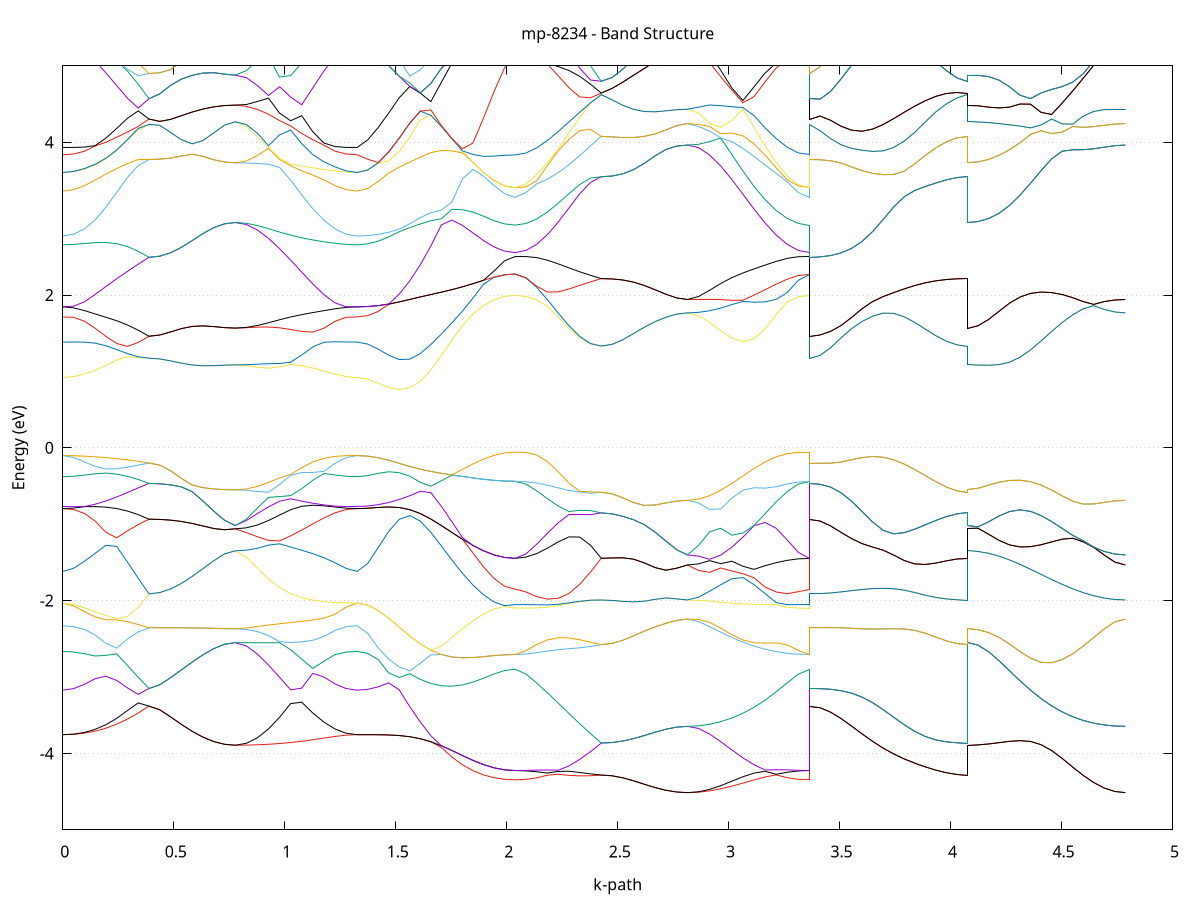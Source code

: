 set title 'mp-8234 - Band Structure'
set xlabel 'k-path'
set ylabel 'Energy (eV)'
set grid y
set yrange [-5:5]
set terminal png size 800,600
set output 'mp-8234_bands_gnuplot.png'
plot '-' using 1:2 with lines notitle, '-' using 1:2 with lines notitle, '-' using 1:2 with lines notitle, '-' using 1:2 with lines notitle, '-' using 1:2 with lines notitle, '-' using 1:2 with lines notitle, '-' using 1:2 with lines notitle, '-' using 1:2 with lines notitle, '-' using 1:2 with lines notitle, '-' using 1:2 with lines notitle, '-' using 1:2 with lines notitle, '-' using 1:2 with lines notitle, '-' using 1:2 with lines notitle, '-' using 1:2 with lines notitle, '-' using 1:2 with lines notitle, '-' using 1:2 with lines notitle, '-' using 1:2 with lines notitle, '-' using 1:2 with lines notitle, '-' using 1:2 with lines notitle, '-' using 1:2 with lines notitle, '-' using 1:2 with lines notitle, '-' using 1:2 with lines notitle, '-' using 1:2 with lines notitle, '-' using 1:2 with lines notitle, '-' using 1:2 with lines notitle, '-' using 1:2 with lines notitle, '-' using 1:2 with lines notitle, '-' using 1:2 with lines notitle, '-' using 1:2 with lines notitle, '-' using 1:2 with lines notitle, '-' using 1:2 with lines notitle, '-' using 1:2 with lines notitle, '-' using 1:2 with lines notitle, '-' using 1:2 with lines notitle, '-' using 1:2 with lines notitle, '-' using 1:2 with lines notitle, '-' using 1:2 with lines notitle, '-' using 1:2 with lines notitle, '-' using 1:2 with lines notitle, '-' using 1:2 with lines notitle, '-' using 1:2 with lines notitle, '-' using 1:2 with lines notitle, '-' using 1:2 with lines notitle, '-' using 1:2 with lines notitle, '-' using 1:2 with lines notitle, '-' using 1:2 with lines notitle, '-' using 1:2 with lines notitle, '-' using 1:2 with lines notitle, '-' using 1:2 with lines notitle, '-' using 1:2 with lines notitle, '-' using 1:2 with lines notitle, '-' using 1:2 with lines notitle, '-' using 1:2 with lines notitle, '-' using 1:2 with lines notitle, '-' using 1:2 with lines notitle, '-' using 1:2 with lines notitle, '-' using 1:2 with lines notitle, '-' using 1:2 with lines notitle, '-' using 1:2 with lines notitle, '-' using 1:2 with lines notitle, '-' using 1:2 with lines notitle, '-' using 1:2 with lines notitle, '-' using 1:2 with lines notitle, '-' using 1:2 with lines notitle, '-' using 1:2 with lines notitle, '-' using 1:2 with lines notitle, '-' using 1:2 with lines notitle, '-' using 1:2 with lines notitle, '-' using 1:2 with lines notitle, '-' using 1:2 with lines notitle, '-' using 1:2 with lines notitle, '-' using 1:2 with lines notitle, '-' using 1:2 with lines notitle, '-' using 1:2 with lines notitle, '-' using 1:2 with lines notitle, '-' using 1:2 with lines notitle, '-' using 1:2 with lines notitle, '-' using 1:2 with lines notitle, '-' using 1:2 with lines notitle, '-' using 1:2 with lines notitle, '-' using 1:2 with lines notitle, '-' using 1:2 with lines notitle, '-' using 1:2 with lines notitle, '-' using 1:2 with lines notitle, '-' using 1:2 with lines notitle, '-' using 1:2 with lines notitle, '-' using 1:2 with lines notitle, '-' using 1:2 with lines notitle, '-' using 1:2 with lines notitle, '-' using 1:2 with lines notitle, '-' using 1:2 with lines notitle, '-' using 1:2 with lines notitle, '-' using 1:2 with lines notitle, '-' using 1:2 with lines notitle, '-' using 1:2 with lines notitle, '-' using 1:2 with lines notitle
0.000000 -27.577886
0.048553 -27.577886
0.097107 -27.577786
0.145660 -27.577786
0.194214 -27.577686
0.242767 -27.577486
0.291321 -27.577386
0.339874 -27.577186
0.388427 -27.577086
0.388427 -27.577086
0.436981 -27.577086
0.485534 -27.577086
0.534088 -27.577086
0.582641 -27.577086
0.631195 -27.577086
0.679748 -27.577086
0.728301 -27.577086
0.776855 -27.577086
0.776855 -27.577086
0.826793 -27.577086
0.876731 -27.577086
0.926669 -27.577186
0.976607 -27.577286
1.026545 -27.577386
1.076484 -27.577586
1.126422 -27.577686
1.176360 -27.577786
1.226298 -27.577786
1.276236 -27.577886
1.326174 -27.577886
1.326174 -27.577886
1.373621 -27.577686
1.421068 -27.577186
1.468515 -27.576286
1.515962 -27.575086
1.563409 -27.573586
1.610856 -27.571986
1.658303 -27.570286
1.705750 -27.568486
1.753197 -27.566686
1.800644 -27.565086
1.848091 -27.563686
1.895538 -27.562486
1.942985 -27.561586
1.990432 -27.560986
2.037879 -27.560786
2.037879 -27.560786
2.086433 -27.560786
2.134986 -27.560786
2.183540 -27.560686
2.232093 -27.560586
2.280647 -27.560486
2.329200 -27.560386
2.377753 -27.560286
2.426307 -27.560086
2.426307 -27.560086
2.474860 -27.560086
2.523414 -27.560086
2.571967 -27.560086
2.620521 -27.560086
2.669074 -27.560086
2.717627 -27.560086
2.766181 -27.560086
2.814734 -27.560086
2.814734 -27.560086
2.864672 -27.560086
2.914610 -27.560186
2.964549 -27.560186
3.014487 -27.560286
3.064425 -27.560386
3.114363 -27.560486
3.164301 -27.560586
3.214239 -27.560686
3.264177 -27.560786
3.314115 -27.560786
3.364054 -27.560786
3.364054 -27.577086
3.411501 -27.576886
3.458948 -27.576386
3.506395 -27.575486
3.553842 -27.574286
3.601289 -27.572886
3.648736 -27.571186
3.696183 -27.569486
3.743630 -27.567686
3.791077 -27.565986
3.838524 -27.564386
3.885971 -27.562886
3.933418 -27.561686
3.980865 -27.560886
4.028312 -27.560286
4.075759 -27.560086
4.075759 -27.577086
4.123206 -27.576886
4.170653 -27.576286
4.218100 -27.575486
4.265547 -27.574286
4.312994 -27.572786
4.360441 -27.571186
4.407888 -27.569486
4.455335 -27.567686
4.502782 -27.565986
4.550229 -27.564386
4.597676 -27.562886
4.645123 -27.561686
4.692570 -27.560886
4.740017 -27.560286
4.787464 -27.560086
e
0.000000 -27.576286
0.048553 -27.576286
0.097107 -27.576286
0.145660 -27.576386
0.194214 -27.576486
0.242767 -27.576586
0.291321 -27.576786
0.339874 -27.576886
0.388427 -27.577086
0.388427 -27.577086
0.436981 -27.577086
0.485534 -27.577086
0.534088 -27.577086
0.582641 -27.577086
0.631195 -27.577086
0.679748 -27.577086
0.728301 -27.577086
0.776855 -27.577086
0.776855 -27.577086
0.826793 -27.577086
0.876731 -27.576986
0.926669 -27.576886
0.976607 -27.576786
1.026545 -27.576686
1.076484 -27.576586
1.126422 -27.576486
1.176360 -27.576386
1.226298 -27.576286
1.276236 -27.576286
1.326174 -27.576286
1.326174 -27.576286
1.373621 -27.576086
1.421068 -27.575486
1.468515 -27.574686
1.515962 -27.573486
1.563409 -27.572086
1.610856 -27.570486
1.658303 -27.568686
1.705750 -27.566986
1.753197 -27.565286
1.800644 -27.563586
1.848091 -27.562186
1.895538 -27.560986
1.942985 -27.560186
1.990432 -27.559586
2.037879 -27.559386
2.037879 -27.559386
2.086433 -27.559386
2.134986 -27.559486
2.183540 -27.559486
2.232093 -27.559586
2.280647 -27.559686
2.329200 -27.559886
2.377753 -27.559986
2.426307 -27.560086
2.426307 -27.560086
2.474860 -27.560086
2.523414 -27.560086
2.571967 -27.560086
2.620521 -27.560086
2.669074 -27.560086
2.717627 -27.560086
2.766181 -27.560086
2.814734 -27.560086
2.814734 -27.560086
2.864672 -27.560086
2.914610 -27.560086
2.964549 -27.559986
3.014487 -27.559886
3.064425 -27.559786
3.114363 -27.559686
3.164301 -27.559586
3.214239 -27.559486
3.264177 -27.559486
3.314115 -27.559386
3.364054 -27.559386
3.364054 -27.577086
3.411501 -27.576886
3.458948 -27.576386
3.506395 -27.575486
3.553842 -27.574286
3.601289 -27.572886
3.648736 -27.571186
3.696183 -27.569486
3.743630 -27.567686
3.791077 -27.565986
3.838524 -27.564386
3.885971 -27.562886
3.933418 -27.561686
3.980865 -27.560886
4.028312 -27.560286
4.075759 -27.560086
4.075759 -27.577086
4.123206 -27.576886
4.170653 -27.576286
4.218100 -27.575486
4.265547 -27.574286
4.312994 -27.572786
4.360441 -27.571186
4.407888 -27.569486
4.455335 -27.567686
4.502782 -27.565986
4.550229 -27.564386
4.597676 -27.562886
4.645123 -27.561686
4.692570 -27.560886
4.740017 -27.560286
4.787464 -27.560086
e
0.000000 -13.039386
0.048553 -13.040786
0.097107 -13.044586
0.145660 -13.050086
0.194214 -13.056186
0.242767 -13.061386
0.291321 -13.064286
0.339874 -13.063686
0.388427 -13.058786
0.388427 -13.058786
0.436981 -13.067686
0.485534 -13.088086
0.534088 -13.111786
0.582641 -13.134686
0.631195 -13.154386
0.679748 -13.169386
0.728301 -13.178786
0.776855 -13.181886
0.776855 -13.181886
0.826793 -13.179486
0.876731 -13.172086
0.926669 -13.160286
0.976607 -13.144686
1.026545 -13.126286
1.076484 -13.106186
1.126422 -13.086086
1.176360 -13.067586
1.226298 -13.052586
1.276236 -13.042786
1.326174 -13.039386
1.326174 -13.039386
1.373621 -13.037686
1.421068 -13.032586
1.468515 -13.024286
1.515962 -13.013086
1.563409 -12.999486
1.610856 -12.983886
1.658303 -12.976986
1.705750 -13.020686
1.753197 -13.061386
1.800644 -13.097786
1.848091 -13.128986
1.895538 -13.154086
1.942985 -13.172586
1.990432 -13.183886
2.037879 -13.187686
2.037879 -13.187686
2.086433 -13.185986
2.134986 -13.181086
2.183540 -13.173186
2.232093 -13.162486
2.280647 -13.149686
2.329200 -13.135186
2.377753 -13.119786
2.426307 -13.104086
2.426307 -13.104086
2.474860 -13.103686
2.523414 -13.102586
2.571967 -13.100886
2.620521 -13.098786
2.669074 -13.096586
2.717627 -13.094786
2.766181 -13.093486
2.814734 -13.092986
2.814734 -13.092986
2.864672 -13.095186
2.914610 -13.101386
2.964549 -13.110886
3.014487 -13.122786
3.064425 -13.135986
3.114363 -13.149286
3.164301 -13.161786
3.214239 -13.172586
3.264177 -13.180786
3.314115 -13.185886
3.364054 -13.187686
3.364054 -13.058786
3.411501 -13.056986
3.458948 -13.051686
3.506395 -13.043286
3.553842 -13.032486
3.601289 -13.019986
3.648736 -13.007686
3.696183 -12.998386
3.743630 -12.997586
3.791077 -13.010186
3.838524 -13.031786
3.885971 -13.054886
3.933418 -13.075286
3.980865 -13.090986
4.028312 -13.100786
4.075759 -13.104086
4.075759 -13.181886
4.123206 -13.179186
4.170653 -13.170886
4.218100 -13.157486
4.265547 -13.139386
4.312994 -13.117386
4.360441 -13.092186
4.407888 -13.065086
4.455335 -13.036986
4.502782 -13.009386
4.550229 -13.007286
4.597676 -13.036686
4.645123 -13.060686
4.692570 -13.078486
4.740017 -13.089386
4.787464 -13.092986
e
0.000000 -13.039386
0.048553 -13.038486
0.097107 -13.035886
0.145660 -13.032186
0.194214 -13.028786
0.242767 -13.029486
0.291321 -13.037986
0.339874 -13.049586
0.388427 -13.058786
0.388427 -13.058786
0.436981 -13.067686
0.485534 -13.088086
0.534088 -13.111786
0.582641 -13.134686
0.631195 -13.154386
0.679748 -13.169386
0.728301 -13.178786
0.776855 -13.181886
0.776855 -13.181886
0.826793 -13.177686
0.876731 -13.165086
0.926669 -13.144486
0.976607 -13.116586
1.026545 -13.082386
1.076484 -13.043386
1.126422 -13.001686
1.176360 -13.013986
1.226298 -13.027786
1.276236 -13.036486
1.326174 -13.039386
1.326174 -13.039386
1.373621 -13.037686
1.421068 -13.032586
1.468515 -13.024286
1.515962 -13.013086
1.563409 -12.999486
1.610856 -12.983886
1.658303 -12.967086
1.705750 -12.949686
1.753197 -12.932486
1.800644 -12.956186
1.848091 -12.981986
1.895538 -13.003286
1.942985 -13.018986
1.990432 -13.028686
2.037879 -13.031986
2.037879 -13.031986
2.086433 -13.033186
2.134986 -13.036886
2.183540 -13.042986
2.232093 -13.051386
2.280647 -13.062086
2.329200 -13.074686
2.377753 -13.088886
2.426307 -13.104086
2.426307 -13.104086
2.474860 -13.103686
2.523414 -13.102586
2.571967 -13.100886
2.620521 -13.098786
2.669074 -13.096586
2.717627 -13.094786
2.766181 -13.093486
2.814734 -13.092986
2.814734 -13.092986
2.864672 -13.091786
2.914610 -13.088386
2.964549 -13.082786
3.014487 -13.075686
3.064425 -13.067486
3.114363 -13.058786
3.164301 -13.050386
3.214239 -13.042886
3.264177 -13.036986
3.314115 -13.033286
3.364054 -13.031986
3.364054 -13.058786
3.411501 -13.056986
3.458948 -13.051686
3.506395 -13.043286
3.553842 -13.032486
3.601289 -13.019986
3.648736 -13.007686
3.696183 -12.998386
3.743630 -12.997586
3.791077 -13.010186
3.838524 -13.031786
3.885971 -13.054886
3.933418 -13.075286
3.980865 -13.090986
4.028312 -13.100786
4.075759 -13.104086
4.075759 -13.181886
4.123206 -13.179186
4.170653 -13.170886
4.218100 -13.157486
4.265547 -13.139386
4.312994 -13.117386
4.360441 -13.092186
4.407888 -13.065086
4.455335 -13.036986
4.502782 -13.009386
4.550229 -13.007286
4.597676 -13.036686
4.645123 -13.060686
4.692570 -13.078486
4.740017 -13.089386
4.787464 -13.092986
e
0.000000 -12.887486
0.048553 -12.894486
0.097107 -12.913086
0.145660 -12.937586
0.194214 -12.961786
0.242767 -12.978286
0.291321 -12.981586
0.339874 -12.975286
0.388427 -12.964986
0.388427 -12.964986
0.436981 -12.957586
0.485534 -12.941486
0.534088 -12.924086
0.582641 -12.908486
0.631195 -12.896086
0.679748 -12.887186
0.728301 -12.881886
0.776855 -12.880086
0.776855 -12.880086
0.826793 -12.883586
0.876731 -12.893986
0.926669 -12.909886
0.976607 -12.929986
1.026545 -12.952286
1.076484 -12.974886
1.126422 -12.995986
1.176360 -12.960286
1.226298 -12.923486
1.276236 -12.897186
1.326174 -12.887486
1.326174 -12.887486
1.373621 -12.886886
1.421068 -12.885086
1.468515 -12.882186
1.515962 -12.878286
1.563409 -12.885286
1.610856 -12.931386
1.658303 -12.967086
1.705750 -12.949686
1.753197 -12.932486
1.800644 -12.916286
1.848091 -12.901786
1.895538 -12.889586
1.942985 -12.880486
1.990432 -12.874886
2.037879 -12.872886
2.037879 -12.872886
2.086433 -12.873186
2.134986 -12.873786
2.183540 -12.874686
2.232093 -12.875386
2.280647 -12.875686
2.329200 -12.875186
2.377753 -12.873586
2.426307 -12.870686
2.426307 -12.870686
2.474860 -12.874086
2.523414 -12.881186
2.571967 -12.889286
2.620521 -12.897086
2.669074 -12.904086
2.717627 -12.909486
2.766181 -12.912986
2.814734 -12.914186
2.814734 -12.914186
2.864672 -12.913286
2.914610 -12.910586
2.964549 -12.906486
3.014487 -12.901386
3.064425 -12.895686
3.114363 -12.889886
3.164301 -12.884386
3.214239 -12.879686
3.264177 -12.875986
3.314115 -12.873686
3.364054 -12.872886
3.364054 -12.964986
3.411501 -12.963886
3.458948 -12.960386
3.506395 -12.954686
3.553842 -12.947186
3.601289 -12.937986
3.648736 -12.927786
3.696183 -12.917186
3.743630 -12.909086
3.791077 -12.907286
3.838524 -12.901386
3.885971 -12.892486
3.933418 -12.883686
3.980865 -12.876686
4.028312 -12.872286
4.075759 -12.870686
4.075759 -12.880086
4.123206 -12.879486
4.170653 -12.877786
4.218100 -12.874986
4.265547 -12.871286
4.312994 -12.866786
4.360441 -12.861686
4.407888 -12.897986
4.455335 -12.936586
4.502782 -12.973486
4.550229 -12.983286
4.597676 -12.960086
4.645123 -12.940686
4.692570 -12.926186
4.740017 -12.917286
4.787464 -12.914186
e
0.000000 -12.887486
0.048553 -12.889486
0.097107 -12.895286
0.145660 -12.904186
0.194214 -12.915186
0.242767 -12.927386
0.291321 -12.940186
0.339874 -12.952986
0.388427 -12.964986
0.388427 -12.964986
0.436981 -12.957586
0.485534 -12.941486
0.534088 -12.924086
0.582641 -12.908486
0.631195 -12.896086
0.679748 -12.887186
0.728301 -12.881886
0.776855 -12.880086
0.776855 -12.880086
0.826793 -12.880186
0.876731 -12.880686
0.926669 -12.881386
0.976607 -12.882286
1.026545 -12.883286
1.076484 -12.884286
1.126422 -12.885286
1.176360 -12.886186
1.226298 -12.886886
1.276236 -12.887386
1.326174 -12.887486
1.326174 -12.887486
1.373621 -12.886886
1.421068 -12.885086
1.468515 -12.882186
1.515962 -12.878286
1.563409 -12.873586
1.610856 -12.868286
1.658303 -12.862586
1.705750 -12.894686
1.753197 -12.926686
1.800644 -12.916286
1.848091 -12.901786
1.895538 -12.889586
1.942985 -12.880486
1.990432 -12.874886
2.037879 -12.872886
2.037879 -12.872886
2.086433 -12.872586
2.134986 -12.871386
2.183540 -12.869686
2.232093 -12.867286
2.280647 -12.864586
2.329200 -12.863186
2.377753 -12.866686
2.426307 -12.870686
2.426307 -12.870686
2.474860 -12.874086
2.523414 -12.881186
2.571967 -12.889286
2.620521 -12.897086
2.669074 -12.904086
2.717627 -12.909486
2.766181 -12.912986
2.814734 -12.914186
2.814734 -12.914186
2.864672 -12.912586
2.914610 -12.907886
2.964549 -12.900386
3.014487 -12.890686
3.064425 -12.879486
3.114363 -12.867786
3.164301 -12.859486
3.214239 -12.864986
3.264177 -12.869286
3.314115 -12.871986
3.364054 -12.872886
3.364054 -12.964986
3.411501 -12.963886
3.458948 -12.960386
3.506395 -12.954686
3.553842 -12.947186
3.601289 -12.937986
3.648736 -12.927786
3.696183 -12.917186
3.743630 -12.909086
3.791077 -12.907286
3.838524 -12.901386
3.885971 -12.892486
3.933418 -12.883686
3.980865 -12.876686
4.028312 -12.872286
4.075759 -12.870686
4.075759 -12.880086
4.123206 -12.879486
4.170653 -12.877786
4.218100 -12.874986
4.265547 -12.871286
4.312994 -12.866786
4.360441 -12.861686
4.407888 -12.897986
4.455335 -12.936586
4.502782 -12.973486
4.550229 -12.983286
4.597676 -12.960086
4.645123 -12.940686
4.692570 -12.926186
4.740017 -12.917286
4.787464 -12.914186
e
0.000000 -12.730486
0.048553 -12.730286
0.097107 -12.729686
0.145660 -12.728786
0.194214 -12.727686
0.242767 -12.726386
0.291321 -12.724986
0.339874 -12.723586
0.388427 -12.722186
0.388427 -12.722186
0.436981 -12.722086
0.485534 -12.722086
0.534088 -12.721986
0.582641 -12.721886
0.631195 -12.721786
0.679748 -12.721786
0.728301 -12.721686
0.776855 -12.721686
0.776855 -12.721686
0.826793 -12.721886
0.876731 -12.722286
0.926669 -12.723086
0.976607 -12.723986
1.026545 -12.725186
1.076484 -12.726386
1.126422 -12.727586
1.176360 -12.728686
1.226298 -12.729686
1.276236 -12.730286
1.326174 -12.730486
1.326174 -12.730486
1.373621 -12.739386
1.421068 -12.763686
1.468515 -12.798786
1.515962 -12.840386
1.563409 -12.873586
1.610856 -12.868286
1.658303 -12.862586
1.705750 -12.856686
1.753197 -12.850986
1.800644 -12.845586
1.848091 -12.840786
1.895538 -12.836786
1.942985 -12.833786
1.990432 -12.831986
2.037879 -12.831286
2.037879 -12.831286
2.086433 -12.832486
2.134986 -12.835686
2.183540 -12.840686
2.232093 -12.846786
2.280647 -12.853086
2.329200 -12.857386
2.377753 -12.855686
2.426307 -12.852086
2.426307 -12.852086
2.474860 -12.849386
2.523414 -12.844186
2.571967 -12.838986
2.620521 -12.834486
2.669074 -12.830986
2.717627 -12.828486
2.766181 -12.826986
2.814734 -12.826486
2.814734 -12.826486
2.864672 -12.827386
2.914610 -12.830186
2.964549 -12.834586
3.014487 -12.840186
3.064425 -12.846486
3.114363 -12.853186
3.164301 -12.856286
3.214239 -12.846186
3.264177 -12.838186
3.314115 -12.833086
3.364054 -12.831286
3.364054 -12.722186
3.411501 -12.726586
3.458948 -12.739386
3.506395 -12.759686
3.553842 -12.785886
3.601289 -12.816186
3.648736 -12.847686
3.696183 -12.876186
3.743630 -12.893186
3.791077 -12.889586
3.838524 -12.879986
3.885971 -12.870786
3.933418 -12.862986
3.980865 -12.857086
4.028312 -12.853386
4.075759 -12.852086
4.075759 -12.721686
4.123206 -12.726286
4.170653 -12.739586
4.218100 -12.760986
4.265547 -12.789186
4.312994 -12.822586
4.360441 -12.859386
4.407888 -12.856286
4.455335 -12.850686
4.502782 -12.845186
4.550229 -12.839986
4.597676 -12.835386
4.645123 -12.831686
4.692570 -12.828786
4.740017 -12.827086
4.787464 -12.826486
e
0.000000 -12.715486
0.048553 -12.715586
0.097107 -12.715986
0.145660 -12.716586
0.194214 -12.717386
0.242767 -12.718386
0.291321 -12.719486
0.339874 -12.720786
0.388427 -12.722186
0.388427 -12.722186
0.436981 -12.722086
0.485534 -12.722086
0.534088 -12.721986
0.582641 -12.721886
0.631195 -12.721786
0.679748 -12.721786
0.728301 -12.721686
0.776855 -12.721686
0.776855 -12.721686
0.826793 -12.721586
0.876731 -12.721186
0.926669 -12.720686
0.976607 -12.719886
1.026545 -12.719086
1.076484 -12.718186
1.126422 -12.717286
1.176360 -12.716586
1.226298 -12.715986
1.276236 -12.715686
1.326174 -12.715486
1.326174 -12.715486
1.373621 -12.719186
1.421068 -12.729986
1.468515 -12.747386
1.515962 -12.770486
1.563409 -12.798086
1.610856 -12.828986
1.658303 -12.861686
1.705750 -12.856686
1.753197 -12.850986
1.800644 -12.845586
1.848091 -12.840786
1.895538 -12.836786
1.942985 -12.833786
1.990432 -12.831986
2.037879 -12.831286
2.037879 -12.831286
2.086433 -12.831786
2.134986 -12.832986
2.183540 -12.834986
2.232093 -12.837686
2.280647 -12.840786
2.329200 -12.844386
2.377753 -12.848186
2.426307 -12.852086
2.426307 -12.852086
2.474860 -12.849386
2.523414 -12.844186
2.571967 -12.838986
2.620521 -12.834486
2.669074 -12.830986
2.717627 -12.828486
2.766181 -12.826986
2.814734 -12.826486
2.814734 -12.826486
2.864672 -12.826586
2.914610 -12.826786
2.964549 -12.827286
3.014487 -12.827886
3.064425 -12.828486
3.114363 -12.829186
3.164301 -12.829886
3.214239 -12.830486
3.264177 -12.830886
3.314115 -12.831186
3.364054 -12.831286
3.364054 -12.722186
3.411501 -12.726586
3.458948 -12.739386
3.506395 -12.759686
3.553842 -12.785886
3.601289 -12.816186
3.648736 -12.847686
3.696183 -12.876186
3.743630 -12.893186
3.791077 -12.889586
3.838524 -12.879986
3.885971 -12.870786
3.933418 -12.862986
3.980865 -12.857086
4.028312 -12.853386
4.075759 -12.852086
4.075759 -12.721686
4.123206 -12.726286
4.170653 -12.739586
4.218100 -12.760986
4.265547 -12.789186
4.312994 -12.822586
4.360441 -12.859386
4.407888 -12.856286
4.455335 -12.850686
4.502782 -12.845186
4.550229 -12.839986
4.597676 -12.835386
4.645123 -12.831686
4.692570 -12.828786
4.740017 -12.827086
4.787464 -12.826486
e
0.000000 -12.344186
0.048553 -12.331686
0.097107 -12.296986
0.145660 -12.246086
0.194214 -12.185686
0.242767 -12.121486
0.291321 -12.058586
0.339874 -12.001286
0.388427 -11.953486
0.388427 -11.953486
0.436981 -11.948086
0.485534 -11.932386
0.534088 -11.908586
0.582641 -11.879586
0.631195 -11.849586
0.679748 -11.823286
0.728301 -11.805186
0.776855 -11.798686
0.776855 -11.798686
0.826793 -11.810686
0.876731 -11.844786
0.926669 -11.896486
0.976607 -11.960386
1.026545 -12.031186
1.076484 -12.104286
1.126422 -12.175386
1.176360 -12.240386
1.226298 -12.294386
1.276236 -12.330986
1.326174 -12.344186
1.326174 -12.344186
1.373621 -12.333486
1.421068 -12.303686
1.468515 -12.259186
1.515962 -12.203786
1.563409 -12.139986
1.610856 -12.069586
1.658303 -11.993986
1.705750 -11.914486
1.753197 -11.832986
1.800644 -11.751786
1.848091 -11.673786
1.895538 -11.602986
1.942985 -11.544586
1.990432 -11.504686
2.037879 -11.490186
2.037879 -11.490186
2.086433 -11.489486
2.134986 -11.487486
2.183540 -11.484186
2.232093 -11.479486
2.280647 -11.473586
2.329200 -11.466286
2.377753 -11.457886
2.426307 -11.448486
2.426307 -11.448486
2.474860 -11.448986
2.523414 -11.450386
2.571967 -11.452386
2.620521 -11.454886
2.669074 -11.457386
2.717627 -11.459486
2.766181 -11.460886
2.814734 -11.461386
2.814734 -11.461386
2.864672 -11.461786
2.914610 -11.463186
2.964549 -11.465386
3.014487 -11.468386
3.064425 -11.472186
3.114363 -11.476286
3.164301 -11.480486
3.214239 -11.484386
3.264177 -11.487486
3.314115 -11.489486
3.364054 -11.490186
3.364054 -11.953486
3.411501 -11.949286
3.458948 -11.936986
3.506395 -11.916786
3.553842 -11.889186
3.601289 -11.854786
3.648736 -11.814186
3.696183 -11.768286
3.743630 -11.718286
3.791077 -11.665786
3.838524 -11.612686
3.885971 -11.561786
3.933418 -11.516386
3.980865 -11.480186
4.028312 -11.456686
4.075759 -11.448486
4.075759 -11.798686
4.123206 -11.796186
4.170653 -11.788786
4.218100 -11.776486
4.265547 -11.759386
4.312994 -11.737686
4.360441 -11.711686
4.407888 -11.681586
4.455335 -11.648386
4.502782 -11.612786
4.550229 -11.576386
4.597676 -11.541086
4.645123 -11.509386
4.692570 -11.483786
4.740017 -11.467186
4.787464 -11.461386
e
0.000000 -11.912486
0.048553 -11.909786
0.097107 -11.902486
0.145660 -11.893486
0.194214 -11.886486
0.242767 -11.885886
0.291321 -11.895486
0.339874 -11.917786
0.388427 -11.953486
0.388427 -11.953486
0.436981 -11.948086
0.485534 -11.932386
0.534088 -11.908586
0.582641 -11.879586
0.631195 -11.849586
0.679748 -11.823286
0.728301 -11.805186
0.776855 -11.798686
0.776855 -11.798686
0.826793 -11.800486
0.876731 -11.805786
0.926669 -11.814486
0.976607 -11.826286
1.026545 -11.840586
1.076484 -11.856586
1.126422 -11.872986
1.176360 -11.888386
1.226298 -11.901086
1.276236 -11.909486
1.326174 -11.912486
1.326174 -11.912486
1.373621 -11.907686
1.421068 -11.893486
1.468515 -11.870086
1.515962 -11.838186
1.563409 -11.798286
1.610856 -11.751586
1.658303 -11.699386
1.705750 -11.643686
1.753197 -11.586486
1.800644 -11.530886
1.848091 -11.480086
1.895538 -11.437786
1.942985 -11.407086
1.990432 -11.389586
2.037879 -11.384186
2.037879 -11.384186
2.086433 -11.385786
2.134986 -11.390286
2.183540 -11.397286
2.232093 -11.406286
2.280647 -11.416586
2.329200 -11.427386
2.377753 -11.438186
2.426307 -11.448486
2.426307 -11.448486
2.474860 -11.448986
2.523414 -11.450386
2.571967 -11.452386
2.620521 -11.454886
2.669074 -11.457386
2.717627 -11.459486
2.766181 -11.460886
2.814734 -11.461386
2.814734 -11.461386
2.864672 -11.459886
2.914610 -11.455486
2.964549 -11.448486
3.014487 -11.439486
3.064425 -11.429186
3.114363 -11.418186
3.164301 -11.407586
3.214239 -11.398086
3.264177 -11.390586
3.314115 -11.385786
3.364054 -11.384186
3.364054 -11.953486
3.411501 -11.949286
3.458948 -11.936986
3.506395 -11.916786
3.553842 -11.889186
3.601289 -11.854786
3.648736 -11.814186
3.696183 -11.768286
3.743630 -11.718286
3.791077 -11.665786
3.838524 -11.612686
3.885971 -11.561786
3.933418 -11.516386
3.980865 -11.480186
4.028312 -11.456686
4.075759 -11.448486
4.075759 -11.798686
4.123206 -11.796186
4.170653 -11.788786
4.218100 -11.776486
4.265547 -11.759386
4.312994 -11.737686
4.360441 -11.711686
4.407888 -11.681586
4.455335 -11.648386
4.502782 -11.612786
4.550229 -11.576386
4.597676 -11.541086
4.645123 -11.509386
4.692570 -11.483786
4.740017 -11.467186
4.787464 -11.461386
e
0.000000 -10.200586
0.048553 -10.206186
0.097107 -10.221986
0.145660 -10.244786
0.194214 -10.269886
0.242767 -10.292686
0.291321 -10.308986
0.339874 -10.316286
0.388427 -10.313786
0.388427 -10.313786
0.436981 -10.321486
0.485534 -10.343486
0.534088 -10.376486
0.582641 -10.415586
0.631195 -10.455086
0.679748 -10.489086
0.728301 -10.512086
0.776855 -10.520186
0.776855 -10.520186
0.826793 -10.513586
0.876731 -10.494186
0.926669 -10.463786
0.976607 -10.425086
1.026545 -10.381186
1.076484 -10.335786
1.126422 -10.292586
1.176360 -10.254786
1.226298 -10.225486
1.276236 -10.206886
1.326174 -10.200586
1.326174 -10.200586
1.373621 -10.200286
1.421068 -10.199786
1.468515 -10.198786
1.515962 -10.197586
1.563409 -10.196186
1.610856 -10.194586
1.658303 -10.193086
1.705750 -10.191686
1.753197 -10.190386
1.800644 -10.189286
1.848091 -10.188386
1.895538 -10.187686
1.942985 -10.187286
1.990432 -10.186986
2.037879 -10.186886
2.037879 -10.186886
2.086433 -10.183786
2.134986 -10.174486
2.183540 -10.160186
2.232093 -10.142286
2.280647 -10.123086
2.329200 -10.105486
2.377753 -10.092386
2.426307 -10.086486
2.426307 -10.086486
2.474860 -10.084086
2.523414 -10.077086
2.571967 -10.066486
2.620521 -10.053686
2.669074 -10.040486
2.717627 -10.029086
2.766181 -10.021186
2.814734 -10.018386
2.814734 -10.018386
2.864672 -10.021786
2.914610 -10.031886
2.964549 -10.047586
3.014487 -10.067886
3.064425 -10.090886
3.114363 -10.114886
3.164301 -10.137786
3.214239 -10.157986
3.264177 -10.173586
3.314115 -10.183486
3.364054 -10.186886
3.364054 -10.313786
3.411501 -10.311286
3.458948 -10.304086
3.506395 -10.292286
3.553842 -10.276486
3.601289 -10.257286
3.648736 -10.235686
3.696183 -10.212486
3.743630 -10.188586
3.791077 -10.165186
3.838524 -10.143286
3.885971 -10.123886
3.933418 -10.107886
3.980865 -10.096086
4.028312 -10.088886
4.075759 -10.086486
4.075759 -10.520186
4.123206 -10.514986
4.170653 -10.499386
4.218100 -10.474086
4.265547 -10.440286
4.312994 -10.399286
4.360441 -10.352786
4.407888 -10.302586
4.455335 -10.250786
4.502782 -10.199286
4.550229 -10.150486
4.597676 -10.106586
4.645123 -10.069686
4.692570 -10.041786
4.740017 -10.024286
4.787464 -10.018386
e
0.000000 -10.200586
0.048553 -10.203586
0.097107 -10.212586
0.145660 -10.226886
0.194214 -10.245086
0.242767 -10.265486
0.291321 -10.285686
0.339874 -10.302786
0.388427 -10.313786
0.388427 -10.313786
0.436981 -10.321486
0.485534 -10.343486
0.534088 -10.376486
0.582641 -10.415586
0.631195 -10.455086
0.679748 -10.489086
0.728301 -10.512086
0.776855 -10.520186
0.776855 -10.520186
0.826793 -10.509586
0.876731 -10.479886
0.926669 -10.436586
0.976607 -10.386786
1.026545 -10.337086
1.076484 -10.292586
1.126422 -10.256686
1.176360 -10.230386
1.226298 -10.213086
1.276236 -10.203586
1.326174 -10.200586
1.326174 -10.200586
1.373621 -10.200286
1.421068 -10.199786
1.468515 -10.198786
1.515962 -10.197586
1.563409 -10.196186
1.610856 -10.194586
1.658303 -10.193086
1.705750 -10.191686
1.753197 -10.190386
1.800644 -10.189286
1.848091 -10.188386
1.895538 -10.187686
1.942985 -10.187286
1.990432 -10.186986
2.037879 -10.186886
2.037879 -10.186886
2.086433 -10.183186
2.134986 -10.172486
2.183540 -10.156286
2.232093 -10.136786
2.280647 -10.116986
2.329200 -10.100086
2.377753 -10.089186
2.426307 -10.086486
2.426307 -10.086486
2.474860 -10.084086
2.523414 -10.077086
2.571967 -10.066486
2.620521 -10.053686
2.669074 -10.040486
2.717627 -10.029086
2.766181 -10.021186
2.814734 -10.018386
2.814734 -10.018386
2.864672 -10.020986
2.914610 -10.028786
2.964549 -10.041886
3.014487 -10.060086
3.064425 -10.082386
3.114363 -10.106886
3.164301 -10.131586
3.214239 -10.153886
3.264177 -10.171586
3.314115 -10.182986
3.364054 -10.186886
3.364054 -10.313786
3.411501 -10.311286
3.458948 -10.304086
3.506395 -10.292286
3.553842 -10.276486
3.601289 -10.257286
3.648736 -10.235686
3.696183 -10.212486
3.743630 -10.188586
3.791077 -10.165186
3.838524 -10.143286
3.885971 -10.123886
3.933418 -10.107886
3.980865 -10.096086
4.028312 -10.088886
4.075759 -10.086486
4.075759 -10.520186
4.123206 -10.514986
4.170653 -10.499386
4.218100 -10.474086
4.265547 -10.440286
4.312994 -10.399286
4.360441 -10.352786
4.407888 -10.302586
4.455335 -10.250786
4.502782 -10.199286
4.550229 -10.150486
4.597676 -10.106586
4.645123 -10.069686
4.692570 -10.041786
4.740017 -10.024286
4.787464 -10.018386
e
0.000000 -9.018786
0.048553 -9.015486
0.097107 -9.006186
0.145660 -8.992286
0.194214 -8.975486
0.242767 -8.957486
0.291321 -8.939186
0.339874 -8.921386
0.388427 -8.904386
0.388427 -8.904386
0.436981 -8.899686
0.485534 -8.886486
0.534088 -8.867186
0.582641 -8.845086
0.631195 -8.823586
0.679748 -8.805886
0.728301 -8.794186
0.776855 -8.790186
0.776855 -8.790186
0.826793 -8.796486
0.876731 -8.814486
0.926669 -8.841286
0.976607 -8.873086
1.026545 -8.906286
1.076484 -8.937786
1.126422 -8.965486
1.176360 -8.988086
1.226298 -9.004886
1.276236 -9.015286
1.326174 -9.018786
1.326174 -9.018786
1.373621 -9.021586
1.421068 -9.029886
1.468515 -9.044086
1.515962 -9.064586
1.563409 -9.091686
1.610856 -9.125586
1.658303 -9.166386
1.705750 -9.213486
1.753197 -9.267486
1.800644 -9.340786
1.848091 -9.419486
1.895538 -9.489786
1.942985 -9.545286
1.990432 -9.581086
2.037879 -9.593486
2.037879 -9.593486
2.086433 -9.594186
2.134986 -9.596486
2.183540 -9.600086
2.232093 -9.604486
2.280647 -9.608786
2.329200 -9.611486
2.377753 -9.611086
2.426307 -9.605586
2.426307 -9.605586
2.474860 -9.606486
2.523414 -9.608986
2.571967 -9.612886
2.620521 -9.617886
2.669074 -9.623186
2.717627 -9.627886
2.766181 -9.631286
2.814734 -9.632486
2.814734 -9.632486
2.864672 -9.631886
2.914610 -9.629986
2.964549 -9.626786
3.014487 -9.622286
3.064425 -9.616886
3.114363 -9.611086
3.164301 -9.605486
3.214239 -9.600486
3.264177 -9.596686
3.314115 -9.594286
3.364054 -9.593486
3.364054 -8.904386
3.411501 -8.909586
3.458948 -8.925186
3.506395 -8.951286
3.553842 -8.987886
3.601289 -9.034686
3.648736 -9.090986
3.696183 -9.155786
3.743630 -9.227086
3.791077 -9.302286
3.838524 -9.377886
3.885971 -9.449686
3.933418 -9.512886
3.980865 -9.562686
4.028312 -9.594586
4.075759 -9.605586
4.075759 -8.790186
4.123206 -8.797686
4.170653 -8.820086
4.218100 -8.856786
4.265547 -8.907086
4.312994 -8.969486
4.360441 -9.042386
4.407888 -9.123486
4.455335 -9.209786
4.502782 -9.297986
4.550229 -9.384286
4.597676 -9.464186
4.645123 -9.533286
4.692570 -9.586786
4.740017 -9.620786
4.787464 -9.632486
e
0.000000 -8.819386
0.048553 -8.821186
0.097107 -8.826386
0.145660 -8.834786
0.194214 -8.845686
0.242767 -8.858486
0.291321 -8.872786
0.339874 -8.888086
0.388427 -8.904386
0.388427 -8.904386
0.436981 -8.899686
0.485534 -8.886486
0.534088 -8.867186
0.582641 -8.845086
0.631195 -8.823586
0.679748 -8.805886
0.728301 -8.794186
0.776855 -8.790186
0.776855 -8.790186
0.826793 -8.792386
0.876731 -8.798686
0.926669 -8.807786
0.976607 -8.817986
1.026545 -8.826986
1.076484 -8.832686
1.126422 -8.833886
1.176360 -8.830886
1.226298 -8.825786
1.276236 -8.821186
1.326174 -8.819386
1.326174 -8.819386
1.373621 -8.824886
1.421068 -8.841686
1.468515 -8.869686
1.515962 -8.909186
1.563409 -8.959986
1.610856 -9.021486
1.658303 -9.092486
1.705750 -9.170586
1.753197 -9.251186
1.800644 -9.315386
1.848091 -9.369486
1.895538 -9.417986
1.942985 -9.457186
1.990432 -9.482886
2.037879 -9.491786
2.037879 -9.491786
2.086433 -9.495086
2.134986 -9.504486
2.183540 -9.519386
2.232093 -9.537986
2.280647 -9.558386
2.329200 -9.577986
2.377753 -9.594386
2.426307 -9.605586
2.426307 -9.605586
2.474860 -9.606486
2.523414 -9.608986
2.571967 -9.612886
2.620521 -9.617886
2.669074 -9.623186
2.717627 -9.627886
2.766181 -9.631286
2.814734 -9.632486
2.814734 -9.632486
2.864672 -9.630486
2.914610 -9.624286
2.964549 -9.613786
3.014487 -9.599186
3.064425 -9.580986
3.114363 -9.560586
3.164301 -9.539686
3.214239 -9.520586
3.264177 -9.505186
3.314115 -9.495186
3.364054 -9.491786
3.364054 -8.904386
3.411501 -8.909586
3.458948 -8.925186
3.506395 -8.951286
3.553842 -8.987886
3.601289 -9.034686
3.648736 -9.090986
3.696183 -9.155786
3.743630 -9.227086
3.791077 -9.302286
3.838524 -9.377886
3.885971 -9.449686
3.933418 -9.512886
3.980865 -9.562686
4.028312 -9.594586
4.075759 -9.605586
4.075759 -8.790186
4.123206 -8.797686
4.170653 -8.820086
4.218100 -8.856786
4.265547 -8.907086
4.312994 -8.969486
4.360441 -9.042386
4.407888 -9.123486
4.455335 -9.209786
4.502782 -9.297986
4.550229 -9.384286
4.597676 -9.464186
4.645123 -9.533286
4.692570 -9.586786
4.740017 -9.620786
4.787464 -9.632486
e
0.000000 -3.754986
0.048553 -3.750086
0.097107 -3.735086
0.145660 -3.708986
0.194214 -3.670286
0.242767 -3.617886
0.291321 -3.551186
0.339874 -3.470686
0.388427 -3.381186
0.388427 -3.381186
0.436981 -3.429186
0.485534 -3.521986
0.534088 -3.619886
0.582641 -3.710386
0.631195 -3.786886
0.679748 -3.844786
0.728301 -3.880786
0.776855 -3.892986
0.776855 -3.892986
0.826793 -3.891686
0.876731 -3.887686
0.926669 -3.880786
0.976607 -3.870886
1.026545 -3.857686
1.076484 -3.841186
1.126422 -3.821586
1.176360 -3.799686
1.226298 -3.778186
1.276236 -3.761486
1.326174 -3.754986
1.326174 -3.754986
1.373621 -3.755086
1.421068 -3.755986
1.468515 -3.759086
1.515962 -3.766586
1.563409 -3.781786
1.610856 -3.807986
1.658303 -3.847486
1.705750 -3.921186
1.753197 -4.047786
1.800644 -4.148886
1.848091 -4.225986
1.895538 -4.281686
1.942985 -4.318686
1.990432 -4.339586
2.037879 -4.346286
2.037879 -4.346286
2.086433 -4.339986
2.134986 -4.320286
2.183540 -4.285586
2.232093 -4.273886
2.280647 -4.287486
2.329200 -4.294386
2.377753 -4.293086
2.426307 -4.283686
2.426307 -4.283686
2.474860 -4.293186
2.523414 -4.320086
2.571967 -4.359386
2.620521 -4.404286
2.669074 -4.447486
2.717627 -4.482786
2.766181 -4.505786
2.814734 -4.513786
2.814734 -4.513786
2.864672 -4.507886
2.914610 -4.490786
2.964549 -4.463786
3.014487 -4.428986
3.064425 -4.389286
3.114363 -4.347886
3.164301 -4.308286
3.214239 -4.281386
3.264177 -4.318586
3.314115 -4.339586
3.364054 -4.346286
3.364054 -3.381186
3.411501 -3.401786
3.458948 -3.459386
3.506395 -3.543686
3.553842 -3.642286
3.601289 -3.744586
3.648736 -3.842386
3.696183 -3.930786
3.743630 -4.007486
3.791077 -4.072486
3.838524 -4.127986
3.885971 -4.176486
3.933418 -4.218886
3.980865 -4.253086
4.028312 -4.275686
4.075759 -4.283686
4.075759 -3.892986
4.123206 -3.888786
4.170653 -3.876886
4.218100 -3.859786
4.265547 -3.842586
4.312994 -3.833286
4.360441 -3.843786
4.407888 -3.885886
4.455335 -3.962886
4.502782 -4.065786
4.550229 -4.178886
4.597676 -4.287786
4.645123 -4.381786
4.692570 -4.453586
4.740017 -4.498486
4.787464 -4.513786
e
0.000000 -3.754986
0.048553 -3.748086
0.097107 -3.725886
0.145660 -3.685486
0.194214 -3.624186
0.242767 -3.541286
0.291321 -3.439086
0.339874 -3.339086
0.388427 -3.381186
0.388427 -3.381186
0.436981 -3.429186
0.485534 -3.521986
0.534088 -3.619886
0.582641 -3.710386
0.631195 -3.786886
0.679748 -3.844786
0.728301 -3.880786
0.776855 -3.892986
0.776855 -3.892986
0.826793 -3.868486
0.876731 -3.796286
0.926669 -3.680486
0.976607 -3.527786
1.026545 -3.347886
1.076484 -3.330186
1.126422 -3.471286
1.176360 -3.590286
1.226298 -3.680086
1.276236 -3.735986
1.326174 -3.754986
1.326174 -3.754986
1.373621 -3.755086
1.421068 -3.755986
1.468515 -3.759086
1.515962 -3.766586
1.563409 -3.781786
1.610856 -3.807986
1.658303 -3.847486
1.705750 -3.899986
1.753197 -3.962186
1.800644 -4.028186
1.848091 -4.091586
1.895538 -4.146586
1.942985 -4.188886
1.990432 -4.215386
2.037879 -4.224386
2.037879 -4.224386
2.086433 -4.228686
2.134986 -4.240586
2.183540 -4.256986
2.232093 -4.235886
2.280647 -4.233786
2.329200 -4.249886
2.377753 -4.268086
2.426307 -4.283686
2.426307 -4.283686
2.474860 -4.293186
2.523414 -4.320086
2.571967 -4.359386
2.620521 -4.404286
2.669074 -4.447486
2.717627 -4.482786
2.766181 -4.505786
2.814734 -4.513786
2.814734 -4.513786
2.864672 -4.502686
2.914610 -4.470986
2.964549 -4.422586
3.014487 -4.364386
3.064425 -4.306086
3.114363 -4.258186
3.164301 -4.234386
3.214239 -4.273786
3.264177 -4.246986
3.314115 -4.230186
3.364054 -4.224386
3.364054 -3.381186
3.411501 -3.401786
3.458948 -3.459386
3.506395 -3.543686
3.553842 -3.642286
3.601289 -3.744586
3.648736 -3.842386
3.696183 -3.930786
3.743630 -4.007486
3.791077 -4.072486
3.838524 -4.127986
3.885971 -4.176486
3.933418 -4.218886
3.980865 -4.253086
4.028312 -4.275686
4.075759 -4.283686
4.075759 -3.892986
4.123206 -3.888786
4.170653 -3.876886
4.218100 -3.859786
4.265547 -3.842586
4.312994 -3.833286
4.360441 -3.843786
4.407888 -3.885886
4.455335 -3.962886
4.502782 -4.065786
4.550229 -4.178886
4.597676 -4.287786
4.645123 -4.381786
4.692570 -4.453586
4.740017 -4.498486
4.787464 -4.513786
e
0.000000 -3.172186
0.048553 -3.152086
0.097107 -3.096286
0.145660 -3.023386
0.194214 -2.989486
0.242767 -3.045186
0.291321 -3.142486
0.339874 -3.227286
0.388427 -3.149886
0.388427 -3.149886
0.436981 -3.102186
0.485534 -3.008986
0.534088 -2.906986
0.582641 -2.805486
0.631195 -2.710286
0.679748 -2.628986
0.728301 -2.571686
0.776855 -2.550586
0.776855 -2.550586
0.826793 -2.593286
0.876731 -2.699686
0.926669 -2.842786
0.976607 -3.003786
1.026545 -3.167686
1.076484 -3.146086
1.126422 -2.952386
1.176360 -2.999586
1.226298 -3.090586
1.276236 -3.150886
1.326174 -3.172186
1.326174 -3.172186
1.373621 -3.161386
1.421068 -3.129386
1.468515 -3.077186
1.515962 -3.169586
1.563409 -3.388786
1.610856 -3.590086
1.658303 -3.768386
1.705750 -3.899986
1.753197 -3.962186
1.800644 -4.028186
1.848091 -4.091586
1.895538 -4.146586
1.942985 -4.188886
1.990432 -4.215386
2.037879 -4.224386
2.037879 -4.224386
2.086433 -4.222686
2.134986 -4.219086
2.183540 -4.217486
2.232093 -4.219786
2.280647 -4.163986
2.329200 -4.078586
2.377753 -3.977886
2.426307 -3.864586
2.426307 -3.864586
2.474860 -3.857986
2.523414 -3.838186
2.571967 -3.806386
2.620521 -3.765986
2.669074 -3.722586
2.717627 -3.683486
2.766181 -3.656086
2.814734 -3.646286
2.814734 -3.646286
2.864672 -3.673586
2.914610 -3.746686
2.964549 -3.846386
3.014487 -3.954386
3.064425 -4.058086
3.114363 -4.148986
3.164301 -4.216886
3.214239 -4.214086
3.264177 -4.215686
3.314115 -4.221486
3.364054 -4.224386
3.364054 -3.149886
3.411501 -3.152386
3.458948 -3.160886
3.506395 -3.178686
3.553842 -3.211086
3.601289 -3.263186
3.648736 -3.336486
3.696183 -3.427286
3.743630 -3.526986
3.791077 -3.624886
3.838524 -3.710986
3.885971 -3.778086
3.933418 -3.823286
3.980865 -3.849086
4.028312 -3.861186
4.075759 -3.864586
4.075759 -2.550586
4.123206 -2.582286
4.170653 -2.667786
4.218100 -2.786086
4.265547 -2.917786
4.312994 -3.049386
4.360441 -3.172786
4.407888 -3.282986
4.455335 -3.377886
4.502782 -3.456786
4.550229 -3.519886
4.597676 -3.568486
4.645123 -3.603986
4.692570 -3.627986
4.740017 -3.641786
4.787464 -3.646286
e
0.000000 -2.665586
0.048553 -2.672886
0.097107 -2.694986
0.145660 -2.725186
0.194214 -2.716686
0.242767 -2.696486
0.291321 -2.848586
0.339874 -3.003686
0.388427 -3.149886
0.388427 -3.149886
0.436981 -3.102186
0.485534 -3.008986
0.534088 -2.906986
0.582641 -2.805486
0.631195 -2.710286
0.679748 -2.628986
0.728301 -2.571686
0.776855 -2.550586
0.776855 -2.550586
0.826793 -2.550786
0.876731 -2.551386
0.926669 -2.551786
0.976607 -2.551186
1.026545 -2.643086
1.076484 -2.764586
1.126422 -2.887486
1.176360 -2.794186
1.226298 -2.706886
1.276236 -2.673786
1.326174 -2.665586
1.326174 -2.665586
1.373621 -2.690386
1.421068 -2.772386
1.468515 -2.946486
1.515962 -3.006586
1.563409 -2.958086
1.610856 -3.031386
1.658303 -3.084586
1.705750 -3.114686
1.753197 -3.120786
1.800644 -3.103886
1.848091 -3.066986
1.895538 -3.016086
1.942985 -2.960786
1.990432 -2.915686
2.037879 -2.897886
2.037879 -2.897886
2.086433 -2.960386
2.134986 -3.077186
2.183540 -3.207186
2.232093 -3.341686
2.280647 -3.477286
2.329200 -3.611386
2.377753 -3.741386
2.426307 -3.864586
2.426307 -3.864586
2.474860 -3.857986
2.523414 -3.838186
2.571967 -3.806386
2.620521 -3.765986
2.669074 -3.722586
2.717627 -3.683486
2.766181 -3.656086
2.814734 -3.646286
2.814734 -3.646286
2.864672 -3.639286
2.914610 -3.618486
2.964549 -3.584286
3.014487 -3.536586
3.064425 -3.474786
3.114363 -3.397186
3.164301 -3.302586
3.214239 -3.193386
3.264177 -3.075886
3.314115 -2.962186
3.364054 -2.897886
3.364054 -3.149886
3.411501 -3.152386
3.458948 -3.160886
3.506395 -3.178686
3.553842 -3.211086
3.601289 -3.263186
3.648736 -3.336486
3.696183 -3.427286
3.743630 -3.526986
3.791077 -3.624886
3.838524 -3.710986
3.885971 -3.778086
3.933418 -3.823286
3.980865 -3.849086
4.028312 -3.861186
4.075759 -3.864586
4.075759 -2.550586
4.123206 -2.582286
4.170653 -2.667786
4.218100 -2.786086
4.265547 -2.917786
4.312994 -3.049386
4.360441 -3.172786
4.407888 -3.282986
4.455335 -3.377886
4.502782 -3.456786
4.550229 -3.519886
4.597676 -3.568486
4.645123 -3.603986
4.692570 -3.627986
4.740017 -3.641786
4.787464 -3.646286
e
0.000000 -2.328686
0.048553 -2.340086
0.097107 -2.377786
0.145660 -2.449886
0.194214 -2.559186
0.242767 -2.623186
0.291321 -2.502086
0.339874 -2.410886
0.388427 -2.355086
0.388427 -2.355086
0.436981 -2.355186
0.485534 -2.355486
0.534088 -2.356086
0.582641 -2.357386
0.631195 -2.359486
0.679748 -2.362886
0.728301 -2.366886
0.776855 -2.369086
0.776855 -2.369086
0.826793 -2.377686
0.876731 -2.405286
0.926669 -2.456986
0.976607 -2.536986
1.026545 -2.548186
1.076484 -2.539786
1.126422 -2.518786
1.176360 -2.469286
1.226298 -2.391686
1.276236 -2.341586
1.326174 -2.328686
1.326174 -2.328686
1.373621 -2.427786
1.421068 -2.618286
1.468515 -2.765486
1.515962 -2.869086
1.563409 -2.919886
1.610856 -2.820186
1.658303 -2.710886
1.705750 -2.706086
1.753197 -2.737786
1.800644 -2.748586
1.848091 -2.744986
1.895538 -2.733486
1.942985 -2.720086
1.990432 -2.709686
2.037879 -2.705886
2.037879 -2.705886
2.086433 -2.699486
2.134986 -2.682386
2.183540 -2.660886
2.232093 -2.642586
2.280647 -2.629786
2.329200 -2.617686
2.377753 -2.600286
2.426307 -2.575386
2.426307 -2.575386
2.474860 -2.560386
2.523414 -2.519086
2.571967 -2.461086
2.620521 -2.399386
2.669074 -2.343986
2.717627 -2.297286
2.766181 -2.259186
2.814734 -2.242086
2.814734 -2.242086
2.864672 -2.274586
2.914610 -2.341286
2.964549 -2.413686
3.014487 -2.482286
3.064425 -2.543286
3.114363 -2.594986
3.164301 -2.636586
3.214239 -2.667886
3.264177 -2.689386
3.314115 -2.701786
3.364054 -2.705886
3.364054 -2.355086
3.411501 -2.354086
3.458948 -2.353186
3.506395 -2.355586
3.553842 -2.361886
3.601289 -2.368986
3.648736 -2.372286
3.696183 -2.370586
3.743630 -2.367686
3.791077 -2.371286
3.838524 -2.389986
3.885971 -2.427286
3.933418 -2.477186
3.980865 -2.526686
4.028312 -2.562386
4.075759 -2.575386
4.075759 -2.369086
4.123206 -2.380786
4.170653 -2.417286
4.218100 -2.480686
4.265547 -2.568086
4.312994 -2.666686
4.360441 -2.754486
4.407888 -2.808086
4.455335 -2.813686
4.502782 -2.772886
4.550229 -2.696386
4.597676 -2.595986
4.645123 -2.482886
4.692570 -2.370286
4.740017 -2.279286
4.787464 -2.242086
e
0.000000 -2.033186
0.048553 -2.069686
0.097107 -2.144486
0.145660 -2.212386
0.194214 -2.251186
0.242767 -2.252886
0.291321 -2.275286
0.339874 -2.313386
0.388427 -2.355086
0.388427 -2.355086
0.436981 -2.355186
0.485534 -2.355486
0.534088 -2.356086
0.582641 -2.357386
0.631195 -2.359486
0.679748 -2.362886
0.728301 -2.366886
0.776855 -2.369086
0.776855 -2.369086
0.826793 -2.357986
0.876731 -2.338586
0.926669 -2.320186
0.976607 -2.303086
1.026545 -2.286786
1.076484 -2.270886
1.126422 -2.253886
1.176360 -2.229486
1.226298 -2.178086
1.276236 -2.087386
1.326174 -2.033186
1.326174 -2.033186
1.373621 -2.058486
1.421068 -2.128786
1.468515 -2.230286
1.515962 -2.346786
1.563409 -2.463186
1.610856 -2.566986
1.658303 -2.649386
1.705750 -2.706086
1.753197 -2.737786
1.800644 -2.748586
1.848091 -2.744986
1.895538 -2.733486
1.942985 -2.720086
1.990432 -2.709686
2.037879 -2.705886
2.037879 -2.705886
2.086433 -2.654986
2.134986 -2.575286
2.183540 -2.514286
2.232093 -2.485886
2.280647 -2.489286
2.329200 -2.512986
2.377753 -2.544586
2.426307 -2.575386
2.426307 -2.575386
2.474860 -2.560386
2.523414 -2.519086
2.571967 -2.461086
2.620521 -2.399386
2.669074 -2.343986
2.717627 -2.297286
2.766181 -2.259186
2.814734 -2.242086
2.814734 -2.242086
2.864672 -2.247386
2.914610 -2.284186
2.964549 -2.361286
3.014487 -2.447786
3.064425 -2.515486
3.114363 -2.551386
3.164301 -2.556986
3.214239 -2.553086
3.264177 -2.580086
3.314115 -2.651686
3.364054 -2.705886
3.364054 -2.355086
3.411501 -2.354086
3.458948 -2.353186
3.506395 -2.355586
3.553842 -2.361886
3.601289 -2.368986
3.648736 -2.372286
3.696183 -2.370586
3.743630 -2.367686
3.791077 -2.371286
3.838524 -2.389986
3.885971 -2.427286
3.933418 -2.477186
3.980865 -2.526686
4.028312 -2.562386
4.075759 -2.575386
4.075759 -2.369086
4.123206 -2.380786
4.170653 -2.417286
4.218100 -2.480686
4.265547 -2.568086
4.312994 -2.666686
4.360441 -2.754486
4.407888 -2.808086
4.455335 -2.813686
4.502782 -2.772886
4.550229 -2.696386
4.597676 -2.595986
4.645123 -2.482886
4.692570 -2.370286
4.740017 -2.279286
4.787464 -2.242086
e
0.000000 -2.033186
0.048553 -2.049986
0.097107 -2.093286
0.145660 -2.146086
0.194214 -2.194586
0.242767 -2.236686
0.291321 -2.205686
0.339874 -2.088286
0.388427 -1.911386
0.388427 -1.911386
0.436981 -1.895086
0.485534 -1.847986
0.534088 -1.775386
0.582641 -1.684386
0.631195 -1.582686
0.679748 -1.478886
0.728301 -1.388986
0.776855 -1.348686
0.776855 -1.348686
0.826793 -1.429886
0.876731 -1.575586
0.926669 -1.715986
0.976607 -1.829286
1.026545 -1.909286
1.076484 -1.961086
1.126422 -1.993186
1.176360 -2.012986
1.226298 -2.024786
1.276236 -2.031186
1.326174 -2.033186
1.326174 -2.033186
1.373621 -2.058486
1.421068 -2.128786
1.468515 -2.230286
1.515962 -2.346786
1.563409 -2.463186
1.610856 -2.566986
1.658303 -2.649386
1.705750 -2.595986
1.753197 -2.480086
1.800644 -2.368086
1.848091 -2.265286
1.895538 -2.177386
1.942985 -2.109786
1.990432 -2.077286
2.037879 -2.097186
2.037879 -2.097186
2.086433 -2.097086
2.134986 -2.095286
2.183540 -2.086586
2.232093 -2.065586
2.280647 -2.035786
2.329200 -2.013286
2.377753 -2.000186
2.426307 -1.992186
2.426307 -1.992186
2.474860 -1.997786
2.523414 -2.009586
2.571967 -2.016386
2.620521 -2.007586
2.669074 -1.982986
2.717627 -1.965186
2.766181 -1.977486
2.814734 -1.991486
2.814734 -1.991486
2.864672 -1.995886
2.914610 -2.006986
2.964549 -2.020686
3.014487 -2.033286
3.064425 -2.042786
3.114363 -2.048786
3.164301 -2.051786
3.214239 -2.052886
3.264177 -2.086686
3.314115 -2.096986
3.364054 -2.097186
3.364054 -1.911386
3.411501 -1.908486
3.458948 -1.899786
3.506395 -1.886286
3.553842 -1.870186
3.601289 -1.854486
3.648736 -1.842986
3.696183 -1.838886
3.743630 -1.844586
3.791077 -1.862886
3.838524 -1.893886
3.885971 -1.929186
3.933418 -1.958386
3.980865 -1.977886
4.028312 -1.988786
4.075759 -1.992186
4.075759 -1.348686
4.123206 -1.356686
4.170653 -1.380186
4.218100 -1.417786
4.265547 -1.467186
4.312994 -1.525586
4.360441 -1.589786
4.407888 -1.656786
4.455335 -1.723486
4.502782 -1.787086
4.550229 -1.845186
4.597676 -1.895586
4.645123 -1.936486
4.692570 -1.966786
4.740017 -1.985286
4.787464 -1.991486
e
0.000000 -1.617486
0.048553 -1.576986
0.097107 -1.486186
0.145660 -1.381086
0.194214 -1.276486
0.242767 -1.290086
0.291321 -1.495386
0.339874 -1.707086
0.388427 -1.911386
0.388427 -1.911386
0.436981 -1.895086
0.485534 -1.847986
0.534088 -1.775386
0.582641 -1.684386
0.631195 -1.582686
0.679748 -1.478886
0.728301 -1.388986
0.776855 -1.348686
0.776855 -1.348686
0.826793 -1.340186
0.876731 -1.314986
0.926669 -1.274086
0.976607 -1.256286
1.026545 -1.298786
1.076484 -1.340786
1.126422 -1.385386
1.176360 -1.438086
1.226298 -1.503986
1.276236 -1.577586
1.326174 -1.617486
1.326174 -1.617486
1.373621 -1.515086
1.421068 -1.306386
1.468515 -1.093486
1.515962 -0.936086
1.563409 -0.887286
1.610856 -0.959086
1.658303 -1.106786
1.705750 -1.285486
1.753197 -1.468986
1.800644 -1.642486
1.848091 -1.796286
1.895538 -1.923486
1.942985 -2.018486
1.990432 -2.067086
2.037879 -2.052386
2.037879 -2.052386
2.086433 -2.052686
2.134986 -2.054186
2.183540 -2.056486
2.232093 -2.047886
2.280647 -2.029586
2.329200 -2.008986
2.377753 -1.993886
2.426307 -1.992186
2.426307 -1.992186
2.474860 -1.997786
2.523414 -2.009586
2.571967 -2.016386
2.620521 -2.007586
2.669074 -1.982986
2.717627 -1.965186
2.766181 -1.977486
2.814734 -1.991486
2.814734 -1.991486
2.864672 -1.954786
2.914610 -1.876886
2.964549 -1.791786
3.014487 -1.713986
3.064425 -1.698486
3.114363 -1.791386
3.164301 -1.908086
3.214239 -2.026086
3.264177 -2.052886
3.314115 -2.052586
3.364054 -2.052386
3.364054 -1.911386
3.411501 -1.908486
3.458948 -1.899786
3.506395 -1.886286
3.553842 -1.870186
3.601289 -1.854486
3.648736 -1.842986
3.696183 -1.838886
3.743630 -1.844586
3.791077 -1.862886
3.838524 -1.893886
3.885971 -1.929186
3.933418 -1.958386
3.980865 -1.977886
4.028312 -1.988786
4.075759 -1.992186
4.075759 -1.348686
4.123206 -1.356686
4.170653 -1.380186
4.218100 -1.417786
4.265547 -1.467186
4.312994 -1.525586
4.360441 -1.589786
4.407888 -1.656786
4.455335 -1.723486
4.502782 -1.787086
4.550229 -1.845186
4.597676 -1.895586
4.645123 -1.936486
4.692570 -1.966786
4.740017 -1.985286
4.787464 -1.991486
e
0.000000 -0.795386
0.048553 -0.807886
0.097107 -0.858486
0.145660 -0.957786
0.194214 -1.105586
0.242767 -1.177786
0.291321 -1.087086
0.339874 -1.005586
0.388427 -0.934286
0.388427 -0.934286
0.436981 -0.937186
0.485534 -0.946586
0.534088 -0.963786
0.582641 -0.989786
0.631195 -1.022886
0.679748 -1.055686
0.728301 -1.072286
0.776855 -1.060086
0.776855 -1.060086
0.826793 -1.109786
0.876731 -1.163786
0.926669 -1.211686
0.976607 -1.218986
1.026545 -1.151986
1.076484 -1.076186
1.126422 -0.996386
1.176360 -0.918586
1.226298 -0.851786
1.276236 -0.807786
1.326174 -0.795386
1.326174 -0.795386
1.373621 -0.790786
1.421068 -0.780786
1.468515 -0.774486
1.515962 -0.781686
1.563409 -0.809486
1.610856 -0.860686
1.658303 -0.932286
1.705750 -1.017186
1.753197 -1.107586
1.800644 -1.196586
1.848091 -1.375786
1.895538 -1.558186
1.942985 -1.709086
1.990432 -1.812086
2.037879 -1.849286
2.037879 -1.849286
2.086433 -1.885886
2.134986 -1.947786
2.183540 -1.980786
2.232093 -1.969986
2.280647 -1.906486
2.329200 -1.786586
2.377753 -1.626086
2.426307 -1.445786
2.426307 -1.445786
2.474860 -1.442086
2.523414 -1.439886
2.571967 -1.457986
2.620521 -1.506086
2.669074 -1.567686
2.717627 -1.601986
2.766181 -1.575686
2.814734 -1.533386
2.814734 -1.533386
2.864672 -1.606186
2.914610 -1.629786
2.964549 -1.572386
3.014487 -1.612186
3.064425 -1.647486
3.114363 -1.701786
3.164301 -1.822686
3.214239 -1.886986
3.264177 -1.909986
3.314115 -1.882686
3.364054 -1.849286
3.364054 -0.934286
3.411501 -0.957686
3.458948 -1.021186
3.506395 -1.105686
3.553842 -1.188486
3.601289 -1.253986
3.648736 -1.299386
3.696183 -1.340186
3.743630 -1.403286
3.791077 -1.474886
3.838524 -1.519186
3.885971 -1.526786
3.933418 -1.508686
3.980865 -1.480186
4.028312 -1.455486
4.075759 -1.445786
4.075759 -1.060086
4.123206 -1.051386
4.170653 -1.129586
4.218100 -1.211286
4.265547 -1.270486
4.312994 -1.297386
4.360441 -1.294286
4.407888 -1.268886
4.455335 -1.231786
4.502782 -1.196386
4.550229 -1.183286
4.597676 -1.230586
4.645123 -1.302286
4.692570 -1.403986
4.740017 -1.495286
4.787464 -1.533386
e
0.000000 -0.795386
0.048553 -0.788986
0.097107 -0.769986
0.145660 -0.769786
0.194214 -0.776286
0.242767 -0.794686
0.291321 -0.827486
0.339874 -0.874386
0.388427 -0.934286
0.388427 -0.934286
0.436981 -0.937186
0.485534 -0.946586
0.534088 -0.963786
0.582641 -0.989786
0.631195 -1.022886
0.679748 -1.055686
0.728301 -1.072286
0.776855 -1.060086
0.776855 -1.060086
0.826793 -1.047486
0.876731 -1.010586
0.926669 -0.952186
0.976607 -0.879886
1.026545 -0.810186
1.076484 -0.765286
1.126422 -0.751386
1.176360 -0.758586
1.226298 -0.774886
1.276236 -0.789586
1.326174 -0.795386
1.326174 -0.795386
1.373621 -0.790786
1.421068 -0.780786
1.468515 -0.774486
1.515962 -0.781686
1.563409 -0.809486
1.610856 -0.860686
1.658303 -0.932286
1.705750 -1.017186
1.753197 -1.107586
1.800644 -1.196586
1.848091 -1.278286
1.895538 -1.347986
1.942985 -1.401386
1.990432 -1.435086
2.037879 -1.446586
2.037879 -1.446586
2.086433 -1.430786
2.134986 -1.384586
2.183540 -1.313686
2.232093 -1.231586
2.280647 -1.165886
2.329200 -1.168086
2.377753 -1.275386
2.426307 -1.445786
2.426307 -1.445786
2.474860 -1.442086
2.523414 -1.439886
2.571967 -1.457986
2.620521 -1.506086
2.669074 -1.567686
2.717627 -1.601986
2.766181 -1.575686
2.814734 -1.533386
2.814734 -1.533386
2.864672 -1.519286
2.914610 -1.476686
2.964549 -1.516386
3.014487 -1.484286
3.064425 -1.549986
3.114363 -1.591086
3.164301 -1.543086
3.214239 -1.503286
3.264177 -1.472686
3.314115 -1.453286
3.364054 -1.446586
3.364054 -0.934286
3.411501 -0.957686
3.458948 -1.021186
3.506395 -1.105686
3.553842 -1.188486
3.601289 -1.253986
3.648736 -1.299386
3.696183 -1.340186
3.743630 -1.403286
3.791077 -1.474886
3.838524 -1.519186
3.885971 -1.526786
3.933418 -1.508686
3.980865 -1.480186
4.028312 -1.455486
4.075759 -1.445786
4.075759 -1.060086
4.123206 -1.051386
4.170653 -1.129586
4.218100 -1.211286
4.265547 -1.270486
4.312994 -1.297386
4.360441 -1.294286
4.407888 -1.268886
4.455335 -1.231786
4.502782 -1.196386
4.550229 -1.183286
4.597676 -1.230586
4.645123 -1.302286
4.692570 -1.403986
4.740017 -1.495286
4.787464 -1.533386
e
0.000000 -0.767586
0.048553 -0.769986
0.097107 -0.769686
0.145660 -0.738186
0.194214 -0.695586
0.242767 -0.643486
0.291321 -0.585186
0.339874 -0.524386
0.388427 -0.465886
0.388427 -0.465886
0.436981 -0.470586
0.485534 -0.484786
0.534088 -0.510786
0.582641 -0.574086
0.631195 -0.695486
0.679748 -0.827586
0.728301 -0.947186
0.776855 -1.016986
0.776855 -1.016986
0.826793 -0.951686
0.876731 -0.860586
0.926669 -0.773786
0.976607 -0.698886
1.026545 -0.667286
1.076484 -0.697786
1.126422 -0.725186
1.176360 -0.747186
1.226298 -0.762586
1.276236 -0.769086
1.326174 -0.767586
1.326174 -0.767586
1.373621 -0.761786
1.421068 -0.744386
1.468515 -0.715786
1.515962 -0.676286
1.563409 -0.626886
1.610856 -0.568586
1.658303 -0.587186
1.705750 -0.765486
1.753197 -0.967186
1.800644 -1.174986
1.848091 -1.278286
1.895538 -1.347986
1.942985 -1.401386
1.990432 -1.435086
2.037879 -1.446586
2.037879 -1.446586
2.086433 -1.389386
2.134986 -1.263286
2.183540 -1.118886
2.232093 -0.981886
2.280647 -0.873386
2.329200 -0.872186
2.377753 -0.875186
2.426307 -0.851886
2.426307 -0.851886
2.474860 -0.864586
2.523414 -0.897186
2.571967 -0.941286
2.620521 -1.006886
2.669074 -1.104786
2.717627 -1.220386
2.766181 -1.334386
2.814734 -1.402086
2.814734 -1.402086
2.864672 -1.417086
2.914610 -1.459286
2.964549 -1.404086
3.014487 -1.300586
3.064425 -1.169786
3.114363 -1.020086
3.164301 -0.977286
3.214239 -1.052986
3.264177 -1.207086
3.314115 -1.367686
3.364054 -1.446586
3.364054 -0.465886
3.411501 -0.476986
3.458948 -0.513886
3.506395 -0.587286
3.553842 -0.698286
3.601289 -0.832786
3.648736 -0.970186
3.696183 -1.080186
3.743630 -1.125386
3.791077 -1.110286
3.838524 -1.065186
3.885971 -1.008586
3.933418 -0.951086
3.980865 -0.900686
4.028312 -0.865086
4.075759 -0.851886
4.075759 -1.016986
4.123206 -1.034086
4.170653 -0.968986
4.218100 -0.892886
4.265547 -0.834386
4.312994 -0.812186
4.360441 -0.831686
4.407888 -0.886486
4.455335 -0.964786
4.502782 -1.054786
4.550229 -1.145986
4.597676 -1.216486
4.645123 -1.298986
4.692570 -1.356686
4.740017 -1.390586
4.787464 -1.402086
e
0.000000 -0.377986
0.048553 -0.371986
0.097107 -0.356886
0.145660 -0.339486
0.194214 -0.330586
0.242767 -0.344086
0.291321 -0.373286
0.339874 -0.414386
0.388427 -0.465886
0.388427 -0.465886
0.436981 -0.470586
0.485534 -0.484786
0.534088 -0.510786
0.582641 -0.574086
0.631195 -0.695486
0.679748 -0.827586
0.728301 -0.947186
0.776855 -1.016986
0.776855 -1.016986
0.826793 -0.935486
0.876731 -0.787786
0.926669 -0.649286
0.976607 -0.637786
1.026545 -0.625986
1.076484 -0.535486
1.126422 -0.424986
1.176360 -0.335586
1.226298 -0.355186
1.276236 -0.371686
1.326174 -0.377986
1.326174 -0.377986
1.373621 -0.364386
1.421068 -0.334186
1.468515 -0.313486
1.515962 -0.325186
1.563409 -0.370286
1.610856 -0.452586
1.658303 -0.502786
1.705750 -0.431386
1.753197 -0.356786
1.800644 -0.374886
1.848091 -0.394186
1.895538 -0.411586
1.942985 -0.425586
1.990432 -0.434686
2.037879 -0.437886
2.037879 -0.437886
2.086433 -0.474286
2.134986 -0.562086
2.183540 -0.666186
2.232093 -0.761786
2.280647 -0.833386
2.329200 -0.817986
2.377753 -0.821986
2.426307 -0.851886
2.426307 -0.851886
2.474860 -0.864586
2.523414 -0.897186
2.571967 -0.941286
2.620521 -1.006886
2.669074 -1.104786
2.717627 -1.220386
2.766181 -1.334386
2.814734 -1.402086
2.814734 -1.402086
2.864672 -1.276386
2.914610 -1.099386
2.964549 -1.052786
3.014487 -1.142786
3.064425 -1.115086
3.114363 -1.017586
3.164301 -0.862286
3.214239 -0.708286
3.264177 -0.572686
3.314115 -0.474786
3.364054 -0.437886
3.364054 -0.465886
3.411501 -0.476986
3.458948 -0.513886
3.506395 -0.587286
3.553842 -0.698286
3.601289 -0.832786
3.648736 -0.970186
3.696183 -1.080186
3.743630 -1.125386
3.791077 -1.110286
3.838524 -1.065186
3.885971 -1.008586
3.933418 -0.951086
3.980865 -0.900686
4.028312 -0.865086
4.075759 -0.851886
4.075759 -1.016986
4.123206 -1.034086
4.170653 -0.968986
4.218100 -0.892886
4.265547 -0.834386
4.312994 -0.812186
4.360441 -0.831686
4.407888 -0.886486
4.455335 -0.964786
4.502782 -1.054786
4.550229 -1.145986
4.597676 -1.216486
4.645123 -1.298986
4.692570 -1.356686
4.740017 -1.390586
4.787464 -1.402086
e
0.000000 -0.101486
0.048553 -0.126086
0.097107 -0.184086
0.145660 -0.243286
0.194214 -0.277486
0.242767 -0.275286
0.291321 -0.253686
0.339874 -0.226486
0.388427 -0.199686
0.388427 -0.199686
0.436981 -0.226086
0.485534 -0.298586
0.534088 -0.399886
0.582641 -0.486286
0.631195 -0.521186
0.679748 -0.538386
0.728301 -0.547286
0.776855 -0.549986
0.776855 -0.549986
0.826793 -0.555486
0.876731 -0.570386
0.926669 -0.580286
0.976607 -0.480386
1.026545 -0.359786
1.076484 -0.323786
1.126422 -0.321986
1.176360 -0.308786
1.226298 -0.203986
1.276236 -0.129086
1.326174 -0.101486
1.326174 -0.101486
1.373621 -0.108686
1.421068 -0.129586
1.468515 -0.162586
1.515962 -0.202886
1.563409 -0.243986
1.610856 -0.279986
1.658303 -0.309186
1.705750 -0.333286
1.753197 -0.354686
1.800644 -0.374886
1.848091 -0.394186
1.895538 -0.411586
1.942985 -0.425586
1.990432 -0.434686
2.037879 -0.437886
2.037879 -0.437886
2.086433 -0.443686
2.134986 -0.460886
2.183540 -0.488586
2.232093 -0.523886
2.280647 -0.558586
2.329200 -0.577086
2.377753 -0.594386
2.426307 -0.582186
2.426307 -0.582186
2.474860 -0.601886
2.523414 -0.654086
2.571967 -0.716686
2.620521 -0.753486
2.669074 -0.747786
2.717627 -0.721286
2.766181 -0.696886
2.814734 -0.687386
2.814734 -0.687386
2.864672 -0.722686
2.914610 -0.806986
2.964549 -0.798586
3.014487 -0.659186
3.064425 -0.555386
3.114363 -0.522786
3.164301 -0.527686
3.214239 -0.509186
3.264177 -0.473286
3.314115 -0.446986
3.364054 -0.437886
3.364054 -0.199686
3.411501 -0.201486
3.458948 -0.200986
3.506395 -0.185786
3.553842 -0.156386
3.601289 -0.127586
3.648736 -0.113786
3.696183 -0.123186
3.743630 -0.157186
3.791077 -0.212786
3.838524 -0.283886
3.885971 -0.363186
3.933418 -0.442586
3.980865 -0.512886
4.028312 -0.563286
4.075759 -0.582186
4.075759 -0.549986
4.123206 -0.530186
4.170653 -0.488886
4.218100 -0.450586
4.265547 -0.427186
4.312994 -0.423886
4.360441 -0.443586
4.407888 -0.487386
4.455335 -0.552286
4.502782 -0.629286
4.550229 -0.699086
4.597676 -0.736386
4.645123 -0.734886
4.692570 -0.714486
4.740017 -0.694986
4.787464 -0.687386
e
0.000000 -0.101486
0.048553 -0.103386
0.097107 -0.108886
0.145660 -0.117386
0.194214 -0.128386
0.242767 -0.141586
0.291321 -0.157386
0.339874 -0.176486
0.388427 -0.199686
0.388427 -0.199686
0.436981 -0.226086
0.485534 -0.298586
0.534088 -0.399886
0.582641 -0.486286
0.631195 -0.521186
0.679748 -0.538386
0.728301 -0.547286
0.776855 -0.549986
0.776855 -0.549986
0.826793 -0.538786
0.876731 -0.505386
0.926669 -0.453486
0.976607 -0.395086
1.026545 -0.348086
1.076484 -0.259786
1.126422 -0.185186
1.176360 -0.136986
1.226298 -0.112086
1.276236 -0.103186
1.326174 -0.101486
1.326174 -0.101486
1.373621 -0.108686
1.421068 -0.129586
1.468515 -0.162586
1.515962 -0.202886
1.563409 -0.243986
1.610856 -0.279986
1.658303 -0.309186
1.705750 -0.333286
1.753197 -0.354686
1.800644 -0.282086
1.848091 -0.211186
1.895538 -0.148586
1.942985 -0.098986
1.990432 -0.067086
2.037879 -0.055986
2.037879 -0.055986
2.086433 -0.060386
2.134986 -0.093586
2.183540 -0.179386
2.232093 -0.313486
2.280647 -0.462486
2.329200 -0.568586
2.377753 -0.576586
2.426307 -0.582186
2.426307 -0.582186
2.474860 -0.601886
2.523414 -0.654086
2.571967 -0.716686
2.620521 -0.753486
2.669074 -0.747786
2.717627 -0.721286
2.766181 -0.696886
2.814734 -0.687386
2.814734 -0.687386
2.864672 -0.671486
2.914610 -0.625686
2.964549 -0.554786
3.014487 -0.466286
3.064425 -0.368886
3.114363 -0.271986
3.164301 -0.185486
3.214239 -0.118186
3.264177 -0.076386
3.314115 -0.059086
3.364054 -0.055986
3.364054 -0.199686
3.411501 -0.201486
3.458948 -0.200986
3.506395 -0.185786
3.553842 -0.156386
3.601289 -0.127586
3.648736 -0.113786
3.696183 -0.123186
3.743630 -0.157186
3.791077 -0.212786
3.838524 -0.283886
3.885971 -0.363186
3.933418 -0.442586
3.980865 -0.512886
4.028312 -0.563286
4.075759 -0.582186
4.075759 -0.549986
4.123206 -0.530186
4.170653 -0.488886
4.218100 -0.450586
4.265547 -0.427186
4.312994 -0.423886
4.360441 -0.443586
4.407888 -0.487386
4.455335 -0.552286
4.502782 -0.629286
4.550229 -0.699086
4.597676 -0.736386
4.645123 -0.734886
4.692570 -0.714486
4.740017 -0.694986
4.787464 -0.687386
e
0.000000 0.920114
0.048553 0.932214
0.097107 0.965714
0.145660 1.016014
0.194214 1.079414
0.242767 1.148514
0.291321 1.193114
0.339874 1.181314
0.388427 1.173514
0.388427 1.173514
0.436981 1.163614
0.485534 1.138314
0.534088 1.108414
0.582641 1.085014
0.631195 1.074414
0.679748 1.075614
0.728301 1.082314
0.776855 1.085814
0.776855 1.085814
0.826793 1.075714
0.876731 1.054514
0.926669 1.042314
0.976607 1.058714
1.026545 1.092314
1.076484 1.075814
1.126422 1.045214
1.176360 1.005914
1.226298 0.965014
1.276236 0.932714
1.326174 0.920114
1.326174 0.920114
1.373621 0.898914
1.421068 0.845914
1.468515 0.790314
1.515962 0.763814
1.563409 0.785514
1.610856 0.870714
1.658303 1.019614
1.705750 1.208714
1.753197 1.410414
1.800644 1.599514
1.848091 1.752314
1.895538 1.862814
1.942985 1.938414
1.990432 1.983314
2.037879 1.998214
2.037879 1.998214
2.086433 1.980814
2.134986 1.937214
2.183540 1.849514
2.232093 1.708814
2.280647 1.564414
2.329200 1.442714
2.377753 1.360514
2.426307 1.331914
2.426307 1.331914
2.474860 1.354514
2.523414 1.415114
2.571967 1.496314
2.620521 1.579614
2.669074 1.652414
2.717627 1.709714
2.766181 1.750114
2.814734 1.766514
2.814734 1.766514
2.864672 1.728014
2.914610 1.642114
2.964549 1.535514
3.014487 1.437514
3.064425 1.389514
3.114363 1.428214
3.164301 1.556914
3.214239 1.742614
3.264177 1.909514
3.314115 1.978414
3.364054 1.998214
3.364054 1.173514
3.411501 1.210014
3.458948 1.308314
3.506395 1.438314
3.553842 1.560014
3.601289 1.654014
3.648736 1.723414
3.696183 1.762914
3.743630 1.760314
3.791077 1.715514
3.838524 1.641414
3.885971 1.554314
3.933418 1.468514
3.980865 1.396514
4.028312 1.348714
4.075759 1.331914
4.075759 1.085814
4.123206 1.083614
4.170653 1.081114
4.218100 1.089114
4.265547 1.120914
4.312994 1.185414
4.360441 1.281514
4.407888 1.398914
4.455335 1.523014
4.502782 1.640214
4.550229 1.740914
4.597676 1.820114
4.645123 1.860214
4.692570 1.811814
4.740017 1.778414
4.787464 1.766514
e
0.000000 1.384014
0.048553 1.385014
0.097107 1.383914
0.145660 1.370214
0.194214 1.336314
0.242767 1.286214
0.291321 1.233414
0.339874 1.192114
0.388427 1.173514
0.388427 1.173514
0.436981 1.163614
0.485534 1.138314
0.534088 1.108414
0.582641 1.085014
0.631195 1.074414
0.679748 1.075614
0.728301 1.082314
0.776855 1.085814
0.776855 1.085814
0.826793 1.088314
0.876731 1.094514
0.926669 1.101114
0.976607 1.103714
1.026545 1.121114
1.076484 1.214114
1.126422 1.321014
1.176360 1.381414
1.226298 1.388514
1.276236 1.385514
1.326174 1.384014
1.326174 1.384014
1.373621 1.358414
1.421068 1.292214
1.468515 1.211814
1.515962 1.155414
1.563409 1.160814
1.610856 1.234614
1.658303 1.352514
1.705750 1.490414
1.753197 1.635914
1.800644 1.789514
1.848091 1.959914
1.895538 2.141614
1.942985 2.233814
1.990432 2.264114
2.037879 2.275414
2.037879 2.275414
2.086433 2.225314
2.134986 2.101614
2.183540 1.939814
2.232093 1.765014
2.280647 1.598014
2.329200 1.458614
2.377753 1.365514
2.426307 1.331914
2.426307 1.331914
2.474860 1.354514
2.523414 1.415114
2.571967 1.496314
2.620521 1.579614
2.669074 1.652414
2.717627 1.709714
2.766181 1.750114
2.814734 1.766514
2.814734 1.766514
2.864672 1.773514
2.914610 1.794314
2.964549 1.828514
3.014487 1.875014
3.064425 1.917114
3.114363 1.906214
3.164301 1.911014
3.214239 1.943514
3.264177 2.033414
3.314115 2.193314
3.364054 2.275414
3.364054 1.173514
3.411501 1.210014
3.458948 1.308314
3.506395 1.438314
3.553842 1.560014
3.601289 1.654014
3.648736 1.723414
3.696183 1.762914
3.743630 1.760314
3.791077 1.715514
3.838524 1.641414
3.885971 1.554314
3.933418 1.468514
3.980865 1.396514
4.028312 1.348714
4.075759 1.331914
4.075759 1.085814
4.123206 1.083614
4.170653 1.081114
4.218100 1.089114
4.265547 1.120914
4.312994 1.185414
4.360441 1.281514
4.407888 1.398914
4.455335 1.523014
4.502782 1.640214
4.550229 1.740914
4.597676 1.820114
4.645123 1.860214
4.692570 1.811814
4.740017 1.778414
4.787464 1.766514
e
0.000000 1.713114
0.048553 1.708214
0.097107 1.658514
0.145660 1.565414
0.194214 1.459414
0.242767 1.366314
0.291321 1.327514
0.339874 1.379614
0.388427 1.460614
0.388427 1.460614
0.436981 1.476914
0.485534 1.516914
0.534088 1.560314
0.582641 1.589014
0.631195 1.596214
0.679748 1.587214
0.728301 1.573614
0.776855 1.567314
0.776855 1.567314
0.826793 1.571914
0.876731 1.580014
0.926669 1.581714
0.976607 1.571114
1.026545 1.549314
1.076484 1.524314
1.126422 1.515214
1.176360 1.564714
1.226298 1.655314
1.276236 1.708314
1.326174 1.713114
1.326174 1.713114
1.373621 1.730814
1.421068 1.785114
1.468515 1.878514
1.515962 1.910414
1.563409 1.942714
1.610856 1.975314
1.658303 2.006714
1.705750 2.037714
1.753197 2.070614
1.800644 2.107514
1.848091 2.148914
1.895538 2.192714
1.942985 2.233814
1.990432 2.264114
2.037879 2.275414
2.037879 2.275414
2.086433 2.225714
2.134986 2.116114
2.183540 2.039414
2.232093 2.041414
2.280647 2.079214
2.329200 2.126414
2.377753 2.172214
2.426307 2.215114
2.426307 2.215114
2.474860 2.211114
2.523414 2.197114
2.571967 2.168714
2.620521 2.124714
2.669074 2.068914
2.717627 2.010414
2.766181 1.962114
2.814734 1.941714
2.814734 1.941714
2.864672 1.942314
2.914610 1.942914
2.964549 1.940114
3.014487 1.931214
3.064425 1.932414
3.114363 1.998414
3.164301 2.069714
3.214239 2.141614
3.264177 2.207114
3.314115 2.256214
3.364054 2.275414
3.364054 1.460614
3.411501 1.477014
3.458948 1.524314
3.506395 1.600514
3.553842 1.705714
3.601289 1.821014
3.648736 1.914614
3.696183 1.979814
3.743630 2.031614
3.791077 2.080314
3.838524 2.124314
3.885971 2.160114
3.933418 2.186114
3.980865 2.203014
4.028312 2.212314
4.075759 2.215114
4.075759 1.567314
4.123206 1.597514
4.170653 1.678714
4.218100 1.787014
4.265547 1.893014
4.312994 1.974214
4.360441 2.021814
4.407888 2.039014
4.455335 2.032214
4.502782 2.006614
4.550229 1.965814
4.597676 1.914514
4.645123 1.877314
4.692570 1.914614
4.740017 1.935214
4.787464 1.941714
e
0.000000 1.845914
0.048553 1.832214
0.097107 1.796914
0.145660 1.752914
0.194214 1.709114
0.242767 1.663414
0.291321 1.608214
0.339874 1.539814
0.388427 1.460614
0.388427 1.460614
0.436981 1.476914
0.485534 1.516914
0.534088 1.560314
0.582641 1.589014
0.631195 1.596214
0.679748 1.587214
0.728301 1.573614
0.776855 1.567314
0.776855 1.567314
0.826793 1.576314
0.876731 1.601314
0.926669 1.637014
0.976607 1.676214
1.026545 1.712714
1.076484 1.743614
1.126422 1.770314
1.176360 1.795514
1.226298 1.819714
1.276236 1.838614
1.326174 1.845914
1.326174 1.845914
1.373621 1.849614
1.421068 1.861414
1.468515 1.882114
1.515962 1.910414
1.563409 1.942714
1.610856 1.975314
1.658303 2.006714
1.705750 2.037714
1.753197 2.070614
1.800644 2.107514
1.848091 2.148914
1.895538 2.192714
1.942985 2.313814
1.990432 2.448614
2.037879 2.503314
2.037879 2.503314
2.086433 2.503914
2.134986 2.490714
2.183540 2.456314
2.232093 2.408214
2.280647 2.355514
2.329200 2.304714
2.377753 2.258214
2.426307 2.215114
2.426307 2.215114
2.474860 2.211114
2.523414 2.197114
2.571967 2.168714
2.620521 2.124714
2.669074 2.068914
2.717627 2.010414
2.766181 1.962114
2.814734 1.941714
2.814734 1.941714
2.864672 1.981014
2.914610 2.062814
2.964549 2.151014
3.014487 2.227414
3.064425 2.288914
3.114363 2.342014
3.164301 2.392314
3.214239 2.440214
3.264177 2.480214
3.314115 2.501814
3.364054 2.503314
3.364054 1.460614
3.411501 1.477014
3.458948 1.524314
3.506395 1.600514
3.553842 1.705714
3.601289 1.821014
3.648736 1.914614
3.696183 1.979814
3.743630 2.031614
3.791077 2.080314
3.838524 2.124314
3.885971 2.160114
3.933418 2.186114
3.980865 2.203014
4.028312 2.212314
4.075759 2.215114
4.075759 1.567314
4.123206 1.597514
4.170653 1.678714
4.218100 1.787014
4.265547 1.893014
4.312994 1.974214
4.360441 2.021814
4.407888 2.039014
4.455335 2.032214
4.502782 2.006614
4.550229 1.965814
4.597676 1.914514
4.645123 1.877314
4.692570 1.914614
4.740017 1.935214
4.787464 1.941714
e
0.000000 1.845914
0.048553 1.854314
0.097107 1.911014
0.145660 2.007414
0.194214 2.112114
0.242767 2.213014
0.291321 2.310114
0.339874 2.404414
0.388427 2.494014
0.388427 2.494014
0.436981 2.508914
0.485534 2.552914
0.534088 2.623314
0.582641 2.712014
0.631195 2.804114
0.679748 2.881814
0.728301 2.932214
0.776855 2.949514
0.776855 2.949514
0.826793 2.923914
0.876731 2.851414
0.926669 2.742314
0.976607 2.607914
1.026545 2.457714
1.076484 2.300414
1.126422 2.145514
1.176360 2.005414
1.226298 1.897414
1.276236 1.847714
1.326174 1.845914
1.326174 1.845914
1.373621 1.849614
1.421068 1.861414
1.468515 1.882114
1.515962 2.012514
1.563409 2.185914
1.610856 2.396614
1.658303 2.641814
1.705750 2.917914
1.753197 2.981114
1.800644 2.911814
1.848091 2.813714
1.895538 2.713414
1.942985 2.629814
1.990432 2.575114
2.037879 2.556114
2.037879 2.556114
2.086433 2.583314
2.134986 2.663114
2.183540 2.790514
2.232093 2.955014
2.280647 3.140914
2.329200 3.325214
2.377753 3.474114
2.426307 3.548714
2.426307 3.548714
2.474860 3.557814
2.523414 3.587314
2.571967 3.642414
2.620521 3.724814
2.669074 3.822814
2.717627 3.905814
2.766181 3.950714
2.814734 3.963414
2.814734 3.963414
2.864672 3.929314
2.914610 3.832914
2.964549 3.688414
3.014487 3.512514
3.064425 3.320414
3.114363 3.126014
3.164301 2.943614
3.214239 2.786014
3.264177 2.663714
3.314115 2.584314
3.364054 2.556114
3.364054 2.494014
3.411501 2.499214
3.458948 2.516614
3.506395 2.551114
3.553842 2.610314
3.601289 2.702514
3.648736 2.831314
3.696183 2.988514
3.743630 3.152014
3.791077 3.286614
3.838524 3.368814
3.885971 3.421114
3.933418 3.466314
3.980865 3.507314
4.028312 3.537514
4.075759 3.548714
4.075759 2.949514
4.123206 2.961914
4.170653 3.000614
4.218100 3.069614
4.265547 3.172414
4.312994 3.307414
4.360441 3.464114
4.407888 3.628414
4.455335 3.782714
4.502782 3.882614
4.550229 3.901314
4.597676 3.902714
4.645123 3.914614
4.692570 3.935514
4.740017 3.955314
4.787464 3.963414
e
0.000000 2.657514
0.048553 2.662614
0.097107 2.674514
0.145660 2.686014
0.194214 2.688314
0.242767 2.673014
0.291321 2.634614
0.339874 2.573114
0.388427 2.494014
0.388427 2.494014
0.436981 2.508914
0.485534 2.552914
0.534088 2.623314
0.582641 2.712014
0.631195 2.804014
0.679748 2.881814
0.728301 2.932214
0.776855 2.949514
0.776855 2.949514
0.826793 2.939014
0.876731 2.910114
0.926669 2.869214
0.976607 2.824814
1.026545 2.783714
1.076484 2.749314
1.126422 2.721314
1.176360 2.697714
1.226298 2.677614
1.276236 2.663014
1.326174 2.657514
1.326174 2.657514
1.373621 2.669714
1.421068 2.705414
1.468515 2.761614
1.515962 2.828814
1.563409 2.883614
1.610856 2.930514
1.658303 2.972814
1.705750 2.998214
1.753197 3.122214
1.800644 3.116914
1.848091 3.085914
1.895538 3.031914
1.942985 2.974014
1.990432 2.931414
2.037879 2.915814
2.037879 2.915814
2.086433 2.936314
2.134986 2.995514
2.183540 3.087214
2.232093 3.202114
2.280647 3.327914
2.329200 3.446814
2.377753 3.532214
2.426307 3.548714
2.426307 3.548714
2.474860 3.557814
2.523414 3.587314
2.571967 3.642414
2.620521 3.724814
2.669074 3.822814
2.717627 3.905814
2.766181 3.950714
2.814734 3.963414
2.814734 3.963414
2.864672 3.973414
2.914610 4.009714
2.964549 4.053514
3.014487 3.839914
3.064425 3.622914
3.114363 3.422814
3.164301 3.248914
3.214239 3.107214
3.264177 3.002214
3.314115 2.937614
3.364054 2.915814
3.364054 2.494014
3.411501 2.499214
3.458948 2.516614
3.506395 2.551114
3.553842 2.610314
3.601289 2.702514
3.648736 2.831314
3.696183 2.988514
3.743630 3.152014
3.791077 3.286614
3.838524 3.368814
3.885971 3.421114
3.933418 3.466314
3.980865 3.507314
4.028312 3.537514
4.075759 3.548714
4.075759 2.949514
4.123206 2.961914
4.170653 3.000614
4.218100 3.069614
4.265547 3.172414
4.312994 3.307414
4.360441 3.464114
4.407888 3.628414
4.455335 3.782714
4.502782 3.882614
4.550229 3.901314
4.597676 3.902714
4.645123 3.914614
4.692570 3.935514
4.740017 3.955314
4.787464 3.963414
e
0.000000 2.772914
0.048553 2.795814
0.097107 2.865314
0.145660 2.983714
0.194214 3.148914
0.242767 3.344914
0.291321 3.540314
0.339874 3.694714
0.388427 3.774714
0.388427 3.774714
0.436981 3.778814
0.485534 3.793014
0.534088 3.819914
0.582641 3.843814
0.631195 3.816114
0.679748 3.771914
0.728301 3.741214
0.776855 3.730514
0.776855 3.730514
0.826793 3.728914
0.876731 3.723814
0.926669 3.712514
0.976607 3.671114
1.026545 3.505814
1.076484 3.309714
1.126422 3.130614
1.176360 2.980714
1.226298 2.867614
1.276236 2.797014
1.326174 2.772914
1.326174 2.772914
1.373621 2.778214
1.421068 2.794214
1.468515 2.821014
1.515962 2.862814
1.563409 2.933714
1.610856 3.013914
1.658303 3.077814
1.705750 3.111714
1.753197 3.218414
1.800644 3.519514
1.848091 3.645314
1.895538 3.556814
1.942985 3.434014
1.990432 3.325914
2.037879 3.279714
2.037879 3.279714
2.086433 3.340814
2.134986 3.454614
2.183540 3.516614
2.232093 3.601414
2.280647 3.706114
2.329200 3.825914
2.377753 3.953014
2.426307 4.076714
2.426307 4.076714
2.474860 4.070714
2.523414 4.061314
2.571967 4.062014
2.620521 4.077714
2.669074 4.109414
2.717627 4.160814
2.766181 4.218614
2.814734 4.244514
2.814734 4.244514
2.864672 4.206514
2.914610 4.145114
2.964549 4.056814
3.014487 4.008314
3.064425 3.919814
3.114363 3.814814
3.164301 3.703214
3.214239 3.593014
3.264177 3.483414
3.314115 3.342714
3.364054 3.279714
3.364054 3.774714
3.411501 3.771214
3.458948 3.758214
3.506395 3.727814
3.553842 3.678014
3.601289 3.627914
3.648736 3.593714
3.696183 3.576314
3.743630 3.578814
3.791077 3.622514
3.838524 3.717114
3.885971 3.827614
3.933418 3.925814
3.980865 4.004414
4.028312 4.057514
4.075759 4.076714
4.075759 3.730514
4.123206 3.741714
4.170653 3.774714
4.218100 3.828814
4.265547 3.902614
4.312994 3.994714
4.360441 4.103414
4.407888 4.150514
4.455335 4.113814
4.502782 4.133214
4.550229 4.206114
4.597676 4.195814
4.645123 4.204214
4.692570 4.221814
4.740017 4.238014
4.787464 4.244514
e
0.000000 3.361014
0.048553 3.379314
0.097107 3.430914
0.145660 3.504914
0.194214 3.583614
0.242767 3.655014
0.291321 3.721514
0.339874 3.773314
0.388427 3.774714
0.388427 3.774714
0.436981 3.778814
0.485534 3.793014
0.534088 3.819914
0.582641 3.843814
0.631195 3.816114
0.679748 3.771914
0.728301 3.741214
0.776855 3.730514
0.776855 3.730514
0.826793 3.754914
0.876731 3.826514
0.926669 3.920014
0.976607 3.774814
1.026545 3.693514
1.076484 3.625714
1.126422 3.571414
1.176360 3.505914
1.226298 3.433714
1.276236 3.380314
1.326174 3.361014
1.326174 3.361014
1.373621 3.395014
1.421068 3.485614
1.468515 3.596314
1.515962 3.674714
1.563409 3.739314
1.610856 3.806114
1.658303 3.863514
1.705750 3.894314
1.753197 3.887814
1.800644 3.860614
1.848091 3.738214
1.895538 3.605714
1.942985 3.499214
1.990432 3.429014
2.037879 3.404314
2.037879 3.404314
2.086433 3.416914
2.134986 3.494414
2.183540 3.693514
2.232093 3.888414
2.280647 4.036914
2.329200 4.153314
2.377753 4.168614
2.426307 4.076714
2.426307 4.076714
2.474860 4.070714
2.523414 4.061314
2.571967 4.062014
2.620521 4.077714
2.669074 4.109414
2.717627 4.160814
2.766181 4.218614
2.814734 4.244514
2.814734 4.244514
2.864672 4.233914
2.914610 4.206714
2.964549 4.112914
3.014487 4.121114
3.064425 4.083914
3.114363 3.977514
3.164301 3.832014
3.214239 3.666314
3.264177 3.506814
3.314115 3.430414
3.364054 3.404314
3.364054 3.774714
3.411501 3.771214
3.458948 3.758214
3.506395 3.727814
3.553842 3.678014
3.601289 3.627914
3.648736 3.593714
3.696183 3.576314
3.743630 3.578814
3.791077 3.622514
3.838524 3.717114
3.885971 3.827614
3.933418 3.925814
3.980865 4.004414
4.028312 4.057514
4.075759 4.076714
4.075759 3.730514
4.123206 3.741714
4.170653 3.774714
4.218100 3.828814
4.265547 3.902614
4.312994 3.994714
4.360441 4.103414
4.407888 4.150514
4.455335 4.113814
4.502782 4.133214
4.550229 4.206114
4.597676 4.195814
4.645123 4.204214
4.692570 4.221814
4.740017 4.238014
4.787464 4.244514
e
0.000000 3.604714
0.048553 3.616114
0.097107 3.649114
0.145660 3.702514
0.194214 3.781814
0.242767 3.893714
0.291321 4.028114
0.339874 4.160014
0.388427 4.234714
0.388427 4.234714
0.436981 4.221514
0.485534 4.128914
0.534088 4.033714
0.582641 3.979114
0.631195 4.021914
0.679748 4.122114
0.728301 4.223114
0.776855 4.268214
0.776855 4.268214
0.826793 4.205814
0.876731 4.068414
0.926669 3.935714
0.976607 3.791114
1.026545 3.714114
1.076484 3.689614
1.126422 3.666314
1.176360 3.643414
1.226298 3.623414
1.276236 3.609614
1.326174 3.604714
1.326174 3.604714
1.373621 3.637014
1.421068 3.729914
1.468515 3.756414
1.515962 3.879714
1.563409 4.069514
1.610856 4.291114
1.658303 4.353114
1.705750 4.206814
1.753197 4.045714
1.800644 3.887914
1.848091 3.738214
1.895538 3.605714
1.942985 3.499214
1.990432 3.429014
2.037879 3.404314
2.037879 3.404314
2.086433 3.452914
2.134986 3.576114
2.183540 3.731514
2.232093 3.909314
2.280647 4.121214
2.329200 4.323414
2.377753 4.511114
2.426307 4.622614
2.426307 4.622614
2.474860 4.555714
2.523414 4.484114
2.571967 4.430814
2.620521 4.402514
2.669074 4.398814
2.717627 4.411414
2.766181 4.426314
2.814734 4.432514
2.814734 4.432514
2.864672 4.383214
2.914610 4.248214
2.964549 4.195014
3.014487 4.285514
3.064425 4.430914
3.114363 4.199114
3.164301 3.953214
3.214239 3.734014
3.264177 3.558814
3.314115 3.444314
3.364054 3.404314
3.364054 4.234714
3.411501 4.151914
3.458948 4.048414
3.506395 3.967414
3.553842 3.921514
3.601289 3.895814
3.648736 3.879814
3.696183 3.887414
3.743630 3.932314
3.791077 4.014914
3.838524 4.129814
3.885971 4.265414
3.933418 4.396514
3.980865 4.501514
4.028312 4.578914
4.075759 4.622614
4.075759 4.268214
4.123206 4.266014
4.170653 4.258414
4.218100 4.244614
4.265547 4.228314
4.312994 4.212014
4.360441 4.188414
4.407888 4.227114
4.455335 4.303914
4.502782 4.241414
4.550229 4.236814
4.597676 4.342014
4.645123 4.403514
4.692570 4.427414
4.740017 4.432514
4.787464 4.432514
e
0.000000 3.604714
0.048553 3.617714
0.097107 3.654614
0.145660 3.712014
0.194214 3.791214
0.242767 3.897814
0.291321 4.034714
0.339874 4.181514
0.388427 4.234714
0.388427 4.234714
0.436981 4.221514
0.485534 4.128914
0.534088 4.033714
0.582641 3.979114
0.631195 4.021914
0.679748 4.122114
0.728301 4.223114
0.776855 4.268214
0.776855 4.268214
0.826793 4.231714
0.876731 4.118714
0.926669 3.955114
0.976607 4.096614
1.026545 4.158714
1.076484 3.982514
1.126422 3.838014
1.176360 3.744714
1.226298 3.678214
1.276236 3.625214
1.326174 3.604714
1.326174 3.604714
1.373621 3.637014
1.421068 3.729914
1.468515 3.873514
1.515962 4.053514
1.563409 4.250914
1.610856 4.407214
1.658303 4.353114
1.705750 4.206814
1.753197 4.046914
1.800644 3.887914
1.848091 3.841014
1.895538 3.815514
1.942985 3.818614
1.990432 3.829314
2.037879 3.834414
2.037879 3.834414
2.086433 3.858814
2.134986 3.926214
2.183540 4.023814
2.232093 4.140114
2.280647 4.266014
2.329200 4.393214
2.377753 4.515414
2.426307 4.622614
2.426307 4.622614
2.474860 4.555714
2.523414 4.484114
2.571967 4.430814
2.620521 4.402514
2.669074 4.398814
2.717627 4.411414
2.766181 4.426314
2.814734 4.432514
2.814734 4.432514
2.864672 4.459614
2.914610 4.487814
2.964549 4.479414
3.014487 4.465814
3.064425 4.454314
3.114363 4.348914
3.164301 4.190314
3.214239 4.048814
3.264177 3.935114
3.314115 3.860514
3.364054 3.834414
3.364054 4.234714
3.411501 4.151914
3.458948 4.048414
3.506395 3.967414
3.553842 3.921414
3.601289 3.895814
3.648736 3.879814
3.696183 3.887414
3.743630 3.932314
3.791077 4.014914
3.838524 4.129814
3.885971 4.265414
3.933418 4.396514
3.980865 4.501514
4.028312 4.578914
4.075759 4.622614
4.075759 4.268214
4.123206 4.266014
4.170653 4.258414
4.218100 4.244614
4.265547 4.228314
4.312994 4.212014
4.360441 4.188414
4.407888 4.227114
4.455335 4.303914
4.502782 4.241414
4.550229 4.236814
4.597676 4.342014
4.645123 4.403514
4.692570 4.427414
4.740017 4.432514
4.787464 4.432514
e
0.000000 3.836114
0.048553 3.846314
0.097107 3.881914
0.145660 3.951314
0.194214 4.000114
0.242767 4.064214
0.291321 4.135014
0.339874 4.207314
0.388427 4.304114
0.388427 4.304114
0.436981 4.273114
0.485534 4.299614
0.534088 4.347514
0.582641 4.395114
0.631195 4.434414
0.679748 4.463014
0.728301 4.480514
0.776855 4.486414
0.776855 4.486414
0.826793 4.470414
0.876731 4.430214
0.926669 4.367714
0.976607 4.284114
1.026545 4.213514
1.076484 4.114614
1.126422 4.033714
1.176360 3.962814
1.226298 3.883814
1.276236 3.846714
1.326174 3.836114
1.326174 3.836114
1.373621 3.778214
1.421068 3.734614
1.468515 3.873514
1.515962 4.053514
1.563409 4.250914
1.610856 4.407214
1.658303 4.423914
1.705750 4.220214
1.753197 4.046914
1.800644 3.915714
1.848091 3.989314
1.895538 4.316214
1.942985 4.662914
1.990432 4.975214
2.037879 5.150014
2.037879 5.150014
2.086433 5.119314
2.134986 5.071514
2.183540 5.024914
2.232093 4.869114
2.280647 4.714414
2.329200 4.593614
2.377753 4.582014
2.426307 4.644214
2.426307 4.644214
2.474860 4.705614
2.523414 4.787414
2.571967 4.878014
2.620521 4.966814
2.669074 5.055214
2.717627 5.156014
2.766181 5.279314
2.814734 5.369814
2.814734 5.369814
2.864672 5.234614
2.914610 5.041914
2.964549 4.858014
3.014487 4.681514
3.064425 4.516514
3.114363 4.597514
3.164301 4.789914
3.214239 4.972714
3.264177 5.067914
3.314115 5.118714
3.364054 5.150014
3.364054 4.304114
3.411501 4.343314
3.458948 4.288314
3.506395 4.210514
3.553842 4.158114
3.601289 4.144414
3.648736 4.172514
3.696183 4.232214
3.743630 4.309614
3.791077 4.392714
3.838524 4.472714
3.885971 4.543614
3.933418 4.600914
3.980865 4.638014
4.028312 4.651314
4.075759 4.644214
4.075759 4.486414
4.123206 4.477914
4.170653 4.460014
4.218100 4.449214
4.265547 4.460014
4.312994 4.500514
4.360441 4.498614
4.407888 4.391514
4.455335 4.364114
4.502782 4.513014
4.550229 4.671914
4.597676 4.838214
4.645123 5.007914
4.692570 5.172314
4.740017 5.309814
4.787464 5.369814
e
0.000000 3.932214
0.048553 3.932314
0.097107 3.936814
0.145660 3.956414
0.194214 4.054614
0.242767 4.181214
0.291321 4.313314
0.339874 4.410714
0.388427 4.304114
0.388427 4.304114
0.436981 4.273114
0.485534 4.299614
0.534088 4.347514
0.582641 4.395114
0.631195 4.434414
0.679748 4.463014
0.728301 4.480514
0.776855 4.486414
0.776855 4.486414
0.826793 4.494314
0.876731 4.533514
0.926669 4.577214
0.976607 4.381914
1.026545 4.281914
1.076484 4.347714
1.126422 4.138014
1.176360 3.990214
1.226298 3.944214
1.276236 3.932814
1.326174 3.932214
1.326174 3.932214
1.373621 4.029914
1.421068 4.193714
1.468515 4.383114
1.515962 4.582514
1.563409 4.730814
1.610856 4.643114
1.658303 4.532714
1.705750 4.784714
1.753197 5.035714
1.800644 5.214714
1.848091 5.353614
1.895538 5.358114
1.942985 5.337114
1.990432 5.316614
2.037879 5.308514
2.037879 5.308514
2.086433 5.264114
2.134986 5.162514
2.183540 5.030614
2.232093 4.991114
2.280647 4.939214
2.329200 4.862514
2.377753 4.759714
2.426307 4.644214
2.426307 4.644214
2.474860 4.705614
2.523414 4.787414
2.571967 4.878014
2.620521 4.966814
2.669074 5.055214
2.717627 5.156014
2.766181 5.279314
2.814734 5.369814
2.814734 5.369814
2.864672 5.308614
2.914610 5.149814
2.964549 4.942114
3.014487 4.710214
3.064425 4.545714
3.114363 4.725314
3.164301 4.906214
3.214239 5.037214
3.264177 5.172014
3.314115 5.281914
3.364054 5.308514
3.364054 4.304114
3.411501 4.343314
3.458948 4.288314
3.506395 4.210514
3.553842 4.158114
3.601289 4.144414
3.648736 4.172514
3.696183 4.232214
3.743630 4.309614
3.791077 4.392714
3.838524 4.472714
3.885971 4.543614
3.933418 4.600914
3.980865 4.638014
4.028312 4.651314
4.075759 4.644214
4.075759 4.486414
4.123206 4.477914
4.170653 4.460014
4.218100 4.449214
4.265547 4.460014
4.312994 4.500514
4.360441 4.498614
4.407888 4.391514
4.455335 4.364114
4.502782 4.513014
4.550229 4.671914
4.597676 4.838214
4.645123 5.007914
4.692570 5.172314
4.740017 5.309814
4.787464 5.369814
e
0.000000 5.015614
0.048553 5.050814
0.097107 5.145114
0.145660 5.064714
0.194214 4.909114
0.242767 4.742014
0.291321 4.576814
0.339874 4.447614
0.388427 4.570214
0.388427 4.570214
0.436981 4.634314
0.485534 4.744814
0.534088 4.826614
0.582641 4.875914
0.631195 4.905614
0.679748 4.910614
0.728301 4.892214
0.776855 4.877914
0.776855 4.877914
0.826793 4.846214
0.876731 4.742814
0.926669 4.612314
0.976607 4.727114
1.026545 4.592014
1.076484 4.490714
1.126422 4.712114
1.176360 4.931314
1.226298 5.126714
1.276236 5.053114
1.326174 5.015614
1.326174 5.015614
1.373621 5.053414
1.421068 5.142814
1.468515 5.003214
1.515962 4.863414
1.563409 4.730814
1.610856 4.647814
1.658303 4.769514
1.705750 4.967714
1.753197 5.081514
1.800644 5.272314
1.848091 5.353614
1.895538 5.358114
1.942985 5.337114
1.990432 5.316614
2.037879 5.308514
2.037879 5.308514
2.086433 5.350514
2.134986 5.369614
2.183540 5.396114
2.232093 5.319514
2.280647 5.149414
2.329200 4.971514
2.377753 4.815114
2.426307 4.799014
2.426307 4.799014
2.474860 4.848014
2.523414 4.957414
2.571967 5.094314
2.620521 5.245114
2.669074 5.393814
2.717627 5.516214
2.766181 5.565714
2.814734 5.533714
2.814734 5.533714
2.864672 5.522514
2.914610 5.505114
2.964549 5.498414
3.014487 5.493214
3.064425 5.393614
3.114363 5.302014
3.164301 5.252314
3.214239 5.241714
3.264177 5.261114
3.314115 5.292514
3.364054 5.308514
3.364054 4.570214
3.411501 4.564414
3.458948 4.664914
3.506395 4.828414
3.553842 5.008414
3.601289 5.186914
3.648736 5.349214
3.696183 5.464914
3.743630 5.454614
3.791077 5.374314
3.838524 5.278514
3.885971 5.171714
3.933418 5.055514
3.980865 4.939914
4.028312 4.843014
4.075759 4.799014
4.075759 4.877914
4.123206 4.875614
4.170653 4.860614
4.218100 4.813714
4.265547 4.727114
4.312994 4.615414
4.360441 4.571514
4.407888 4.646314
4.455335 4.691914
4.502782 4.728114
4.550229 4.787614
4.597676 4.897214
4.645123 5.064014
4.692570 5.261014
4.740017 5.443714
4.787464 5.533714
e
0.000000 5.317714
0.048553 5.287014
0.097107 5.202014
0.145660 5.239014
0.194214 5.167514
0.242767 5.067114
0.291321 4.933114
0.339874 4.759114
0.388427 4.570214
0.388427 4.570214
0.436981 4.634314
0.485534 4.744814
0.534088 4.826614
0.582641 4.875914
0.631195 4.905614
0.679748 4.910614
0.728301 4.892214
0.776855 4.877914
0.776855 4.877914
0.826793 4.937514
0.876731 5.069814
0.926669 5.118614
0.976607 4.854714
1.026545 4.872414
1.076484 5.039114
1.126422 5.210214
1.176360 5.316414
1.226298 5.159414
1.276236 5.266714
1.326174 5.317714
1.326174 5.317714
1.373621 5.263814
1.421068 5.142814
1.468515 5.003214
1.515962 4.863414
1.563409 4.775314
1.610856 4.647814
1.658303 4.769514
1.705750 4.967714
1.753197 5.152114
1.800644 5.288914
1.848091 5.420514
1.895538 5.488014
1.942985 5.472214
1.990432 5.416614
2.037879 5.345214
2.037879 5.345214
2.086433 5.353314
2.134986 5.422714
2.183540 5.473114
2.232093 5.466414
2.280647 5.377614
2.329200 5.211014
2.377753 5.000714
2.426307 4.799014
2.426307 4.799014
2.474860 4.848014
2.523414 4.957414
2.571967 5.094314
2.620521 5.245114
2.669074 5.393814
2.717627 5.516214
2.766181 5.565714
2.814734 5.533714
2.814734 5.533714
2.864672 5.631814
2.914610 5.731014
2.964549 5.667414
3.014487 5.522414
3.064425 5.481614
3.114363 5.474814
3.164301 5.502114
3.214239 5.583514
3.264177 5.508514
3.314115 5.391714
3.364054 5.345214
3.364054 4.570214
3.411501 4.564414
3.458948 4.664914
3.506395 4.828414
3.553842 5.008414
3.601289 5.186914
3.648736 5.349214
3.696183 5.464914
3.743630 5.454614
3.791077 5.374314
3.838524 5.278514
3.885971 5.171714
3.933418 5.055514
3.980865 4.939914
4.028312 4.843014
4.075759 4.799014
4.075759 4.877914
4.123206 4.875614
4.170653 4.860614
4.218100 4.813714
4.265547 4.727114
4.312994 4.615414
4.360441 4.571514
4.407888 4.646314
4.455335 4.691914
4.502782 4.728114
4.550229 4.787614
4.597676 4.897214
4.645123 5.064014
4.692570 5.261014
4.740017 5.443714
4.787464 5.533714
e
0.000000 5.317714
0.048553 5.310014
0.097107 5.285114
0.145660 5.264914
0.194214 5.219614
0.242767 5.089114
0.291321 4.956114
0.339874 4.871014
0.388427 4.899714
0.388427 4.899714
0.436981 4.909814
0.485534 4.952114
0.534088 5.053214
0.582641 5.198114
0.631195 5.350514
0.679748 5.485314
0.728301 5.577914
0.776855 5.609614
0.776855 5.609614
0.826793 5.542214
0.876731 5.360214
0.926669 5.231114
0.976607 5.394514
1.026545 5.482614
1.076484 5.476214
1.126422 5.441514
1.176360 5.361514
1.226298 5.358514
1.276236 5.328714
1.326174 5.317714
1.326174 5.317714
1.373621 5.263814
1.421068 5.161414
1.468515 5.271814
1.515962 5.080014
1.563409 4.865914
1.610856 4.949014
1.658303 5.099814
1.705750 5.045914
1.753197 5.152114
1.800644 5.288914
1.848091 5.457114
1.895538 5.668314
1.942985 5.799614
1.990432 5.880714
2.037879 5.908414
2.037879 5.908414
2.086433 5.866114
2.134986 5.756614
2.183540 5.635614
2.232093 5.654614
2.280647 5.806714
2.329200 5.969514
2.377753 6.025514
2.426307 6.016214
2.426307 6.016214
2.474860 6.016214
2.523414 6.014314
2.571967 6.005014
2.620521 5.981614
2.669074 5.940414
2.717627 5.886714
2.766181 5.843814
2.814734 5.838914
2.814734 5.838914
2.864672 5.821014
2.914610 5.797314
2.964549 5.793914
3.014487 5.809514
3.064425 5.822514
3.114363 5.806014
3.164301 5.746114
3.214239 5.657914
3.264177 5.747214
3.314115 5.863414
3.364054 5.908414
3.364054 4.899714
3.411501 4.986214
3.458948 5.153914
3.506395 5.327814
3.553842 5.481614
3.601289 5.604514
3.648736 5.666714
3.696183 5.658614
3.743630 5.715514
3.791077 5.782414
3.838524 5.773714
3.885971 5.737414
3.933418 5.745814
3.980865 5.824914
4.028312 5.946614
4.075759 6.016214
4.075759 5.609614
4.123206 5.566714
4.170653 5.502414
4.218100 5.483314
4.265547 5.362114
4.312994 5.199114
4.360441 5.093614
4.407888 5.090014
4.455335 5.210014
4.502782 5.402914
4.550229 5.606914
4.597676 5.778714
4.645123 5.886514
4.692570 5.915514
4.740017 5.878614
4.787464 5.838914
e
0.000000 5.562714
0.048553 5.540314
0.097107 5.487114
0.145660 5.438114
0.194214 5.549414
0.242767 5.523114
0.291321 5.254114
0.339874 5.038114
0.388427 4.899714
0.388427 4.899714
0.436981 4.909814
0.485534 4.952114
0.534088 5.053214
0.582641 5.198114
0.631195 5.350514
0.679748 5.485314
0.728301 5.577914
0.776855 5.609614
0.776855 5.609614
0.826793 5.610214
0.876731 5.613914
0.926669 5.615514
0.976607 5.623014
1.026545 5.683314
1.076484 5.651014
1.126422 5.495214
1.176360 5.399414
1.226298 5.471914
1.276236 5.538214
1.326174 5.562714
1.326174 5.562714
1.373621 5.527314
1.421068 5.426214
1.468515 5.326814
1.515962 5.534714
1.563409 5.530014
1.610856 5.286414
1.658303 5.117714
1.705750 5.230514
1.753197 5.341814
1.800644 5.428414
1.848091 5.507614
1.895538 5.669314
1.942985 5.918614
1.990432 6.091214
2.037879 6.119714
2.037879 6.119714
2.086433 6.152314
2.134986 6.196614
2.183540 6.206014
2.232093 6.197914
2.280647 6.183714
2.329200 6.084814
2.377753 6.026714
2.426307 6.016214
2.426307 6.016214
2.474860 6.016214
2.523414 6.014314
2.571967 6.005014
2.620521 5.981614
2.669074 5.940414
2.717627 5.886714
2.766181 5.843814
2.814734 5.838914
2.814734 5.838914
2.864672 5.864414
2.914610 5.886814
2.964549 5.954714
3.014487 6.101814
3.064425 6.168614
3.114363 6.188414
3.164301 6.200914
3.214239 6.206614
3.264177 6.197514
3.314115 6.153714
3.364054 6.119714
3.364054 4.899714
3.411501 4.986214
3.458948 5.153914
3.506395 5.327814
3.553842 5.481614
3.601289 5.604514
3.648736 5.666714
3.696183 5.658614
3.743630 5.715514
3.791077 5.782414
3.838524 5.773714
3.885971 5.737414
3.933418 5.745814
3.980865 5.824914
4.028312 5.946614
4.075759 6.016214
4.075759 5.609614
4.123206 5.566714
4.170653 5.502414
4.218100 5.483314
4.265547 5.362114
4.312994 5.199114
4.360441 5.093614
4.407888 5.090014
4.455335 5.210014
4.502782 5.402914
4.550229 5.606914
4.597676 5.778714
4.645123 5.886514
4.692570 5.915514
4.740017 5.878614
4.787464 5.838914
e
0.000000 5.885314
0.048553 5.889914
0.097107 5.903214
0.145660 5.913514
0.194214 5.797714
0.242767 5.739014
0.291321 5.923014
0.339874 6.074014
0.388427 6.171314
0.388427 6.171314
0.436981 6.165314
0.485534 6.137214
0.534088 6.077114
0.582641 5.999214
0.631195 5.929514
0.679748 5.889214
0.728301 5.893914
0.776855 5.949314
0.776855 5.949314
0.826793 5.888714
0.876731 5.904514
0.926669 5.908514
0.976607 5.890414
1.026545 5.853614
1.076484 5.927714
1.126422 6.034814
1.176360 6.035714
1.226298 5.970714
1.276236 5.909214
1.326174 5.885314
1.326174 5.885314
1.373621 5.925714
1.421068 5.998214
1.468515 6.044914
1.515962 5.828114
1.563409 5.772214
1.610856 6.029114
1.658303 6.104114
1.705750 6.112114
1.753197 6.107914
1.800644 6.129614
1.848091 6.219314
1.895538 6.376214
1.942985 6.298314
1.990432 6.263114
2.037879 6.296714
2.037879 6.296714
2.086433 6.315514
2.134986 6.407314
2.183540 6.473914
2.232093 6.331714
2.280647 6.191914
2.329200 6.188614
2.377753 6.292214
2.426307 6.442314
2.426307 6.442314
2.474860 6.422114
2.523414 6.368614
2.571967 6.298114
2.620521 6.227214
2.669074 6.165714
2.717627 6.113814
2.766181 6.066214
2.814734 6.038414
2.814734 6.038414
2.864672 6.004614
2.914610 5.997714
2.964549 6.078214
3.014487 6.135314
3.064425 6.254714
3.114363 6.396114
3.164301 6.509814
3.214239 6.539414
3.264177 6.411814
3.314115 6.316814
3.364054 6.296714
3.364054 6.171314
3.411501 6.145914
3.458948 6.082914
3.506395 6.008914
3.553842 5.944114
3.601289 5.896214
3.648736 5.902914
3.696183 6.009614
3.743630 6.137714
3.791077 6.192014
3.838524 6.248914
3.885971 6.345814
3.933418 6.436014
3.980865 6.483314
4.028312 6.470014
4.075759 6.442314
4.075759 5.949314
4.123206 5.888614
4.170653 5.738114
4.218100 5.550914
4.265547 5.534014
4.312994 5.649314
4.360441 5.815314
4.407888 6.017714
4.455335 6.235414
4.502782 6.424614
4.550229 6.520214
4.597676 6.508714
4.645123 6.424514
4.692570 6.248314
4.740017 6.101814
4.787464 6.038414
e
0.000000 5.885314
0.048553 5.935514
0.097107 6.062714
0.145660 6.232814
0.194214 6.078314
0.242767 6.110614
0.291321 6.168614
0.339874 6.200314
0.388427 6.171314
0.388427 6.171314
0.436981 6.165314
0.485534 6.137214
0.534088 6.077114
0.582641 5.999214
0.631195 5.929514
0.679748 5.889214
0.728301 5.893914
0.776855 5.949314
0.776855 5.949314
0.826793 5.954014
0.876731 5.966014
0.926669 5.986614
0.976607 6.016514
1.026545 6.057314
1.076484 6.110114
1.126422 6.162514
1.176360 6.126414
1.226298 6.010314
1.276236 5.920014
1.326174 5.885314
1.326174 5.885314
1.373621 5.925714
1.421068 5.998214
1.468515 6.044914
1.515962 6.059314
1.563409 6.065614
1.610856 6.082314
1.658303 6.104114
1.705750 6.112114
1.753197 6.107914
1.800644 6.129614
1.848091 6.219314
1.895538 6.376214
1.942985 6.564214
1.990432 6.684514
2.037879 6.587114
2.037879 6.587114
2.086433 6.591414
2.134986 6.572214
2.183540 6.582014
2.232093 6.787914
2.280647 6.782914
2.329200 6.676414
2.377753 6.569614
2.426307 6.442314
2.426307 6.442314
2.474860 6.422114
2.523414 6.368614
2.571967 6.298114
2.620521 6.227214
2.669074 6.165714
2.717627 6.113814
2.766181 6.066214
2.814734 6.038414
2.814734 6.038414
2.864672 6.130414
2.914610 6.315714
2.964549 6.526714
3.014487 6.741114
3.064425 6.935914
3.114363 6.881314
3.164301 6.787314
3.214239 6.697714
3.264177 6.630614
3.314115 6.595514
3.364054 6.587114
3.364054 6.171314
3.411501 6.145914
3.458948 6.082914
3.506395 6.008914
3.553842 5.944114
3.601289 5.896214
3.648736 5.902914
3.696183 6.009614
3.743630 6.137714
3.791077 6.192014
3.838524 6.248914
3.885971 6.345814
3.933418 6.436014
3.980865 6.483314
4.028312 6.470014
4.075759 6.442314
4.075759 5.949314
4.123206 5.888614
4.170653 5.738114
4.218100 5.550914
4.265547 5.534014
4.312994 5.649314
4.360441 5.815314
4.407888 6.017714
4.455335 6.235414
4.502782 6.424614
4.550229 6.520214
4.597676 6.508714
4.645123 6.424514
4.692570 6.248314
4.740017 6.101814
4.787464 6.038414
e
0.000000 7.032614
0.048553 6.838714
0.097107 6.537214
0.145660 6.234714
0.194214 6.416514
0.242767 6.593414
0.291321 6.747514
0.339874 6.842114
0.388427 6.869314
0.388427 6.869314
0.436981 6.831514
0.485534 6.735314
0.534088 6.607214
0.582641 6.462914
0.631195 6.313214
0.679748 6.169814
0.728301 6.045214
0.776855 5.950014
0.776855 5.950014
0.826793 5.954414
0.876731 6.024914
0.926669 6.214614
0.976607 6.467714
1.026545 6.642114
1.076484 6.645514
1.126422 6.516714
1.176360 6.476414
1.226298 6.628214
1.276236 6.854214
1.326174 7.032614
1.326174 7.032614
1.373621 6.914914
1.421068 6.531514
1.468515 6.165614
1.515962 6.059314
1.563409 6.065614
1.610856 6.082314
1.658303 6.296914
1.705750 6.571214
1.753197 6.853414
1.800644 6.761214
1.848091 6.569914
1.895538 6.411814
1.942985 6.564214
1.990432 6.734914
2.037879 6.811714
2.037879 6.811714
2.086433 6.791914
2.134986 6.768514
2.183540 6.803614
2.232093 6.847114
2.280647 6.991614
2.329200 7.175714
2.377753 7.271614
2.426307 7.359214
2.426307 7.359214
2.474860 7.337914
2.523414 7.267514
2.571967 7.150314
2.620521 6.991714
2.669074 6.785514
2.717627 6.551314
2.766181 6.363614
2.814734 6.296314
2.814734 6.296314
2.864672 6.344814
2.914610 6.473114
2.964549 6.646814
3.014487 6.828614
3.064425 6.940114
3.114363 7.068514
3.164301 6.941814
3.214239 6.769414
3.264177 6.766814
3.314115 6.799114
3.364054 6.811714
3.364054 6.869314
3.411501 6.862014
3.458948 6.831114
3.506395 6.767514
3.553842 6.688314
3.601289 6.622514
3.648736 6.566814
3.696183 6.492114
3.743630 6.429314
3.791077 6.500614
3.838524 6.674514
3.885971 6.863914
3.933418 7.039914
3.980865 7.189614
4.028312 7.304714
4.075759 7.359214
4.075759 5.950014
4.123206 6.021414
4.170653 6.182614
4.218100 6.386414
4.265547 6.613714
4.312994 6.844514
4.360441 7.050414
4.407888 7.065614
4.455335 7.008014
4.502782 6.907314
4.550229 6.768814
4.597676 6.603414
4.645123 6.442714
4.692570 6.369414
4.740017 6.315814
4.787464 6.296314
e
0.000000 7.032614
0.048553 7.013614
0.097107 7.009114
0.145660 7.075014
0.194214 7.199614
0.242767 7.100314
0.291321 6.994914
0.339874 6.909214
0.388427 6.869314
0.388427 6.869314
0.436981 6.831514
0.485534 6.735314
0.534088 6.607214
0.582641 6.462914
0.631195 6.313214
0.679748 6.169814
0.728301 6.045214
0.776855 5.950014
0.776855 5.950014
0.826793 6.087414
0.876731 6.240814
0.926669 6.398714
0.976607 6.557314
1.026545 6.762714
1.076484 6.742414
1.126422 6.637614
1.176360 6.725814
1.226298 6.868614
1.276236 6.987114
1.326174 7.032614
1.326174 7.032614
1.373621 7.040614
1.421068 7.078114
1.468515 7.165914
1.515962 7.289714
1.563409 7.378514
1.610856 7.377814
1.658303 7.368414
1.705750 7.213314
1.753197 6.977914
1.800644 7.144814
1.848091 7.343214
1.895538 7.177514
1.942985 6.915214
1.990432 6.734914
2.037879 6.811714
2.037879 6.811714
2.086433 6.856814
2.134986 6.982014
2.183540 7.170014
2.232093 7.086814
2.280647 7.090014
2.329200 7.177114
2.377753 7.326014
2.426307 7.359214
2.426307 7.359214
2.474860 7.337914
2.523414 7.267514
2.571967 7.150314
2.620521 6.991714
2.669074 6.785514
2.717627 6.551314
2.766181 6.363614
2.814734 6.296314
2.814734 6.296314
2.864672 6.380214
2.914610 6.585014
2.964549 6.841114
3.014487 7.036614
3.064425 7.076214
3.114363 7.148814
3.164301 7.141414
3.214239 7.050814
3.264177 6.938214
3.314115 6.847814
3.364054 6.811714
3.364054 6.869314
3.411501 6.862014
3.458948 6.831114
3.506395 6.767514
3.553842 6.688314
3.601289 6.622514
3.648736 6.566814
3.696183 6.492114
3.743630 6.429314
3.791077 6.500614
3.838524 6.674514
3.885971 6.863914
3.933418 7.039914
3.980865 7.189614
4.028312 7.304714
4.075759 7.359214
4.075759 5.950014
4.123206 6.021414
4.170653 6.182614
4.218100 6.386414
4.265547 6.613714
4.312994 6.844514
4.360441 7.050414
4.407888 7.065614
4.455335 7.008014
4.502782 6.907314
4.550229 6.768814
4.597676 6.603414
4.645123 6.442714
4.692570 6.369414
4.740017 6.315814
4.787464 6.296314
e
0.000000 7.228414
0.048553 7.329414
0.097107 7.344214
0.145660 7.284614
0.194214 7.224814
0.242767 7.342114
0.291321 7.250114
0.339874 7.229014
0.388427 7.293514
0.388427 7.293514
0.436981 7.272714
0.485534 7.265914
0.534088 7.284114
0.582641 7.208614
0.631195 7.095714
0.679748 7.005914
0.728301 6.959514
0.776855 6.949914
0.776855 6.949914
0.826793 6.924714
0.876731 6.899714
0.926669 6.907514
0.976607 6.949614
1.026545 6.989914
1.076484 7.026414
1.126422 7.219014
1.176360 7.294914
1.226298 7.334214
1.276236 7.318814
1.326174 7.228414
1.326174 7.228414
1.373621 7.040614
1.421068 7.078114
1.468515 7.165914
1.515962 7.289714
1.563409 7.378514
1.610856 7.377814
1.658303 7.368414
1.705750 7.443014
1.753197 7.631314
1.800644 7.700214
1.848091 7.653314
1.895538 7.938814
1.942985 7.982514
1.990432 7.784214
2.037879 7.698314
2.037879 7.698314
2.086433 7.630114
2.134986 7.458214
2.183540 7.249114
2.232093 7.410114
2.280647 7.692514
2.329200 7.770414
2.377753 7.591914
2.426307 7.550014
2.426307 7.550014
2.474860 7.550514
2.523414 7.560514
2.571967 7.572614
2.620521 7.543214
2.669074 7.447814
2.717627 7.356114
2.766181 7.304814
2.814734 7.289214
2.814734 7.289214
2.864672 7.280114
2.914610 7.254314
2.964549 7.220214
3.014487 7.243214
3.064425 7.405914
3.114363 7.389314
3.164301 7.400414
3.214239 7.514914
3.264177 7.612614
3.314115 7.676114
3.364054 7.698314
3.364054 7.293514
3.411501 7.312214
3.458948 7.328914
3.506395 7.289114
3.553842 7.242414
3.601289 7.196114
3.648736 7.172314
3.696183 7.214914
3.743630 7.331814
3.791077 7.500714
3.838524 7.701514
3.885971 7.896514
3.933418 7.914514
3.980865 7.760714
4.028312 7.616014
4.075759 7.550014
4.075759 6.949914
4.123206 6.957214
4.170653 6.977814
4.218100 7.008314
4.265547 7.042514
4.312994 7.071414
4.360441 7.083414
4.407888 7.200314
4.455335 7.288314
4.502782 7.367614
4.550229 7.412614
4.597676 7.284814
4.645123 7.219014
4.692570 7.218414
4.740017 7.260314
4.787464 7.289214
e
0.000000 7.438314
0.048553 7.488014
0.097107 7.529114
0.145660 7.526914
0.194214 7.453614
0.242767 7.431614
0.291321 7.409314
0.339874 7.334814
0.388427 7.293514
0.388427 7.293514
0.436981 7.272714
0.485534 7.265914
0.534088 7.284114
0.582641 7.208614
0.631195 7.095714
0.679748 7.005914
0.728301 6.959514
0.776855 6.949914
0.776855 6.949914
0.826793 6.997914
0.876731 7.128414
0.926669 7.309014
0.976607 7.366714
1.026545 7.090614
1.076484 7.127714
1.126422 7.252714
1.176360 7.403314
1.226298 7.468114
1.276236 7.480914
1.326174 7.438314
1.326174 7.438314
1.373621 7.489914
1.421068 7.519514
1.468515 7.567914
1.515962 7.631914
1.563409 7.701914
1.610856 7.713914
1.658303 7.461014
1.705750 7.443014
1.753197 7.631314
1.800644 7.912914
1.848091 8.221614
1.895538 8.207414
1.942985 7.982514
1.990432 7.784214
2.037879 7.698314
2.037879 7.698314
2.086433 7.740114
2.134986 7.852714
2.183540 8.006214
2.232093 7.954414
2.280647 7.871914
2.329200 7.796414
2.377753 7.656014
2.426307 7.550014
2.426307 7.550014
2.474860 7.550514
2.523414 7.560514
2.571967 7.572614
2.620521 7.543214
2.669074 7.447814
2.717627 7.356114
2.766181 7.304814
2.814734 7.289214
2.814734 7.289214
2.864672 7.330814
2.914610 7.453314
2.964549 7.626014
3.014487 7.714914
3.064425 7.598414
3.114363 7.520314
3.164301 7.580414
3.214239 7.629414
3.264177 7.667414
3.314115 7.690614
3.364054 7.698314
3.364054 7.293514
3.411501 7.312214
3.458948 7.328914
3.506395 7.289114
3.553842 7.242414
3.601289 7.196114
3.648736 7.172314
3.696183 7.214914
3.743630 7.331814
3.791077 7.500714
3.838524 7.701514
3.885971 7.896514
3.933418 7.914514
3.980865 7.760714
4.028312 7.616014
4.075759 7.550014
4.075759 6.949914
4.123206 6.957214
4.170653 6.977814
4.218100 7.008314
4.265547 7.042514
4.312994 7.071414
4.360441 7.083414
4.407888 7.200314
4.455335 7.288314
4.502782 7.367614
4.550229 7.412614
4.597676 7.284814
4.645123 7.219014
4.692570 7.218414
4.740017 7.260314
4.787464 7.289214
e
0.000000 7.480014
0.048553 7.507214
0.097107 7.659214
0.145660 7.825414
0.194214 7.849514
0.242767 7.620014
0.291321 7.620714
0.339874 7.508614
0.388427 7.483114
0.388427 7.483114
0.436981 7.494814
0.485534 7.485114
0.534088 7.470414
0.582641 7.580614
0.631195 7.579714
0.679748 7.387214
0.728301 7.228614
0.776855 7.165214
0.776855 7.165214
0.826793 7.229014
0.876731 7.376914
0.926669 7.526514
0.976607 7.558514
1.026545 7.529314
1.076484 7.649314
1.126422 7.908014
1.176360 7.927814
1.226298 7.746414
1.276236 7.532014
1.326174 7.480014
1.326174 7.480014
1.373621 7.758414
1.421068 8.145614
1.468515 8.233514
1.515962 8.129914
1.563409 7.962814
1.610856 7.756614
1.658303 7.781314
1.705750 7.791214
1.753197 7.779014
1.800644 7.912914
1.848091 8.221614
1.895538 8.207414
1.942985 8.310714
1.990432 8.189114
2.037879 8.082314
2.037879 8.082314
2.086433 8.076314
2.134986 8.055514
2.183540 8.015614
2.232093 8.157814
2.280647 8.068614
2.329200 7.993214
2.377753 8.263514
2.426307 8.474514
2.426307 8.474514
2.474860 8.463914
2.523414 8.381014
2.571967 8.186914
2.620521 7.997814
2.669074 7.915714
2.717627 7.899314
2.766181 7.897014
2.814734 7.896514
2.814734 7.896514
2.864672 7.894214
2.914610 7.892514
2.964549 7.906014
3.014487 7.956814
3.064425 8.035414
3.114363 7.999814
3.164301 8.010514
3.214239 8.034614
3.264177 8.059314
3.314115 8.076414
3.364054 8.082314
3.364054 7.483114
3.411501 7.463214
3.458948 7.462914
3.506395 7.565714
3.553842 7.709814
3.601289 7.846014
3.648736 7.964314
3.696183 8.086314
3.743630 8.220214
3.791077 8.346814
3.838524 8.375714
3.885971 8.287814
3.933418 8.319914
3.980865 8.446614
4.028312 8.478714
4.075759 8.474514
4.075759 7.165214
4.123206 7.243614
4.170653 7.443214
4.218100 7.705514
4.265547 7.980014
4.312994 8.189314
4.360441 8.184814
4.407888 8.007814
4.455335 7.793314
4.502782 7.587914
4.550229 7.532914
4.597676 7.823714
4.645123 8.202314
4.692570 8.190914
4.740017 7.982714
4.787464 7.896514
e
0.000000 8.429214
0.048553 8.375614
0.097107 8.288114
0.145660 8.205814
0.194214 8.056914
0.242767 8.056714
0.291321 7.862014
0.339874 7.650914
0.388427 7.483114
0.388427 7.483114
0.436981 7.494814
0.485534 7.485114
0.534088 7.470414
0.582641 7.580614
0.631195 7.579714
0.679748 7.387214
0.728301 7.228614
0.776855 7.165214
0.776855 7.165214
0.826793 7.232514
0.876731 7.405714
0.926669 7.623814
0.976607 7.598714
1.026545 7.749914
1.076484 7.924014
1.126422 8.001414
1.176360 8.201814
1.226298 8.303614
1.276236 8.376014
1.326174 8.429214
1.326174 8.429214
1.373621 8.401014
1.421068 8.328014
1.468515 8.300214
1.515962 8.129914
1.563409 8.069214
1.610856 8.047614
1.658303 8.072814
1.705750 8.099714
1.753197 8.117714
1.800644 8.190414
1.848091 8.343114
1.895538 8.551814
1.942985 8.456714
1.990432 8.654214
2.037879 8.824214
2.037879 8.824214
2.086433 8.820314
2.134986 8.811014
2.183540 8.790714
2.232093 8.494914
2.280647 8.403914
2.329200 8.557514
2.377753 8.659514
2.426307 8.474514
2.426307 8.474514
2.474860 8.463914
2.523414 8.381014
2.571967 8.186914
2.620521 7.997814
2.669074 7.915714
2.717627 7.899314
2.766181 7.897014
2.814734 7.896514
2.814734 7.896514
2.864672 7.900414
2.914610 7.914014
2.964549 7.957014
3.014487 8.101814
3.064425 8.073014
3.114363 8.269414
3.164301 8.528614
3.214239 8.793914
3.264177 8.809414
3.314115 8.820014
3.364054 8.824214
3.364054 7.483114
3.411501 7.463214
3.458948 7.462914
3.506395 7.565714
3.553842 7.709814
3.601289 7.846014
3.648736 7.964314
3.696183 8.086314
3.743630 8.220214
3.791077 8.346814
3.838524 8.375714
3.885971 8.287814
3.933418 8.319914
3.980865 8.446614
4.028312 8.478714
4.075759 8.474514
4.075759 7.165214
4.123206 7.243614
4.170653 7.443214
4.218100 7.705514
4.265547 7.980014
4.312994 8.189314
4.360441 8.184814
4.407888 8.007814
4.455335 7.793314
4.502782 7.587914
4.550229 7.532914
4.597676 7.823714
4.645123 8.202314
4.692570 8.190914
4.740017 7.982714
4.787464 7.896514
e
0.000000 8.661414
0.048553 8.644914
0.097107 8.515914
0.145660 8.215314
0.194214 8.135114
0.242767 8.079514
0.291321 7.896714
0.339874 7.981814
0.388427 8.067914
0.388427 8.067914
0.436981 8.130014
0.485534 8.262914
0.534088 8.159414
0.582641 7.949614
0.631195 7.942714
0.679748 8.189414
0.728301 8.434314
0.776855 8.581914
0.776855 8.581914
0.826793 8.400314
0.876731 8.171414
0.926669 7.919614
0.976607 7.855714
1.026545 8.011414
1.076484 8.154614
1.126422 8.220314
1.176360 8.274914
1.226298 8.535214
1.276236 8.645614
1.326174 8.661414
1.326174 8.661414
1.373621 8.622514
1.421068 8.490114
1.468515 8.300214
1.515962 8.140114
1.563409 8.069214
1.610856 8.181014
1.658303 8.401214
1.705750 8.647114
1.753197 8.825514
1.800644 8.770014
1.848091 8.594314
1.895538 8.746714
1.942985 8.781414
1.990432 8.975614
2.037879 9.051814
2.037879 9.051814
2.086433 9.059114
2.134986 9.071514
2.183540 8.879114
2.232093 8.826614
2.280647 8.869514
2.329200 8.850614
2.377753 8.770714
2.426307 8.967414
2.426307 8.967414
2.474860 8.926314
2.523414 8.868414
2.571967 8.892614
2.620521 8.973314
2.669074 9.085314
2.717627 9.207714
2.766181 9.268114
2.814734 9.280114
2.814734 9.280114
2.864672 9.244714
2.914610 8.971214
2.964549 8.581814
3.014487 8.266714
3.064425 8.450214
3.114363 8.747414
3.164301 8.773714
3.214239 8.824014
3.264177 9.043014
3.314115 9.059014
3.364054 9.051814
3.364054 8.067914
3.411501 8.082814
3.458948 8.119714
3.506395 8.165014
3.553842 8.227614
3.601289 8.356814
3.648736 8.573714
3.696183 8.801614
3.743630 8.801714
3.791077 8.727514
3.838524 8.735114
3.885971 8.839614
3.933418 8.889514
3.980865 8.908214
4.028312 8.952714
4.075759 8.967414
4.075759 8.581914
4.123206 8.606914
4.170653 8.648614
4.218100 8.704014
4.265547 8.736714
4.312994 8.703814
4.360441 8.753114
4.407888 8.898114
4.455335 9.028614
4.502782 9.056014
4.550229 8.931014
4.597676 8.712114
4.645123 8.450814
4.692570 8.624314
4.740017 9.040114
4.787464 9.280114
e
0.000000 8.661414
0.048553 8.727614
0.097107 8.619614
0.145660 8.570614
0.194214 8.365914
0.242767 8.156314
0.291321 8.097314
0.339874 8.088714
0.388427 8.067914
0.388427 8.067914
0.436981 8.130014
0.485534 8.262914
0.534088 8.159414
0.582641 7.949614
0.631195 7.942714
0.679748 8.189414
0.728301 8.434314
0.776855 8.581914
0.776855 8.581914
0.826793 8.525714
0.876731 8.259414
0.926669 7.978514
0.976607 8.092014
1.026545 8.184514
1.076484 8.194014
1.126422 8.280814
1.176360 8.424614
1.226298 8.562914
1.276236 8.703914
1.326174 8.661414
1.326174 8.661414
1.373621 8.622514
1.421068 8.490114
1.468515 8.340114
1.515962 8.191514
1.563409 8.070214
1.610856 8.181014
1.658303 8.401214
1.705750 8.647114
1.753197 8.825514
1.800644 8.770014
1.848091 8.594314
1.895538 8.746714
1.942985 9.123214
1.990432 9.463914
2.037879 9.555914
2.037879 9.555914
2.086433 9.511314
2.134986 9.229014
2.183540 9.078014
2.232093 9.074614
2.280647 9.038914
2.329200 8.949814
2.377753 9.019614
2.426307 8.967414
2.426307 8.967414
2.474860 8.926314
2.523414 8.868414
2.571967 8.892614
2.620521 8.973314
2.669074 9.085314
2.717627 9.207714
2.766181 9.268114
2.814734 9.280114
2.814734 9.280114
2.864672 9.294214
2.914610 9.151114
2.964549 9.022114
3.014487 8.883114
3.064425 8.776214
3.114363 8.807314
3.164301 9.168214
3.214239 9.184414
3.264177 9.249114
3.314115 9.479514
3.364054 9.555914
3.364054 8.067914
3.411501 8.082814
3.458948 8.119714
3.506395 8.165014
3.553842 8.227614
3.601289 8.356814
3.648736 8.573714
3.696183 8.801614
3.743630 8.801714
3.791077 8.727514
3.838524 8.735114
3.885971 8.839614
3.933418 8.889514
3.980865 8.908214
4.028312 8.952714
4.075759 8.967414
4.075759 8.581914
4.123206 8.606914
4.170653 8.648614
4.218100 8.704014
4.265547 8.736714
4.312994 8.703814
4.360441 8.753114
4.407888 8.898114
4.455335 9.028614
4.502782 9.056014
4.550229 8.931014
4.597676 8.712114
4.645123 8.450814
4.692570 8.624314
4.740017 9.040114
4.787464 9.280114
e
0.000000 8.843514
0.048553 8.771814
0.097107 8.760614
0.145660 8.597714
0.194214 8.392014
0.242767 8.227414
0.291321 8.352214
0.339874 8.515114
0.388427 8.742314
0.388427 8.742314
0.436981 8.611614
0.485534 8.441114
0.534088 8.542914
0.582641 8.739814
0.631195 8.814714
0.679748 8.743714
0.728301 8.667814
0.776855 8.591814
0.776855 8.591814
0.826793 8.549314
0.876731 8.467914
0.926669 8.379014
0.976607 8.348314
1.026545 8.568714
1.076484 8.700714
1.126422 8.683014
1.176360 8.772214
1.226298 8.804414
1.276236 8.808314
1.326174 8.843514
1.326174 8.843514
1.373621 8.803014
1.421068 8.709914
1.468515 8.757514
1.515962 9.101714
1.563409 9.242314
1.610856 9.093014
1.658303 9.002414
1.705750 9.011114
1.753197 9.127214
1.800644 9.311714
1.848091 9.153514
1.895538 8.799014
1.942985 9.123214
1.990432 9.463914
2.037879 9.618514
2.037879 9.618514
2.086433 9.547814
2.134986 9.507814
2.183540 9.414514
2.232093 9.259114
2.280647 9.083614
2.329200 9.045214
2.377753 9.048914
2.426307 9.227514
2.426307 9.227514
2.474860 9.196414
2.523414 9.177414
2.571967 9.194314
2.620521 9.235714
2.669074 9.287514
2.717627 9.362514
2.766181 9.532714
2.814734 9.706914
2.814734 9.706914
2.864672 9.379814
2.914610 9.327814
2.964549 9.356614
3.014487 9.349414
3.064425 9.298514
3.114363 9.236814
3.164301 9.201314
3.214239 9.459514
3.264177 9.590314
3.314115 9.603214
3.364054 9.618514
3.364054 8.742314
3.411501 8.731814
3.458948 8.715314
3.506395 8.702614
3.553842 8.723014
3.601289 8.792414
3.648736 8.884314
3.696183 8.934314
3.743630 9.046314
3.791077 9.115414
3.838524 9.124714
3.885971 9.110714
3.933418 9.144214
3.980865 9.205114
4.028312 9.228414
4.075759 9.227514
4.075759 8.591814
4.123206 8.607114
4.170653 8.673914
4.218100 8.757314
4.265547 8.823914
4.312994 8.857414
4.360441 8.885114
4.407888 8.962714
4.455335 9.127814
4.502782 9.215214
4.550229 9.272014
4.597676 9.363614
4.645123 9.474714
4.692570 9.586414
4.740017 9.673214
4.787464 9.706914
e
0.000000 9.225314
0.048553 9.093814
0.097107 9.022314
0.145660 8.899514
0.194214 8.875014
0.242767 8.930114
0.291321 8.980414
0.339874 8.956714
0.388427 8.742314
0.388427 8.742314
0.436981 8.611614
0.485534 8.441114
0.534088 8.542914
0.582641 8.739814
0.631195 8.814714
0.679748 8.743714
0.728301 8.667814
0.776855 8.591814
0.776855 8.591814
0.826793 8.715414
0.876731 8.843314
0.926669 8.883914
0.976607 8.934114
1.026545 8.899614
1.076484 9.012814
1.126422 8.983614
1.176360 8.883214
1.226298 8.960614
1.276236 9.032114
1.326174 9.225314
1.326174 9.225314
1.373621 9.213214
1.421068 9.210214
1.468515 9.301414
1.515962 9.386414
1.563409 9.474814
1.610856 9.683514
1.658303 9.655314
1.705750 9.510014
1.753197 9.380814
1.800644 9.464914
1.848091 9.511514
1.895538 9.679214
1.942985 9.755614
1.990432 9.646414
2.037879 9.618514
2.037879 9.618514
2.086433 9.634514
2.134986 9.672814
2.183540 9.701414
2.232093 9.697014
2.280647 9.609114
2.329200 9.491614
2.377753 9.424714
2.426307 9.227514
2.426307 9.227514
2.474860 9.196414
2.523414 9.177414
2.571967 9.194314
2.620521 9.235714
2.669074 9.287514
2.717627 9.362514
2.766181 9.532714
2.814734 9.706914
2.814734 9.706914
2.864672 9.758014
2.914610 9.861914
2.964549 9.874614
3.014487 9.873014
3.064425 9.752614
3.114363 9.645714
3.164301 9.630514
3.214239 9.690314
3.264177 9.666514
3.314115 9.616314
3.364054 9.618514
3.364054 8.742314
3.411501 8.731814
3.458948 8.715314
3.506395 8.702614
3.553842 8.723014
3.601289 8.792414
3.648736 8.884314
3.696183 8.934314
3.743630 9.046314
3.791077 9.115414
3.838524 9.124714
3.885971 9.110714
3.933418 9.144214
3.980865 9.205114
4.028312 9.228414
4.075759 9.227514
4.075759 8.591814
4.123206 8.607114
4.170653 8.673914
4.218100 8.757314
4.265547 8.823914
4.312994 8.857414
4.360441 8.885114
4.407888 8.962714
4.455335 9.127814
4.502782 9.215214
4.550229 9.272014
4.597676 9.363614
4.645123 9.474714
4.692570 9.586414
4.740017 9.673214
4.787464 9.706914
e
0.000000 9.262514
0.048553 9.191414
0.097107 9.126514
0.145660 9.141714
0.194214 9.081914
0.242767 9.014514
0.291321 8.985114
0.339874 9.065614
0.388427 9.062914
0.388427 9.062914
0.436981 9.148714
0.485534 9.106014
0.534088 9.019014
0.582641 8.953414
0.631195 8.965214
0.679748 9.042514
0.728301 9.092614
0.776855 9.130114
0.776855 9.130114
0.826793 8.968814
0.876731 8.866914
0.926669 8.944214
0.976607 8.954514
1.026545 8.983314
1.076484 9.056514
1.126422 9.240014
1.176360 9.228014
1.226298 9.096014
1.276236 9.228314
1.326174 9.262514
1.326174 9.262514
1.373621 9.213214
1.421068 9.210214
1.468515 9.301414
1.515962 9.440014
1.563409 9.585114
1.610856 9.683514
1.658303 9.655314
1.705750 9.510014
1.753197 9.380814
1.800644 9.464914
1.848091 9.692314
1.895538 9.935414
1.942985 9.915414
1.990432 9.928014
2.037879 9.949014
2.037879 9.949014
2.086433 9.939414
2.134986 9.909014
2.183540 9.844414
2.232093 9.737714
2.280647 9.656814
2.329200 9.588114
2.377753 9.495214
2.426307 9.443814
2.426307 9.443814
2.474860 9.523114
2.523414 9.675914
2.571967 9.816114
2.620521 9.883614
2.669074 9.896214
2.717627 9.893714
2.766181 9.890814
2.814734 9.892314
2.814734 9.892314
2.864672 9.867514
2.914610 9.897414
2.964549 9.920714
3.014487 9.894314
3.064425 9.914614
3.114363 9.926214
3.164301 9.906114
3.214239 9.865514
3.264177 9.896414
3.314115 9.937314
3.364054 9.949014
3.364054 9.062914
3.411501 9.103914
3.458948 9.155514
3.506395 9.204514
3.553842 9.238714
3.601289 9.210614
3.648736 9.149314
3.696183 9.177614
3.743630 9.384014
3.791077 9.655614
3.838524 9.692914
3.885971 9.572114
3.933418 9.458514
3.980865 9.389714
4.028312 9.407514
4.075759 9.443814
4.075759 9.130114
4.123206 9.130814
4.170653 9.124714
4.218100 9.092314
4.265547 9.049914
4.312994 9.093314
4.360441 9.216614
4.407888 9.240314
4.455335 9.203614
4.502782 9.372314
4.550229 9.617814
4.597676 9.808114
4.645123 9.946714
4.692570 9.969414
4.740017 9.948014
4.787464 9.892314
e
0.000000 9.262514
0.048553 9.307414
0.097107 9.299914
0.145660 9.376814
0.194214 9.371914
0.242767 9.276914
0.291321 9.227514
0.339874 9.112114
0.388427 9.062914
0.388427 9.062914
0.436981 9.148714
0.485534 9.106014
0.534088 9.019014
0.582641 8.953414
0.631195 8.965214
0.679748 9.042514
0.728301 9.092614
0.776855 9.130114
0.776855 9.130114
0.826793 9.256414
0.876731 9.506914
0.926669 9.534614
0.976607 9.390714
1.026545 9.301514
1.076484 9.315914
1.126422 9.336114
1.176360 9.338614
1.226298 9.340714
1.276236 9.298514
1.326174 9.262514
1.326174 9.262514
1.373621 9.253414
1.421068 9.325114
1.468515 9.403114
1.515962 9.440014
1.563409 9.585114
1.610856 9.779414
1.658303 9.900414
1.705750 9.865814
1.753197 9.719714
1.800644 9.473514
1.848091 9.692314
1.895538 9.935414
1.942985 10.152514
1.990432 10.318014
2.037879 10.394614
2.037879 10.394614
2.086433 10.283714
2.134986 10.195814
2.183540 10.152014
2.232093 10.144514
2.280647 10.099614
2.329200 10.037314
2.377753 9.623714
2.426307 9.443814
2.426307 9.443814
2.474860 9.523114
2.523414 9.675914
2.571967 9.816114
2.620521 9.883614
2.669074 9.896214
2.717627 9.893714
2.766181 9.890814
2.814734 9.892314
2.814734 9.892314
2.864672 9.898814
2.914610 9.914014
2.964549 10.082314
3.014487 10.154414
3.064425 10.138514
3.114363 10.053714
3.164301 10.001114
3.214239 10.033914
3.264177 10.204414
3.314115 10.296714
3.364054 10.394614
3.364054 9.062914
3.411501 9.103914
3.458948 9.155514
3.506395 9.204514
3.553842 9.238714
3.601289 9.210614
3.648736 9.149314
3.696183 9.177614
3.743630 9.384014
3.791077 9.655614
3.838524 9.692914
3.885971 9.572114
3.933418 9.458514
3.980865 9.389714
4.028312 9.407514
4.075759 9.443814
4.075759 9.130114
4.123206 9.130814
4.170653 9.124714
4.218100 9.092314
4.265547 9.049914
4.312994 9.093314
4.360441 9.216614
4.407888 9.240314
4.455335 9.203614
4.502782 9.372314
4.550229 9.617814
4.597676 9.808114
4.645123 9.946714
4.692570 9.969414
4.740017 9.948014
4.787464 9.892314
e
0.000000 9.398114
0.048553 9.439714
0.097107 9.501114
0.145660 9.556414
0.194214 9.504514
0.242767 9.578714
0.291321 9.416814
0.339874 9.203814
0.388427 9.358514
0.388427 9.358514
0.436981 9.385714
0.485534 9.583614
0.534088 9.748814
0.582641 9.764314
0.631195 9.765814
0.679748 9.821314
0.728301 9.849614
0.776855 9.750614
0.776855 9.750614
0.826793 9.731414
0.876731 9.685914
0.926669 9.639114
0.976607 9.608814
1.026545 9.565414
1.076484 9.436214
1.126422 9.555214
1.176360 9.538414
1.226298 9.618314
1.276236 9.460414
1.326174 9.398114
1.326174 9.398114
1.373621 9.432514
1.421068 9.522614
1.468515 9.643614
1.515962 9.773114
1.563409 9.870514
1.610856 10.006014
1.658303 10.122514
1.705750 10.201414
1.753197 10.253714
1.800644 10.291614
1.848091 10.193614
1.895538 10.035114
1.942985 10.152514
1.990432 10.318014
2.037879 10.394614
2.037879 10.394614
2.086433 10.403314
2.134986 10.363614
2.183540 10.244214
2.232093 10.146914
2.280647 10.168114
2.329200 10.121114
2.377753 10.146014
2.426307 10.191414
2.426307 10.191414
2.474860 10.186114
2.523414 10.184414
2.571967 10.219214
2.620521 10.318914
2.669074 10.459314
2.717627 10.455514
2.766181 10.159714
2.814734 9.937014
2.814734 9.937014
2.864672 9.996914
2.914610 10.076514
2.964549 10.118114
3.014487 10.194614
3.064425 10.195114
3.114363 10.131814
3.164301 10.112914
3.214239 10.140214
3.264177 10.209714
3.314115 10.363814
3.364054 10.394614
3.364054 9.358514
3.411501 9.381514
3.458948 9.502814
3.506395 9.687514
3.553842 9.814914
3.601289 9.873014
3.648736 9.897214
3.696183 9.894414
3.743630 9.880114
3.791077 9.852114
3.838524 9.889814
3.885971 9.864514
3.933418 9.823714
3.980865 9.863114
4.028312 10.010514
4.075759 10.191414
4.075759 9.750614
4.123206 9.736614
4.170653 9.693914
4.218100 9.622914
4.265547 9.528014
4.312994 9.420514
4.360441 9.318014
4.407888 9.332014
4.455335 9.389914
4.502782 9.461614
4.550229 9.656414
4.597676 9.930114
4.645123 10.134314
4.692570 10.191914
4.740017 10.052514
4.787464 9.937014
e
0.000000 9.638014
0.048553 9.619914
0.097107 9.609414
0.145660 9.587214
0.194214 9.746514
0.242767 9.733114
0.291321 9.685514
0.339874 9.601814
0.388427 9.358514
0.388427 9.358514
0.436981 9.385714
0.485534 9.583614
0.534088 9.748814
0.582641 9.764314
0.631195 9.765814
0.679748 9.821314
0.728301 9.849614
0.776855 9.750614
0.776855 9.750614
0.826793 9.940414
0.876731 9.744814
0.926669 9.784314
0.976607 9.925814
1.026545 9.925414
1.076484 9.796314
1.126422 9.675914
1.176360 9.763714
1.226298 9.640314
1.276236 9.655314
1.326174 9.638014
1.326174 9.638014
1.373621 9.754314
1.421068 9.965914
1.468515 9.840814
1.515962 9.776714
1.563409 9.894514
1.610856 10.017314
1.658303 10.204214
1.705750 10.387014
1.753197 10.488614
1.800644 10.362314
1.848091 10.332614
1.895538 10.367714
1.942985 10.402714
1.990432 10.432814
2.037879 10.448914
2.037879 10.448914
2.086433 10.550014
2.134986 10.638414
2.183540 10.712114
2.232093 10.619814
2.280647 10.458714
2.329200 10.197814
2.377753 10.213014
2.426307 10.191414
2.426307 10.191414
2.474860 10.186114
2.523414 10.184414
2.571967 10.219214
2.620521 10.318914
2.669074 10.459314
2.717627 10.455514
2.766181 10.159714
2.814734 9.937014
2.814734 9.937014
2.864672 10.265814
2.914610 10.657814
2.964549 10.541714
3.014487 10.348414
3.064425 10.242914
3.114363 10.369314
3.164301 10.497814
3.214239 10.589914
3.264177 10.618314
3.314115 10.555614
3.364054 10.448914
3.364054 9.358514
3.411501 9.381514
3.458948 9.502814
3.506395 9.687514
3.553842 9.814914
3.601289 9.873014
3.648736 9.897214
3.696183 9.894414
3.743630 9.880114
3.791077 9.852114
3.838524 9.889814
3.885971 9.864514
3.933418 9.823714
3.980865 9.863114
4.028312 10.010514
4.075759 10.191414
4.075759 9.750614
4.123206 9.736614
4.170653 9.693914
4.218100 9.622914
4.265547 9.528014
4.312994 9.420514
4.360441 9.318014
4.407888 9.332014
4.455335 9.389914
4.502782 9.461614
4.550229 9.656414
4.597676 9.930114
4.645123 10.134314
4.692570 10.191914
4.740017 10.052514
4.787464 9.937014
e
0.000000 9.638014
0.048553 9.716214
0.097107 9.704314
0.145660 9.702314
0.194214 9.878914
0.242767 9.881414
0.291321 9.795314
0.339874 9.860614
0.388427 10.058714
0.388427 10.058714
0.436981 10.043414
0.485534 10.010714
0.534088 10.055114
0.582641 10.173814
0.631195 10.208014
0.679748 10.177214
0.728301 10.031414
0.776855 10.060914
0.776855 10.060914
0.826793 9.982814
0.876731 10.167514
0.926669 10.173414
0.976607 10.117214
1.026545 9.970714
1.076484 9.995314
1.126422 9.903914
1.176360 9.939614
1.226298 9.729114
1.276236 9.684614
1.326174 9.638014
1.326174 9.638014
1.373621 9.754314
1.421068 9.965914
1.468515 10.169114
1.515962 10.308614
1.563409 10.345614
1.610856 10.324014
1.658303 10.366314
1.705750 10.509814
1.753197 10.512914
1.800644 10.596214
1.848091 10.654214
1.895538 10.695914
1.942985 10.724814
1.990432 10.742014
2.037879 10.747714
2.037879 10.747714
2.086433 10.685814
2.134986 10.669514
2.183540 10.726214
2.232093 10.791714
2.280647 10.596514
2.329200 10.503314
2.377753 10.458214
2.426307 10.443714
2.426307 10.443714
2.474860 10.446714
2.523414 10.465014
2.571967 10.530714
2.620521 10.673514
2.669074 10.798914
2.717627 10.737314
2.766181 10.907614
2.814734 11.067914
2.814734 11.067914
2.864672 10.878214
2.914610 10.707114
2.964549 10.641214
3.014487 10.510714
3.064425 10.638914
3.114363 10.736714
3.164301 10.775414
3.214239 10.770214
3.264177 10.670914
3.314115 10.676014
3.364054 10.747714
3.364054 10.058714
3.411501 10.064314
3.458948 10.069214
3.506395 10.080214
3.553842 10.163014
3.601289 10.297714
3.648736 10.390714
3.696183 10.391514
3.743630 10.314114
3.791077 10.241514
3.838524 10.268614
3.885971 10.413314
3.933418 10.621014
3.980865 10.842714
4.028312 10.691314
4.075759 10.443714
4.075759 10.060914
4.123206 10.047914
4.170653 10.016014
4.218100 9.989214
4.265547 9.937714
4.312994 9.928014
4.360441 9.985414
4.407888 10.121614
4.455335 10.330214
4.502782 10.512514
4.550229 10.535414
4.597676 10.467614
4.645123 10.483614
4.692570 10.670214
4.740017 10.925714
4.787464 11.067914
e
0.000000 10.232514
0.048553 10.253714
0.097107 10.441814
0.145660 10.534514
0.194214 10.215914
0.242767 10.232214
0.291321 10.343114
0.339874 10.227214
0.388427 10.058714
0.388427 10.058714
0.436981 10.043414
0.485534 10.010714
0.534088 10.055114
0.582641 10.173814
0.631195 10.208014
0.679748 10.177214
0.728301 10.031414
0.776855 10.060914
0.776855 10.060914
0.826793 10.088014
0.876731 10.296214
0.926669 10.298314
0.976607 10.241714
1.026545 10.225914
1.076484 10.094414
1.126422 10.199214
1.176360 10.052914
1.226298 10.236914
1.276236 10.236914
1.326174 10.232514
1.326174 10.232514
1.373621 10.170014
1.421068 10.014814
1.468515 10.169114
1.515962 10.308614
1.563409 10.345614
1.610856 10.324014
1.658303 10.366314
1.705750 10.509814
1.753197 10.702514
1.800644 10.908814
1.848091 11.021614
1.895538 11.002314
1.942985 11.027714
1.990432 10.952314
2.037879 10.809314
2.037879 10.809314
2.086433 10.840314
2.134986 10.823614
2.183540 10.783114
2.232093 10.817814
2.280647 10.685214
2.329200 10.567314
2.377753 10.478014
2.426307 10.443714
2.426307 10.443714
2.474860 10.446714
2.523414 10.465014
2.571967 10.530714
2.620521 10.673514
2.669074 10.798914
2.717627 10.737314
2.766181 10.907614
2.814734 11.067914
2.814734 11.067914
2.864672 10.952714
2.914610 10.802914
2.964549 10.768314
3.014487 10.858414
3.064425 10.975114
3.114363 10.966914
3.164301 10.903714
3.214239 10.804914
3.264177 10.818214
3.314115 10.826114
3.364054 10.809314
3.364054 10.058714
3.411501 10.064314
3.458948 10.069214
3.506395 10.080214
3.553842 10.163014
3.601289 10.297714
3.648736 10.390714
3.696183 10.391514
3.743630 10.314114
3.791077 10.241514
3.838524 10.268614
3.885971 10.413314
3.933418 10.621014
3.980865 10.842714
4.028312 10.691314
4.075759 10.443714
4.075759 10.060914
4.123206 10.047914
4.170653 10.016014
4.218100 9.989214
4.265547 9.937714
4.312994 9.928014
4.360441 9.985414
4.407888 10.121614
4.455335 10.330214
4.502782 10.512514
4.550229 10.535414
4.597676 10.467614
4.645123 10.483614
4.692570 10.670214
4.740017 10.925714
4.787464 11.067914
e
0.000000 10.454814
0.048553 10.517714
0.097107 10.610614
0.145660 10.578414
0.194214 10.512614
0.242767 10.455914
0.291321 10.561714
0.339874 10.715614
0.388427 10.816714
0.388427 10.816714
0.436981 10.764914
0.485534 10.619214
0.534088 10.452014
0.582641 10.415614
0.631195 10.486214
0.679748 10.418414
0.728301 10.469514
0.776855 10.496714
0.776855 10.496714
0.826793 10.434114
0.876731 10.316414
0.926669 10.442614
0.976607 10.363914
1.026545 10.297514
1.076484 10.308214
1.126422 10.267614
1.176360 10.397814
1.226298 10.635114
1.276236 10.534114
1.326174 10.454814
1.326174 10.454814
1.373621 10.446814
1.421068 10.427414
1.468515 10.406314
1.515962 10.393614
1.563409 10.398314
1.610856 10.428514
1.658303 10.484014
1.705750 10.526814
1.753197 10.702514
1.800644 10.908814
1.848091 11.102114
1.895538 11.229814
1.942985 11.175114
1.990432 10.952314
2.037879 10.809314
2.037879 10.809314
2.086433 10.851914
2.134986 10.887814
2.183540 10.884814
2.232093 10.854314
2.280647 10.981414
2.329200 11.137614
2.377753 11.288014
2.426307 11.361914
2.426307 11.361914
2.474860 11.391514
2.523414 11.443214
2.571967 11.420114
2.620521 11.242814
2.669074 11.049914
2.717627 11.164314
2.766181 11.199114
2.814734 11.107114
2.814734 11.107114
2.864672 11.109514
2.914610 11.013414
2.964549 10.973514
3.014487 11.040514
3.064425 11.069214
3.114363 11.051014
3.164301 10.926414
3.214239 10.846914
3.264177 10.830914
3.314115 10.879614
3.364054 10.809314
3.364054 10.816714
3.411501 10.794514
3.458948 10.743314
3.506395 10.712314
3.553842 10.750914
3.601289 10.873114
3.648736 10.970914
3.696183 10.835614
3.743630 10.661614
3.791077 10.537814
3.838524 10.572114
3.885971 10.801014
3.933418 11.034414
3.980865 11.068314
4.028312 11.225514
4.075759 11.361914
4.075759 10.496714
4.123206 10.393114
4.170653 10.197514
4.218100 10.028014
4.265547 10.005414
4.312994 10.094314
4.360441 10.252014
4.407888 10.452214
4.455335 10.671314
4.502782 10.896714
4.550229 11.122814
4.597676 11.339114
4.645123 11.490914
4.692570 11.294514
4.740017 11.157414
4.787464 11.107114
e
0.000000 10.925514
0.048553 10.860514
0.097107 10.754114
0.145660 10.688314
0.194214 10.543814
0.242767 10.515714
0.291321 10.594014
0.339874 10.789514
0.388427 10.816714
0.388427 10.816714
0.436981 10.764914
0.485534 10.619214
0.534088 10.452014
0.582641 10.415614
0.631195 10.486214
0.679748 10.418414
0.728301 10.469514
0.776855 10.496714
0.776855 10.496714
0.826793 10.503714
0.876731 10.511914
0.926669 10.474214
0.976607 10.524214
1.026545 10.604114
1.076484 10.591014
1.126422 10.341114
1.176360 10.455214
1.226298 10.675614
1.276236 10.848614
1.326174 10.925514
1.326174 10.925514
1.373621 10.943914
1.421068 10.996514
1.468515 11.075814
1.515962 11.171114
1.563409 11.275314
1.610856 11.395114
1.658303 11.443114
1.705750 11.348714
1.753197 11.202614
1.800644 11.087414
1.848091 11.102114
1.895538 11.229814
1.942985 11.175114
1.990432 11.071514
2.037879 10.924614
2.037879 10.924614
2.086433 10.902514
2.134986 10.894214
2.183540 10.945514
2.232093 11.031214
2.280647 11.139514
2.329200 11.250914
2.377753 11.335314
2.426307 11.361914
2.426307 11.361914
2.474860 11.391514
2.523414 11.443214
2.571967 11.420114
2.620521 11.242814
2.669074 11.049914
2.717627 11.164314
2.766181 11.199114
2.814734 11.107114
2.814734 11.107114
2.864672 11.312514
2.914610 11.124214
2.964549 11.238114
3.014487 11.225914
3.064425 11.159814
3.114363 11.212614
3.164301 11.240514
3.214239 11.149714
3.264177 11.026814
3.314115 10.906814
3.364054 10.924614
3.364054 10.816714
3.411501 10.794514
3.458948 10.743314
3.506395 10.712314
3.553842 10.750914
3.601289 10.873114
3.648736 10.970914
3.696183 10.835614
3.743630 10.661614
3.791077 10.537814
3.838524 10.572114
3.885971 10.801014
3.933418 11.034414
3.980865 11.068314
4.028312 11.225514
4.075759 11.361914
4.075759 10.496714
4.123206 10.393114
4.170653 10.197514
4.218100 10.028014
4.265547 10.005414
4.312994 10.094314
4.360441 10.252014
4.407888 10.452214
4.455335 10.671314
4.502782 10.896714
4.550229 11.122814
4.597676 11.339114
4.645123 11.490914
4.692570 11.294514
4.740017 11.157414
4.787464 11.107114
e
0.000000 11.250814
0.048553 11.189514
0.097107 10.930714
0.145660 10.790914
0.194214 11.166314
0.242767 11.336914
0.291321 11.307014
0.339874 11.273514
0.388427 11.332714
0.388427 11.332714
0.436981 11.284414
0.485534 11.215814
0.534088 11.140314
0.582641 11.007714
0.631195 10.901514
0.679748 10.991914
0.728301 10.994314
0.776855 10.939614
0.776855 10.939614
0.826793 10.909414
0.876731 10.877814
0.926669 10.692914
0.976607 10.788014
1.026545 10.945914
1.076484 10.863114
1.126422 10.963514
1.176360 10.933814
1.226298 10.915514
1.276236 11.179714
1.326174 11.250814
1.326174 11.250814
1.373621 11.260814
1.421068 11.274114
1.468515 11.279114
1.515962 11.311514
1.563409 11.425514
1.610856 11.491414
1.658303 11.548414
1.705750 11.617714
1.753197 11.617514
1.800644 11.679614
1.848091 11.738714
1.895538 11.750914
1.942985 11.461514
1.990432 11.095614
2.037879 11.116814
2.037879 11.116814
2.086433 11.133914
2.134986 11.227814
2.183540 11.313714
2.232093 11.228914
2.280647 11.329314
2.329200 11.539014
2.377753 11.605914
2.426307 11.706914
2.426307 11.706914
2.474860 11.719614
2.523414 11.736514
2.571967 11.715114
2.620521 11.649014
2.669074 11.549014
2.717627 11.459714
2.766181 11.419114
2.814734 11.401114
2.814734 11.401114
2.864672 11.314114
2.914610 11.427414
2.964549 11.326614
3.014487 11.501414
3.064425 11.507214
3.114363 11.528214
3.164301 11.353014
3.214239 11.286214
3.264177 11.249514
3.314115 11.140114
3.364054 11.116814
3.364054 11.332714
3.411501 11.359014
3.458948 11.422914
3.506395 11.421414
3.553842 11.341914
3.601289 11.227614
3.648736 11.148714
3.696183 11.266714
3.743630 11.387514
3.791077 11.469014
3.838524 11.518314
3.885971 11.543014
3.933418 11.590414
3.980865 11.707914
4.028312 11.716614
4.075759 11.706914
4.075759 10.939614
4.123206 10.990914
4.170653 11.084814
4.218100 11.196614
4.265547 11.323014
4.312994 11.442314
4.360441 11.509514
4.407888 11.479114
4.455335 11.365814
4.502782 11.275814
4.550229 11.345314
4.597676 11.523914
4.645123 11.499614
4.692570 11.502314
4.740017 11.426414
4.787464 11.401114
e
0.000000 11.250814
0.048553 11.321614
0.097107 11.128414
0.145660 11.171414
0.194214 11.354414
0.242767 11.378714
0.291321 11.347414
0.339874 11.362814
0.388427 11.332714
0.388427 11.332714
0.436981 11.284414
0.485534 11.215814
0.534088 11.140314
0.582641 11.007714
0.631195 10.901514
0.679748 10.991914
0.728301 10.994314
0.776855 10.939614
0.776855 10.939614
0.826793 11.062314
0.876731 10.923514
0.926669 11.089514
0.976607 11.281114
1.026545 11.207914
1.076484 11.089114
1.126422 11.103614
1.176360 11.191514
1.226298 11.037214
1.276236 11.197814
1.326174 11.250814
1.326174 11.250814
1.373621 11.260814
1.421068 11.274114
1.468515 11.279114
1.515962 11.311514
1.563409 11.425514
1.610856 11.625114
1.658303 11.746014
1.705750 11.739014
1.753197 11.932014
1.800644 12.078014
1.848091 12.170914
1.895538 11.966214
1.942985 11.799214
1.990432 11.707114
2.037879 11.651114
2.037879 11.651114
2.086433 11.583414
2.134986 11.494714
2.183540 11.461914
2.232093 11.489714
2.280647 11.533914
2.329200 11.566714
2.377753 11.737214
2.426307 11.706914
2.426307 11.706914
2.474860 11.719614
2.523414 11.736514
2.571967 11.715114
2.620521 11.649014
2.669074 11.549014
2.717627 11.459714
2.766181 11.419114
2.814734 11.401114
2.814734 11.401114
2.864672 11.466814
2.914610 11.533014
2.964549 11.679714
3.014487 11.750514
3.064425 11.772714
3.114363 11.529914
3.164301 11.705714
3.214239 11.748414
3.264177 11.576614
3.314115 11.588814
3.364054 11.651114
3.364054 11.332714
3.411501 11.359014
3.458948 11.422914
3.506395 11.421414
3.553842 11.341914
3.601289 11.227614
3.648736 11.148714
3.696183 11.266714
3.743630 11.387514
3.791077 11.469014
3.838524 11.518314
3.885971 11.543014
3.933418 11.590414
3.980865 11.707914
4.028312 11.716614
4.075759 11.706914
4.075759 10.939614
4.123206 10.990914
4.170653 11.084814
4.218100 11.196614
4.265547 11.323014
4.312994 11.442314
4.360441 11.509514
4.407888 11.479114
4.455335 11.365814
4.502782 11.275814
4.550229 11.345314
4.597676 11.523914
4.645123 11.499614
4.692570 11.502314
4.740017 11.426414
4.787464 11.401114
e
0.000000 11.465814
0.048553 11.321714
0.097107 11.333314
0.145660 11.348914
0.194214 11.361214
0.242767 11.557314
0.291321 11.643414
0.339874 11.579814
0.388427 11.666114
0.388427 11.666114
0.436981 11.689714
0.485534 11.724214
0.534088 11.725714
0.582641 11.665414
0.631195 11.531414
0.679748 11.370914
0.728301 11.390414
0.776855 11.561714
0.776855 11.561714
0.826793 11.330214
0.876731 11.431314
0.926669 11.411014
0.976607 11.306314
1.026545 11.239114
1.076484 11.611214
1.126422 11.596114
1.176360 11.405114
1.226298 11.528114
1.276236 11.371614
1.326174 11.465814
1.326174 11.465814
1.373621 11.476514
1.421068 11.499614
1.468515 11.520914
1.515962 11.529914
1.563409 11.520514
1.610856 11.625114
1.658303 11.870614
1.705750 12.124314
1.753197 12.338514
1.800644 12.370914
1.848091 12.186914
1.895538 11.966214
1.942985 11.856914
1.990432 11.866614
2.037879 11.878214
2.037879 11.878214
2.086433 11.909914
2.134986 11.911514
2.183540 11.807714
2.232093 11.846714
2.280647 11.908214
2.329200 12.028714
2.377753 12.027214
2.426307 12.048614
2.426307 12.048614
2.474860 12.025914
2.523414 11.961414
2.571967 11.881314
2.620521 11.823914
2.669074 11.788114
2.717627 11.782214
2.766181 11.868814
2.814734 11.873914
2.814734 11.873914
2.864672 11.808014
2.914610 11.774814
2.964549 11.845514
3.014487 11.909414
3.064425 11.956814
3.114363 11.913614
3.164301 11.852014
3.214239 11.884514
3.264177 11.923014
3.314115 11.893814
3.364054 11.878214
3.364054 11.666114
3.411501 11.637414
3.458948 11.607014
3.506395 11.670114
3.553842 11.743614
3.601289 11.714414
3.648736 11.699514
3.696183 11.768314
3.743630 11.863814
3.791077 11.906214
3.838524 11.932014
3.885971 12.028614
3.933418 12.167614
3.980865 11.907414
4.028312 11.939214
4.075759 12.048614
4.075759 11.561714
4.123206 11.606514
4.170653 11.582714
4.218100 11.580014
4.265547 11.619414
4.312994 11.709114
4.360441 11.850714
4.407888 12.040614
4.455335 12.159614
4.502782 12.177414
4.550229 11.964314
4.597676 11.722014
4.645123 11.707014
4.692570 11.862114
4.740017 11.960614
4.787464 11.873914
e
0.000000 11.529714
0.048553 11.367714
0.097107 11.483714
0.145660 11.680514
0.194214 11.789214
0.242767 11.803914
0.291321 11.869114
0.339874 11.858814
0.388427 11.666114
0.388427 11.666114
0.436981 11.689714
0.485534 11.724214
0.534088 11.725714
0.582641 11.665414
0.631195 11.531414
0.679748 11.370914
0.728301 11.390414
0.776855 11.561714
0.776855 11.561714
0.826793 11.505314
0.876731 11.547314
0.926669 11.686014
0.976607 11.622414
1.026545 11.851514
1.076484 11.819114
1.126422 11.757314
1.176360 11.628814
1.226298 11.536714
1.276236 11.493614
1.326174 11.529714
1.326174 11.529714
1.373621 11.553214
1.421068 11.638614
1.468515 11.799114
1.515962 11.878914
1.563409 12.003714
1.610856 11.903214
1.658303 11.870614
1.705750 12.124314
1.753197 12.338514
1.800644 12.370914
1.848091 12.186914
1.895538 12.028314
1.942985 11.856914
1.990432 11.866614
2.037879 11.878214
2.037879 11.878214
2.086433 11.921214
2.134986 11.916014
2.183540 11.861114
2.232093 11.888114
2.280647 12.114514
2.329200 12.233314
2.377753 12.144714
2.426307 12.048614
2.426307 12.048614
2.474860 12.025914
2.523414 11.961414
2.571967 11.881314
2.620521 11.823914
2.669074 11.788114
2.717627 11.782214
2.766181 11.868814
2.814734 11.873914
2.814734 11.873914
2.864672 11.888514
2.914610 11.923314
2.964549 12.015414
3.014487 12.070714
3.064425 12.042314
3.114363 12.265614
3.164301 12.143214
3.214239 12.023114
3.264177 11.999614
3.314115 11.945514
3.364054 11.878214
3.364054 11.666114
3.411501 11.637414
3.458948 11.607014
3.506395 11.670114
3.553842 11.743614
3.601289 11.714414
3.648736 11.699514
3.696183 11.768314
3.743630 11.863814
3.791077 11.906214
3.838524 11.932014
3.885971 12.028614
3.933418 12.167614
3.980865 11.907414
4.028312 11.939214
4.075759 12.048614
4.075759 11.561714
4.123206 11.606514
4.170653 11.582714
4.218100 11.580014
4.265547 11.619414
4.312994 11.709114
4.360441 11.850714
4.407888 12.040614
4.455335 12.159614
4.502782 12.177414
4.550229 11.964314
4.597676 11.722014
4.645123 11.707014
4.692570 11.862114
4.740017 11.960614
4.787464 11.873914
e
0.000000 11.529714
0.048553 11.674214
0.097107 11.852014
0.145660 11.880114
0.194214 11.936314
0.242767 12.056814
0.291321 12.057814
0.339874 12.060114
0.388427 12.120814
0.388427 12.120814
0.436981 12.185614
0.485534 12.306114
0.534088 12.292814
0.582641 12.174014
0.631195 12.085714
0.679748 11.992314
0.728301 11.817514
0.776855 11.620214
0.776855 11.620214
0.826793 11.690414
0.876731 11.856614
0.926669 11.803014
0.976607 11.900614
1.026545 11.861114
1.076484 11.869114
1.126422 12.049714
1.176360 12.016314
1.226298 11.697214
1.276236 11.616314
1.326174 11.529714
1.326174 11.529714
1.373621 11.553214
1.421068 11.638614
1.468515 11.799114
1.515962 12.019714
1.563409 12.011914
1.610856 12.220314
1.658303 12.482014
1.705750 12.477914
1.753197 12.566714
1.800644 12.739614
1.848091 12.547114
1.895538 12.237514
1.942985 12.292014
1.990432 12.331514
2.037879 12.346314
2.037879 12.346314
2.086433 12.433014
2.134986 12.531814
2.183540 12.394614
2.232093 12.343214
2.280647 12.311314
2.329200 12.325214
2.377753 12.217014
2.426307 12.267014
2.426307 12.267014
2.474860 12.264614
2.523414 12.243214
2.571967 12.211214
2.620521 12.172014
2.669074 12.098114
2.717627 11.998114
2.766181 11.929414
2.814734 12.026914
2.814734 12.026914
2.864672 11.923614
2.914610 12.057814
2.964549 12.219314
3.014487 12.209714
3.064425 12.343414
3.114363 12.270314
3.164301 12.283314
3.214239 12.326814
3.264177 12.519614
3.314115 12.432714
3.364054 12.346314
3.364054 12.120814
3.411501 12.187114
3.458948 12.267214
3.506395 12.203914
3.553842 12.118214
3.601289 12.112014
3.648736 12.127114
3.696183 12.192414
3.743630 12.323114
3.791077 12.498814
3.838524 12.621514
3.885971 12.510214
3.933418 12.213914
3.980865 12.382714
4.028312 12.457414
4.075759 12.267014
4.075759 11.620214
4.123206 11.645814
4.170653 11.843114
4.218100 12.036314
4.265547 12.007014
4.312994 12.033414
4.360441 12.110514
4.407888 12.147114
4.455335 12.268014
4.502782 12.244914
4.550229 12.416414
4.597676 12.603714
4.645123 12.353414
4.692570 12.248014
4.740017 12.049114
4.787464 12.026914
e
0.000000 11.996414
0.048553 11.998814
0.097107 11.931314
0.145660 12.023614
0.194214 12.103214
0.242767 12.129614
0.291321 12.213214
0.339874 12.181714
0.388427 12.120814
0.388427 12.120814
0.436981 12.185614
0.485534 12.306114
0.534088 12.292814
0.582641 12.174014
0.631195 12.085714
0.679748 11.992314
0.728301 11.817514
0.776855 11.620214
0.776855 11.620214
0.826793 11.918814
0.876731 11.956614
0.926669 12.150514
0.976607 12.005814
1.026545 11.993014
1.076484 12.101814
1.126422 12.250514
1.176360 12.279614
1.226298 12.183914
1.276236 12.084914
1.326174 11.996414
1.326174 11.996414
1.373621 11.950014
1.421068 11.855514
1.468515 11.828714
1.515962 12.019714
1.563409 12.280314
1.610856 12.568014
1.658303 12.485014
1.705750 12.762414
1.753197 12.759014
1.800644 12.749314
1.848091 12.807314
1.895538 12.788114
1.942985 12.742414
1.990432 12.745114
2.037879 12.720614
2.037879 12.720614
2.086433 12.633714
2.134986 12.597014
2.183540 12.662514
2.232093 12.592214
2.280647 12.467114
2.329200 12.331814
2.377753 12.312514
2.426307 12.267014
2.426307 12.267014
2.474860 12.264614
2.523414 12.243214
2.571967 12.211214
2.620521 12.172014
2.669074 12.098114
2.717627 11.998114
2.766181 11.929414
2.814734 12.026914
2.814734 12.026914
2.864672 12.048714
2.914610 12.130214
2.964549 12.282414
3.014487 12.365814
3.064425 12.387814
3.114363 12.467314
3.164301 12.466014
3.214239 12.493214
3.264177 12.531514
3.314115 12.613214
3.364054 12.720614
3.364054 12.120814
3.411501 12.187114
3.458948 12.267214
3.506395 12.203914
3.553842 12.118214
3.601289 12.112014
3.648736 12.127114
3.696183 12.192414
3.743630 12.323114
3.791077 12.498814
3.838524 12.621514
3.885971 12.510214
3.933418 12.213914
3.980865 12.382714
4.028312 12.457414
4.075759 12.267014
4.075759 11.620214
4.123206 11.645814
4.170653 11.843114
4.218100 12.036314
4.265547 12.007014
4.312994 12.033414
4.360441 12.110514
4.407888 12.147114
4.455335 12.268014
4.502782 12.244914
4.550229 12.416414
4.597676 12.603714
4.645123 12.353414
4.692570 12.248014
4.740017 12.049114
4.787464 12.026914
e
0.000000 12.066414
0.048553 12.166614
0.097107 12.292214
0.145660 12.340714
0.194214 12.230114
0.242767 12.215214
0.291321 12.430414
0.339874 12.660614
0.388427 12.674114
0.388427 12.674114
0.436981 12.620314
0.485534 12.483714
0.534088 12.438914
0.582641 12.492814
0.631195 12.481414
0.679748 12.330014
0.728301 12.248314
0.776855 12.232614
0.776855 12.232614
0.826793 12.157814
0.876731 12.190714
0.926669 12.196714
0.976607 12.338514
1.026545 12.347714
1.076484 12.548514
1.126422 12.394814
1.176360 12.340614
1.226298 12.203814
1.276236 12.091714
1.326174 12.066414
1.326174 12.066414
1.373621 12.030314
1.421068 12.083214
1.468515 12.091814
1.515962 12.061414
1.563409 12.280314
1.610856 12.568014
1.658303 12.845014
1.705750 12.835214
1.753197 12.759014
1.800644 12.749314
1.848091 12.807314
1.895538 12.788114
1.942985 12.742414
1.990432 12.768814
2.037879 12.878214
2.037879 12.878214
2.086433 12.770414
2.134986 12.720514
2.183540 12.880914
2.232093 12.982314
2.280647 12.652214
2.329200 12.399914
2.377753 12.502714
2.426307 12.611714
2.426307 12.611714
2.474860 12.625314
2.523414 12.675514
2.571967 12.738014
2.620521 12.808514
2.669074 12.841714
2.717627 12.696714
2.766181 12.485614
2.814734 12.328514
2.814734 12.328514
2.864672 12.341514
2.914610 12.365514
2.964549 12.349614
3.014487 12.469714
3.064425 12.508614
3.114363 12.571514
3.164301 12.832514
3.214239 12.740714
3.264177 12.609514
3.314115 12.764014
3.364054 12.878214
3.364054 12.674114
3.411501 12.636614
3.458948 12.595814
3.506395 12.635714
3.553842 12.617814
3.601289 12.591214
3.648736 12.633414
3.696183 12.710114
3.743630 12.798914
3.791077 12.907414
3.838524 13.031014
3.885971 12.961414
3.933418 12.835214
3.980865 12.831114
4.028312 12.643614
4.075759 12.611714
4.075759 12.232614
4.123206 12.193514
4.170653 12.109714
4.218100 12.054914
4.265547 12.195414
4.312994 12.223114
4.360441 12.183314
4.407888 12.213714
4.455335 12.272014
4.502782 12.504214
4.550229 12.671714
4.597676 12.638914
4.645123 12.606514
4.692570 12.327514
4.740017 12.297714
4.787464 12.328514
e
0.000000 12.176214
0.048553 12.283514
0.097107 12.308914
0.145660 12.354214
0.194214 12.593714
0.242767 12.828514
0.291321 12.741114
0.339874 12.726714
0.388427 12.674114
0.388427 12.674114
0.436981 12.620314
0.485534 12.483714
0.534088 12.438914
0.582641 12.492814
0.631195 12.481414
0.679748 12.330014
0.728301 12.248314
0.776855 12.232614
0.776855 12.232614
0.826793 12.321414
0.876731 12.473114
0.926669 12.462614
0.976607 12.585914
1.026545 12.783114
1.076484 12.598014
1.126422 12.526114
1.176360 12.362614
1.226298 12.274014
1.276236 12.319914
1.326174 12.176214
1.326174 12.176214
1.373621 12.353914
1.421068 12.579314
1.468515 12.646914
1.515962 12.728014
1.563409 12.775814
1.610856 12.596714
1.658303 12.845014
1.705750 12.835214
1.753197 13.012114
1.800644 13.171414
1.848091 13.084014
1.895538 13.184514
1.942985 12.878814
1.990432 12.768814
2.037879 12.878214
2.037879 12.878214
2.086433 12.891314
2.134986 12.872314
2.183540 13.054414
2.232093 13.002214
2.280647 13.060714
2.329200 12.968014
2.377753 12.773114
2.426307 12.611714
2.426307 12.611714
2.474860 12.625314
2.523414 12.675514
2.571967 12.738014
2.620521 12.808514
2.669074 12.841714
2.717627 12.696714
2.766181 12.485614
2.814734 12.328514
2.814734 12.328514
2.864672 12.572614
2.914610 12.754414
2.964549 12.562614
3.014487 12.518114
3.064425 12.644514
3.114363 12.834314
3.164301 12.834614
3.214239 12.766914
3.264177 12.786614
3.314115 12.872814
3.364054 12.878214
3.364054 12.674114
3.411501 12.636614
3.458948 12.595814
3.506395 12.635714
3.553842 12.617814
3.601289 12.591214
3.648736 12.633414
3.696183 12.710114
3.743630 12.798914
3.791077 12.907414
3.838524 13.031014
3.885971 12.961414
3.933418 12.835214
3.980865 12.831114
4.028312 12.643614
4.075759 12.611714
4.075759 12.232614
4.123206 12.193514
4.170653 12.109714
4.218100 12.054914
4.265547 12.195414
4.312994 12.223114
4.360441 12.183314
4.407888 12.213714
4.455335 12.272014
4.502782 12.504214
4.550229 12.671714
4.597676 12.638914
4.645123 12.606514
4.692570 12.327514
4.740017 12.297714
4.787464 12.328514
e
0.000000 12.521014
0.048553 12.412214
0.097107 12.541814
0.145660 12.736814
0.194214 12.810114
0.242767 12.847214
0.291321 12.908114
0.339874 12.878714
0.388427 13.207314
0.388427 13.207314
0.436981 13.200514
0.485534 13.121114
0.534088 13.002114
0.582641 12.839314
0.631195 12.725214
0.679748 12.858514
0.728301 13.082914
0.776855 13.219214
0.776855 13.219214
0.826793 12.994914
0.876731 12.740314
0.926669 12.796614
0.976607 12.959014
1.026545 12.928514
1.076484 12.832014
1.126422 12.749614
1.176360 12.764314
1.226298 12.611014
1.276236 12.320414
1.326174 12.521014
1.326174 12.521014
1.373621 12.535914
1.421068 12.579314
1.468515 12.646914
1.515962 12.728014
1.563409 12.804614
1.610856 12.859814
1.658303 12.912214
1.705750 13.215714
1.753197 13.523014
1.800644 13.224614
1.848091 13.446214
1.895538 13.411814
1.942985 13.456014
1.990432 13.169114
2.037879 12.964914
2.037879 12.964914
2.086433 12.938914
2.134986 12.989414
2.183540 13.101614
2.232093 13.306814
2.280647 13.114714
2.329200 13.003214
2.377753 13.018514
2.426307 13.161414
2.426307 13.161414
2.474860 13.143814
2.523414 13.110714
2.571967 13.080914
2.620521 12.988514
2.669074 12.963814
2.717627 13.126614
2.766181 13.319314
2.814734 13.462114
2.814734 13.462114
2.864672 13.224414
2.914610 12.914614
2.964549 12.881514
3.014487 12.888114
3.064425 12.972914
3.114363 13.057014
3.164301 12.972114
3.214239 13.172314
3.264177 13.071014
3.314115 12.981014
3.364054 12.964914
3.364054 13.207314
3.411501 13.200914
3.458948 13.110114
3.506395 13.002814
3.553842 12.977414
3.601289 13.011914
3.648736 13.064214
3.696183 13.069614
3.743630 13.102314
3.791077 13.213714
3.838524 13.250014
3.885971 13.356014
3.933418 13.404114
3.980865 13.034414
4.028312 12.994014
4.075759 13.161414
4.075759 13.219214
4.123206 13.291414
4.170653 13.376014
4.218100 13.224714
4.265547 13.141714
4.312994 13.146914
4.360441 13.210014
4.407888 13.256414
4.455335 13.081314
4.502782 13.124314
4.550229 13.346414
4.597676 13.122714
4.645123 13.217514
4.692570 13.374714
4.740017 13.430814
4.787464 13.462114
e
0.000000 12.521014
0.048553 12.501914
0.097107 12.758014
0.145660 13.088514
0.194214 13.039114
0.242767 12.963114
0.291321 12.952414
0.339874 13.067714
0.388427 13.207314
0.388427 13.207314
0.436981 13.200514
0.485534 13.121114
0.534088 13.002114
0.582641 12.839314
0.631195 12.725214
0.679748 12.858514
0.728301 13.082914
0.776855 13.219214
0.776855 13.219214
0.826793 13.253514
0.876731 12.982514
0.926669 12.907014
0.976607 13.048014
1.026545 13.257514
1.076484 13.087814
1.126422 12.931914
1.176360 12.899314
1.226298 12.913714
1.276236 12.639514
1.326174 12.521014
1.326174 12.521014
1.373621 12.535914
1.421068 12.630114
1.468515 12.803014
1.515962 12.885714
1.563409 12.804614
1.610856 12.859814
1.658303 12.912214
1.705750 13.215714
1.753197 13.523014
1.800644 13.695114
1.848091 13.630314
1.895538 13.588814
1.942985 13.456014
1.990432 13.169114
2.037879 12.964914
2.037879 12.964914
2.086433 13.134414
2.134986 13.426914
2.183540 13.352914
2.232093 13.379614
2.280647 13.532314
2.329200 13.500014
2.377753 13.376214
2.426307 13.161414
2.426307 13.161414
2.474860 13.143814
2.523414 13.110714
2.571967 13.080914
2.620521 12.988514
2.669074 12.963814
2.717627 13.126614
2.766181 13.319314
2.814734 13.462114
2.814734 13.462114
2.864672 13.436114
2.914610 13.342114
2.964549 13.186314
3.014487 13.080314
3.064425 13.144014
3.114363 13.183814
3.164301 13.180114
3.214239 13.270714
3.264177 13.439114
3.314115 13.122514
3.364054 12.964914
3.364054 13.207314
3.411501 13.200914
3.458948 13.110114
3.506395 13.002814
3.553842 12.977414
3.601289 13.011914
3.648736 13.064214
3.696183 13.069614
3.743630 13.102314
3.791077 13.213714
3.838524 13.250014
3.885971 13.356014
3.933418 13.404114
3.980865 13.034414
4.028312 12.994014
4.075759 13.161414
4.075759 13.219214
4.123206 13.291414
4.170653 13.376014
4.218100 13.224714
4.265547 13.141714
4.312994 13.146914
4.360441 13.210014
4.407888 13.256414
4.455335 13.081314
4.502782 13.124314
4.550229 13.346414
4.597676 13.122714
4.645123 13.217514
4.692570 13.374714
4.740017 13.430814
4.787464 13.462114
e
0.000000 12.592014
0.048553 12.912314
0.097107 13.315514
0.145660 13.093214
0.194214 13.166314
0.242767 13.112514
0.291321 13.066714
0.339874 13.284414
0.388427 13.377514
0.388427 13.377514
0.436981 13.396814
0.485534 13.572314
0.534088 13.513714
0.582641 13.364014
0.631195 13.357714
0.679748 13.399414
0.728301 13.454214
0.776855 13.592014
0.776855 13.592014
0.826793 13.263014
0.876731 13.363714
0.926669 13.392714
0.976607 13.284714
1.026545 13.263114
1.076484 13.326614
1.126422 13.310414
1.176360 13.215714
1.226298 13.024614
1.276236 12.814314
1.326174 12.592014
1.326174 12.592014
1.373621 12.596414
1.421068 12.661014
1.468515 12.954414
1.515962 13.312214
1.563409 13.556614
1.610856 13.687914
1.658303 13.762714
1.705750 13.588714
1.753197 13.566414
1.800644 13.695114
1.848091 13.737914
1.895538 13.699814
1.942985 13.567114
1.990432 13.509214
2.037879 13.484914
2.037879 13.484914
2.086433 13.526714
2.134986 13.502014
2.183540 13.618614
2.232093 13.386914
2.280647 13.556514
2.329200 13.568014
2.377753 13.470514
2.426307 13.438214
2.426307 13.438214
2.474860 13.403014
2.523414 13.341214
2.571967 13.306414
2.620521 13.399914
2.669074 13.521814
2.717627 13.572414
2.766181 13.563214
2.814734 13.501914
2.814734 13.501914
2.864672 13.485014
2.914610 13.434214
2.964549 13.397714
3.014487 13.407914
3.064425 13.407214
3.114363 13.199614
3.164301 13.404014
3.214239 13.582914
3.264177 13.494014
3.314115 13.530314
3.364054 13.484914
3.364054 13.377514
3.411501 13.340614
3.458948 13.320214
3.506395 13.307914
3.553842 13.363114
3.601289 13.408114
3.648736 13.344514
3.696183 13.346914
3.743630 13.395014
3.791077 13.452814
3.838524 13.546114
3.885971 13.617414
3.933418 13.675414
3.980865 13.727714
4.028312 13.598714
4.075759 13.438214
4.075759 13.592014
4.123206 13.534314
4.170653 13.488814
4.218100 13.773514
4.265547 14.110914
4.312994 13.861614
4.360441 13.542114
4.407888 13.333314
4.455335 13.512314
4.502782 13.555414
4.550229 13.349614
4.597676 13.471814
4.645123 13.401114
4.692570 13.563914
4.740017 13.511214
4.787464 13.501914
e
0.000000 12.904314
0.048553 13.055214
0.097107 13.329614
0.145660 13.403014
0.194214 13.242214
0.242767 13.196714
0.291321 13.382714
0.339874 13.597914
0.388427 13.377514
0.388427 13.377514
0.436981 13.396814
0.485534 13.572314
0.534088 13.513714
0.582641 13.364014
0.631195 13.357714
0.679748 13.399414
0.728301 13.454214
0.776855 13.592014
0.776855 13.592014
0.826793 13.572814
0.876731 13.507114
0.926669 13.540314
0.976607 13.691114
1.026545 13.660214
1.076484 13.514514
1.126422 13.377114
1.176360 13.216814
1.226298 13.220714
1.276236 13.100114
1.326174 12.904314
1.326174 12.904314
1.373621 12.970514
1.421068 13.124814
1.468515 13.292114
1.515962 13.412814
1.563409 13.588014
1.610856 13.709114
1.658303 13.792014
1.705750 13.787614
1.753197 13.640714
1.800644 13.758414
1.848091 13.737914
1.895538 13.699814
1.942985 13.723114
1.990432 13.763514
2.037879 13.708114
2.037879 13.708114
2.086433 13.718314
2.134986 13.761614
2.183540 13.700414
2.232093 13.889614
2.280647 13.858414
2.329200 13.669014
2.377753 13.481914
2.426307 13.438214
2.426307 13.438214
2.474860 13.403014
2.523414 13.341214
2.571967 13.306414
2.620521 13.399914
2.669074 13.521814
2.717627 13.572414
2.766181 13.563214
2.814734 13.501914
2.814734 13.501914
2.864672 13.621514
2.914610 13.801914
2.964549 13.679114
3.014487 13.532114
3.064425 13.427314
3.114363 13.546014
3.164301 13.736314
3.214239 13.813114
3.264177 13.733414
3.314115 13.716814
3.364054 13.708114
3.364054 13.377514
3.411501 13.340614
3.458948 13.320214
3.506395 13.307914
3.553842 13.363114
3.601289 13.408114
3.648736 13.344514
3.696183 13.346914
3.743630 13.395014
3.791077 13.452814
3.838524 13.546114
3.885971 13.617414
3.933418 13.675414
3.980865 13.727714
4.028312 13.598714
4.075759 13.438214
4.075759 13.592014
4.123206 13.534314
4.170653 13.488814
4.218100 13.773514
4.265547 14.110914
4.312994 13.861614
4.360441 13.542114
4.407888 13.333314
4.455335 13.512314
4.502782 13.555414
4.550229 13.349614
4.597676 13.471814
4.645123 13.401114
4.692570 13.563914
4.740017 13.511214
4.787464 13.501914
e
0.000000 14.150814
0.048553 13.766314
0.097107 13.407814
0.145660 13.573414
0.194214 13.554214
0.242767 13.429014
0.291321 13.569614
0.339874 13.659314
0.388427 13.735314
0.388427 13.735314
0.436981 13.822514
0.485534 13.786314
0.534088 13.862314
0.582641 14.155414
0.631195 14.344814
0.679748 14.217114
0.728301 13.899614
0.776855 13.609514
0.776855 13.609514
0.826793 13.851114
0.876731 14.160114
0.926669 14.261614
0.976607 14.011214
1.026545 13.760214
1.076484 13.839414
1.126422 13.579214
1.176360 13.606214
1.226298 13.516914
1.276236 13.715614
1.326174 14.150814
1.326174 14.150814
1.373621 13.974514
1.421068 13.763314
1.468515 13.612814
1.515962 13.550514
1.563409 13.588014
1.610856 13.709114
1.658303 13.865114
1.705750 13.983814
1.753197 14.018514
1.800644 14.066814
1.848091 14.045814
1.895538 14.053114
1.942985 13.962414
1.990432 13.976914
2.037879 14.032114
2.037879 14.032114
2.086433 14.040614
2.134986 13.944914
2.183540 13.877414
2.232093 13.978914
2.280647 13.900314
2.329200 13.877414
2.377753 14.012114
2.426307 14.183514
2.426307 14.183514
2.474860 14.117014
2.523414 13.848814
2.571967 13.693414
2.620521 13.668414
2.669074 13.710614
2.717627 13.829514
2.766181 13.975514
2.814734 14.056714
2.814734 14.056714
2.864672 13.970414
2.914610 13.874014
2.964549 13.791914
3.014487 13.686214
3.064425 13.487614
3.114363 13.602214
3.164301 13.843714
3.214239 14.019514
3.264177 14.034214
3.314115 14.046114
3.364054 14.032114
3.364054 13.735314
3.411501 13.671914
3.458948 13.553714
3.506395 13.495314
3.553842 13.470814
3.601289 13.523414
3.648736 13.719814
3.696183 13.945514
3.743630 14.160714
3.791077 14.178414
3.838524 14.032914
3.885971 14.130014
3.933418 14.100614
3.980865 14.169314
4.028312 14.173914
4.075759 14.183514
4.075759 13.609514
4.123206 13.674914
4.170653 13.885514
4.218100 14.129214
4.265547 14.140914
4.312994 14.428114
4.360441 14.365514
4.407888 14.239414
4.455335 14.049914
4.502782 14.003914
4.550229 13.684114
4.597676 13.668014
4.645123 13.822414
4.692570 13.700014
4.740017 14.054414
4.787464 14.056714
e
0.000000 14.150814
0.048553 14.060114
0.097107 13.825114
0.145660 13.699914
0.194214 13.745714
0.242767 13.926614
0.291321 14.131714
0.339874 13.881314
0.388427 13.735314
0.388427 13.735314
0.436981 13.822514
0.485534 13.786314
0.534088 13.862314
0.582641 14.155414
0.631195 14.344814
0.679748 14.217114
0.728301 13.899614
0.776855 13.609514
0.776855 13.609514
0.826793 13.940314
0.876731 14.231814
0.926669 14.369714
0.976607 14.267314
1.026545 14.079614
1.076484 13.945314
1.126422 13.940714
1.176360 13.700614
1.226298 13.926014
1.276236 14.153614
1.326174 14.150814
1.326174 14.150814
1.373621 13.974514
1.421068 13.763314
1.468515 13.612814
1.515962 13.550514
1.563409 13.678814
1.610856 13.935514
1.658303 13.865114
1.705750 13.983814
1.753197 14.018514
1.800644 14.096914
1.848091 14.067414
1.895538 14.118314
1.942985 14.210514
1.990432 14.370814
2.037879 14.433314
2.037879 14.433314
2.086433 14.369514
2.134986 14.259014
2.183540 14.187414
2.232093 14.094714
2.280647 14.166814
2.329200 14.208814
2.377753 14.272014
2.426307 14.183514
2.426307 14.183514
2.474860 14.117014
2.523414 13.848814
2.571967 13.693414
2.620521 13.668414
2.669074 13.710614
2.717627 13.829514
2.766181 13.975514
2.814734 14.056714
2.814734 14.056714
2.864672 14.038514
2.914610 13.894014
2.964549 13.908914
3.014487 13.719714
3.064425 13.695414
3.114363 13.795614
3.164301 13.969814
3.214239 14.102014
3.264177 14.254114
3.314115 14.369914
3.364054 14.433314
3.364054 13.735314
3.411501 13.671914
3.458948 13.553714
3.506395 13.495314
3.553842 13.470814
3.601289 13.523414
3.648736 13.719814
3.696183 13.945514
3.743630 14.160714
3.791077 14.178414
3.838524 14.032914
3.885971 14.130014
3.933418 14.100614
3.980865 14.169314
4.028312 14.173914
4.075759 14.183514
4.075759 13.609514
4.123206 13.674914
4.170653 13.885514
4.218100 14.129214
4.265547 14.140914
4.312994 14.428114
4.360441 14.365514
4.407888 14.239414
4.455335 14.049914
4.502782 14.003914
4.550229 13.684114
4.597676 13.668014
4.645123 13.822414
4.692570 13.700014
4.740017 14.054414
4.787464 14.056714
e
0.000000 14.213814
0.048553 14.145814
0.097107 13.845114
0.145660 13.785614
0.194214 13.885114
0.242767 14.230014
0.291321 14.236914
0.339874 14.292414
0.388427 14.265114
0.388427 14.265114
0.436981 14.131314
0.485534 14.093814
0.534088 14.348814
0.582641 14.626014
0.631195 14.604314
0.679748 14.486714
0.728301 14.416414
0.776855 14.382114
0.776855 14.382114
0.826793 14.418114
0.876731 14.502514
0.926669 14.543914
0.976607 14.397014
1.026545 14.197814
1.076484 14.082014
1.126422 14.108514
1.176360 14.201614
1.226298 14.002214
1.276236 14.204714
1.326174 14.213814
1.326174 14.213814
1.373621 14.169114
1.421068 14.058114
1.468515 13.965214
1.515962 14.044314
1.563409 14.305814
1.610856 14.492014
1.658303 14.663614
1.705750 14.442314
1.753197 14.094314
1.800644 14.096914
1.848091 14.131514
1.895538 14.197314
1.942985 14.404514
1.990432 14.697214
2.037879 14.833014
2.037879 14.833014
2.086433 14.759414
2.134986 14.576514
2.183540 14.421914
2.232093 14.290214
2.280647 14.234614
2.329200 14.270614
2.377753 14.299914
2.426307 14.363814
2.426307 14.363814
2.474860 14.321114
2.523414 14.448814
2.571967 14.412614
2.620521 14.303114
2.669074 14.243314
2.717627 14.248614
2.766181 14.291414
2.814734 14.293414
2.814734 14.293414
2.864672 14.136114
2.914610 14.002214
2.964549 14.041014
3.014487 14.263614
3.064425 14.464514
3.114363 14.613414
3.164301 14.375614
3.214239 14.221514
3.264177 14.505214
3.314115 14.766014
3.364054 14.833014
3.364054 14.265114
3.411501 14.263714
3.458948 14.304814
3.506395 14.400814
3.553842 14.558814
3.601289 14.772814
3.648736 14.860514
3.696183 14.742614
3.743630 14.632514
3.791077 14.596914
3.838524 14.594014
3.885971 14.374814
3.933418 14.313414
3.980865 14.269814
4.028312 14.339914
4.075759 14.363814
4.075759 14.382114
4.123206 14.449314
4.170653 14.569614
4.218100 14.606314
4.265547 14.520714
4.312994 14.469114
4.360441 14.766214
4.407888 14.680014
4.455335 14.379914
4.502782 14.036214
4.550229 14.085514
4.597676 13.984614
4.645123 14.040814
4.692570 14.243914
4.740017 14.163114
4.787464 14.293414
e
0.000000 14.340514
0.048553 14.336114
0.097107 14.345614
0.145660 14.254614
0.194214 14.537214
0.242767 14.627714
0.291321 14.521114
0.339874 14.304014
0.388427 14.265114
0.388427 14.265114
0.436981 14.131314
0.485534 14.093814
0.534088 14.348814
0.582641 14.626014
0.631195 14.604314
0.679748 14.486714
0.728301 14.416414
0.776855 14.382114
0.776855 14.382114
0.826793 14.422714
0.876731 14.545114
0.926669 14.672814
0.976607 14.682614
1.026545 14.484214
1.076484 14.323614
1.126422 14.337514
1.176360 14.204314
1.226298 14.169814
1.276236 14.225514
1.326174 14.340514
1.326174 14.340514
1.373621 14.513914
1.421068 14.713114
1.468515 14.855614
1.515962 14.752314
1.563409 14.717414
1.610856 14.634514
1.658303 14.791714
1.705750 14.593214
1.753197 14.396114
1.800644 14.151514
1.848091 14.189314
1.895538 14.197314
1.942985 14.404514
1.990432 14.697214
2.037879 14.874414
2.037879 14.874414
2.086433 14.847214
2.134986 14.779014
2.183540 14.574014
2.232093 14.304014
2.280647 14.264214
2.329200 14.391814
2.377753 14.461914
2.426307 14.363814
2.426307 14.363814
2.474860 14.321114
2.523414 14.448814
2.571967 14.412614
2.620521 14.303114
2.669074 14.243314
2.717627 14.248614
2.766181 14.291414
2.814734 14.293414
2.814734 14.293414
2.864672 14.344014
2.914610 14.342414
2.964549 14.390114
3.014487 14.503114
3.064425 14.660114
3.114363 14.732914
3.164301 14.559714
3.214239 14.502014
3.264177 14.615414
3.314115 14.796314
3.364054 14.874414
3.364054 14.265114
3.411501 14.263714
3.458948 14.304814
3.506395 14.400814
3.553842 14.558814
3.601289 14.772814
3.648736 14.860514
3.696183 14.742614
3.743630 14.632514
3.791077 14.596914
3.838524 14.594014
3.885971 14.374814
3.933418 14.313414
3.980865 14.269814
4.028312 14.339914
4.075759 14.363814
4.075759 14.382114
4.123206 14.449314
4.170653 14.569614
4.218100 14.606314
4.265547 14.520714
4.312994 14.469114
4.360441 14.766214
4.407888 14.680014
4.455335 14.379914
4.502782 14.036214
4.550229 14.085514
4.597676 13.984614
4.645123 14.040814
4.692570 14.243914
4.740017 14.163114
4.787464 14.293414
e
0.000000 14.340514
0.048553 14.603914
0.097107 14.466114
0.145660 14.449614
0.194214 14.684114
0.242767 14.761314
0.291321 14.629814
0.339874 14.467114
0.388427 14.536014
0.388427 14.536014
0.436981 14.559014
0.485534 14.660914
0.534088 14.832814
0.582641 14.858514
0.631195 14.951114
0.679748 15.191714
0.728301 15.401714
0.776855 15.499514
0.776855 15.499514
0.826793 15.373114
0.876731 15.158314
0.926669 14.963414
0.976607 14.743114
1.026545 14.769714
1.076484 14.596914
1.126422 14.444914
1.176360 14.314314
1.226298 14.567814
1.276236 14.572614
1.326174 14.340514
1.326174 14.340514
1.373621 14.513914
1.421068 14.713114
1.468515 14.855614
1.515962 14.951314
1.563409 14.725114
1.610856 14.785714
1.658303 14.791714
1.705750 14.671014
1.753197 14.680414
1.800644 14.210314
1.848091 14.189314
1.895538 14.339014
1.942985 14.492414
1.990432 14.727514
2.037879 14.874414
2.037879 14.874414
2.086433 14.851114
2.134986 14.780014
2.183540 14.717014
2.232093 14.543514
2.280647 14.393214
2.329200 14.492814
2.377753 14.543014
2.426307 14.651814
2.426307 14.651814
2.474860 14.689114
2.523414 14.676814
2.571967 14.752214
2.620521 14.848714
2.669074 14.883114
2.717627 14.703514
2.766181 14.462514
2.814734 14.362214
2.814734 14.362214
2.864672 14.414614
2.914610 14.562214
2.964549 14.705114
3.014487 14.737214
3.064425 14.787214
3.114363 14.763814
3.164301 14.807614
3.214239 14.826014
3.264177 14.760714
3.314115 14.825214
3.364054 14.874414
3.364054 14.536014
3.411501 14.636714
3.458948 14.826014
3.506395 14.999814
3.553842 15.092214
3.601289 15.064914
3.648736 15.115914
3.696183 15.298014
3.743630 15.194214
3.791077 14.944214
3.838524 14.902714
3.885971 14.768414
3.933418 14.677014
3.980865 14.723714
4.028312 14.703214
4.075759 14.651814
4.075759 15.499514
4.123206 15.419514
4.170653 15.155614
4.218100 14.837014
4.265547 14.810814
4.312994 15.091314
4.360441 14.964914
4.407888 14.892014
4.455335 14.780014
4.502782 14.633614
4.550229 14.314614
4.597676 14.149514
4.645123 14.175114
4.692570 14.449414
4.740017 14.370814
4.787464 14.362214
e
0.000000 15.159014
0.048553 14.858414
0.097107 15.062914
0.145660 15.200714
0.194214 14.941314
0.242767 14.908614
0.291321 14.771214
0.339874 14.638614
0.388427 14.536014
0.388427 14.536014
0.436981 14.559014
0.485534 14.660914
0.534088 14.832814
0.582641 14.858514
0.631195 14.951114
0.679748 15.191714
0.728301 15.401714
0.776855 15.499514
0.776855 15.499514
0.826793 15.419014
0.876731 15.196914
0.926669 14.992614
0.976607 14.960414
1.026545 14.940514
1.076484 14.786414
1.126422 14.612014
1.176360 14.724414
1.226298 14.765714
1.276236 14.858614
1.326174 15.159014
1.326174 15.159014
1.373621 15.157814
1.421068 15.082814
1.468515 14.883114
1.515962 14.951314
1.563409 15.003214
1.610856 14.949414
1.658303 14.797314
1.705750 14.671014
1.753197 14.680414
1.800644 14.687214
1.848091 14.482914
1.895538 14.380914
1.942985 14.592214
1.990432 14.768614
2.037879 14.923214
2.037879 14.923214
2.086433 14.865014
2.134986 14.869114
2.183540 14.815714
2.232093 14.930214
2.280647 14.925814
2.329200 14.804414
2.377753 14.719214
2.426307 14.651814
2.426307 14.651814
2.474860 14.689114
2.523414 14.676814
2.571967 14.752214
2.620521 14.848714
2.669074 14.883114
2.717627 14.703514
2.766181 14.462514
2.814734 14.362214
2.814734 14.362214
2.864672 14.568314
2.914610 14.747714
2.964549 14.745114
3.014487 14.769714
3.064425 14.813414
3.114363 14.838414
3.164301 14.998814
3.214239 15.002214
3.264177 15.002814
3.314115 14.913714
3.364054 14.923214
3.364054 14.536014
3.411501 14.636714
3.458948 14.826014
3.506395 14.999814
3.553842 15.092214
3.601289 15.064914
3.648736 15.115914
3.696183 15.298014
3.743630 15.194214
3.791077 14.944214
3.838524 14.902714
3.885971 14.768414
3.933418 14.677014
3.980865 14.723714
4.028312 14.703214
4.075759 14.651814
4.075759 15.499514
4.123206 15.419514
4.170653 15.155614
4.218100 14.837014
4.265547 14.810814
4.312994 15.091314
4.360441 14.964914
4.407888 14.892014
4.455335 14.780014
4.502782 14.633614
4.550229 14.314614
4.597676 14.149514
4.645123 14.175114
4.692570 14.449414
4.740017 14.370814
4.787464 14.362214
e
0.000000 15.353914
0.048553 15.355314
0.097107 15.374614
0.145660 15.427514
0.194214 15.320014
0.242767 15.053314
0.291321 14.825814
0.339874 14.820814
0.388427 14.828114
0.388427 14.828114
0.436981 14.941414
0.485534 15.064014
0.534088 15.011714
0.582641 15.064714
0.631195 15.266314
0.679748 15.446714
0.728301 15.654314
0.776855 15.751914
0.776855 15.751914
0.826793 15.558914
0.876731 15.202514
0.926669 15.013514
0.976607 15.053314
1.026545 15.035114
1.076484 15.059314
1.126422 15.218014
1.176360 15.450614
1.226298 15.442014
1.276236 15.365514
1.326174 15.353914
1.326174 15.353914
1.373621 15.330814
1.421068 15.149314
1.468515 15.113014
1.515962 14.992314
1.563409 15.003214
1.610856 14.949414
1.658303 14.891714
1.705750 14.984514
1.753197 14.681214
1.800644 14.777814
1.848091 14.882114
1.895538 14.943114
1.942985 14.998814
1.990432 15.147314
2.037879 15.309314
2.037879 15.309314
2.086433 15.207814
2.134986 14.919714
2.183540 14.921414
2.232093 15.033814
2.280647 15.049414
2.329200 15.011814
2.377753 15.168214
2.426307 15.162214
2.426307 15.162214
2.474860 15.096214
2.523414 15.075114
2.571967 15.081614
2.620521 15.012614
2.669074 14.947314
2.717627 14.883614
2.766181 14.810414
2.814734 14.809114
2.814734 14.809114
2.864672 14.773114
2.914610 14.871814
2.964549 14.858214
3.014487 14.935414
3.064425 14.977214
3.114363 14.970014
3.164301 15.054714
3.214239 15.130914
3.264177 15.081014
3.314115 15.193214
3.364054 15.309314
3.364054 14.828114
3.411501 14.909214
3.458948 15.109614
3.506395 15.331714
3.553842 15.470514
3.601289 15.533514
3.648736 15.584914
3.696183 15.610514
3.743630 15.376914
3.791077 15.264914
3.838524 15.054314
3.885971 14.968614
3.933418 15.016414
3.980865 15.114414
4.028312 15.141214
4.075759 15.162214
4.075759 15.751914
4.123206 15.519014
4.170653 15.265414
4.218100 15.171814
4.265547 15.162214
4.312994 15.123514
4.360441 15.224614
4.407888 15.293514
4.455335 15.122614
4.502782 14.666114
4.550229 14.644814
4.597676 14.906814
4.645123 14.832214
4.692570 14.546714
4.740017 14.869014
4.787464 14.809114
e
0.000000 15.353914
0.048553 15.631514
0.097107 15.527314
0.145660 15.474614
0.194214 15.481414
0.242767 15.172514
0.291321 15.089314
0.339874 15.035214
0.388427 14.828114
0.388427 14.828114
0.436981 14.941414
0.485534 15.064014
0.534088 15.011714
0.582641 15.064714
0.631195 15.266314
0.679748 15.446714
0.728301 15.654314
0.776855 15.751914
0.776855 15.751914
0.826793 15.762014
0.876731 15.467614
0.926669 15.084114
0.976607 15.072814
1.026545 15.036314
1.076484 15.201414
1.126422 15.412414
1.176360 15.620514
1.226298 15.676814
1.276236 15.628014
1.326174 15.353914
1.326174 15.353914
1.373621 15.389814
1.421068 15.487514
1.468515 15.578414
1.515962 15.540214
1.563409 15.273314
1.610856 15.059014
1.658303 14.926714
1.705750 15.152814
1.753197 14.879614
1.800644 14.777814
1.848091 14.882114
1.895538 15.123114
1.942985 15.412014
1.990432 15.518514
2.037879 15.425214
2.037879 15.425214
2.086433 15.289614
2.134986 15.332214
2.183540 15.235214
2.232093 15.071214
2.280647 15.068014
2.329200 15.195614
2.377753 15.168614
2.426307 15.162214
2.426307 15.162214
2.474860 15.096214
2.523414 15.075114
2.571967 15.081614
2.620521 15.012614
2.669074 14.947314
2.717627 14.883614
2.766181 14.810414
2.814734 14.809114
2.814734 14.809114
2.864672 14.854014
2.914610 14.971514
2.964549 15.092914
3.014487 15.269914
3.064425 15.199614
3.114363 15.143514
3.164301 15.168114
3.214239 15.193414
3.264177 15.307214
3.314115 15.382814
3.364054 15.425214
3.364054 14.828114
3.411501 14.909214
3.458948 15.109614
3.506395 15.331714
3.553842 15.470514
3.601289 15.533514
3.648736 15.584914
3.696183 15.610514
3.743630 15.376914
3.791077 15.264914
3.838524 15.054314
3.885971 14.968614
3.933418 15.016414
3.980865 15.114414
4.028312 15.141214
4.075759 15.162214
4.075759 15.751914
4.123206 15.519014
4.170653 15.265414
4.218100 15.171814
4.265547 15.162214
4.312994 15.123514
4.360441 15.224614
4.407888 15.293514
4.455335 15.122614
4.502782 14.666114
4.550229 14.644814
4.597676 14.906814
4.645123 14.832214
4.692570 14.546714
4.740017 14.869014
4.787464 14.809114
e
0.000000 15.577514
0.048553 15.704114
0.097107 15.715614
0.145660 15.686714
0.194214 15.666714
0.242767 15.584914
0.291321 15.453314
0.339874 15.399014
0.388427 15.647414
0.388427 15.647414
0.436981 15.635714
0.485534 15.500914
0.534088 15.483514
0.582641 15.497314
0.631195 15.574114
0.679748 15.757814
0.728301 15.930814
0.776855 16.029914
0.776855 16.029914
0.826793 15.855114
0.876731 15.763814
0.926669 15.644014
0.976607 15.366414
1.026545 15.371914
1.076484 15.600414
1.126422 15.784214
1.176360 15.672914
1.226298 15.804814
1.276236 15.728614
1.326174 15.577514
1.326174 15.577514
1.373621 15.389814
1.421068 15.487514
1.468515 15.578414
1.515962 15.540214
1.563409 15.394914
1.610856 15.311914
1.658303 15.360014
1.705750 15.158614
1.753197 15.326814
1.800644 15.126314
1.848091 14.988614
1.895538 15.123114
1.942985 15.412014
1.990432 15.518514
2.037879 15.432314
2.037879 15.432314
2.086433 15.405314
2.134986 15.396414
2.183540 15.293814
2.232093 15.162414
2.280647 15.184714
2.329200 15.223414
2.377753 15.191514
2.426307 15.320614
2.426307 15.320614
2.474860 15.424014
2.523414 15.402114
2.571967 15.340614
2.620521 15.290714
2.669074 15.122914
2.717627 15.123314
2.766181 15.258114
2.814734 15.145014
2.814734 15.145014
2.864672 15.178914
2.914610 15.162114
2.964549 15.385614
3.014487 15.401414
3.064425 15.301414
3.114363 15.294514
3.164301 15.228014
3.214239 15.206214
3.264177 15.398314
3.314115 15.414014
3.364054 15.432314
3.364054 15.647414
3.411501 15.677014
3.458948 15.753814
3.506395 15.850114
3.553842 15.949514
3.601289 16.022414
3.648736 16.013714
3.696183 15.812514
3.743630 15.756514
3.791077 15.574614
3.838524 15.373414
3.885971 15.344914
3.933418 15.332614
3.980865 15.201714
4.028312 15.221114
4.075759 15.320614
4.075759 16.029914
4.123206 16.051114
4.170653 16.024314
4.218100 15.875914
4.265547 15.682614
4.312994 15.477814
4.360441 15.444014
4.407888 15.376614
4.455335 15.468014
4.502782 15.653914
4.550229 15.665314
4.597676 15.309414
4.645123 15.327914
4.692570 15.367714
4.740017 15.068914
4.787464 15.145014
e
0.000000 15.657614
0.048553 15.742614
0.097107 16.107914
0.145660 15.957214
0.194214 15.738314
0.242767 15.634414
0.291321 15.768414
0.339874 15.802814
0.388427 15.647414
0.388427 15.647414
0.436981 15.635714
0.485534 15.500914
0.534088 15.483514
0.582641 15.497314
0.631195 15.574114
0.679748 15.757814
0.728301 15.930814
0.776855 16.029914
0.776855 16.029914
0.826793 15.965814
0.876731 15.850914
0.926669 15.811114
0.976607 15.912114
1.026545 15.855814
1.076484 15.817314
1.126422 15.840714
1.176360 15.949314
1.226298 16.051214
1.276236 15.779214
1.326174 15.657614
1.326174 15.657614
1.373621 15.927514
1.421068 15.940314
1.468515 15.800114
1.515962 15.540614
1.563409 15.394914
1.610856 15.311914
1.658303 15.362714
1.705750 15.458814
1.753197 15.438514
1.800644 15.324714
1.848091 15.372814
1.895538 15.603414
1.942985 15.810214
1.990432 15.620014
2.037879 15.432314
2.037879 15.432314
2.086433 15.534214
2.134986 15.585614
2.183540 15.446414
2.232093 15.367514
2.280647 15.303814
2.329200 15.231614
2.377753 15.321014
2.426307 15.320614
2.426307 15.320614
2.474860 15.424014
2.523414 15.402114
2.571967 15.340714
2.620521 15.290714
2.669074 15.122914
2.717627 15.123314
2.766181 15.258114
2.814734 15.145014
2.814734 15.145014
2.864672 15.221514
2.914610 15.266714
2.964549 15.488814
3.014487 15.529914
3.064425 15.629314
3.114363 15.431414
3.164301 15.368914
3.214239 15.519514
3.264177 15.525214
3.314115 15.430414
3.364054 15.432314
3.364054 15.647414
3.411501 15.677014
3.458948 15.753814
3.506395 15.850114
3.553842 15.949514
3.601289 16.022414
3.648736 16.013714
3.696183 15.812514
3.743630 15.756514
3.791077 15.574614
3.838524 15.373414
3.885971 15.344914
3.933418 15.332614
3.980865 15.201714
4.028312 15.221114
4.075759 15.320614
4.075759 16.029914
4.123206 16.051114
4.170653 16.024314
4.218100 15.875914
4.265547 15.682614
4.312994 15.477814
4.360441 15.444014
4.407888 15.376614
4.455335 15.468014
4.502782 15.653914
4.550229 15.665314
4.597676 15.309414
4.645123 15.327914
4.692570 15.367714
4.740017 15.068914
4.787464 15.145014
e
0.000000 16.052414
0.048553 16.018114
0.097107 16.185214
0.145660 16.047614
0.194214 15.966714
0.242767 15.889514
0.291321 15.869714
0.339874 15.824114
0.388427 15.981814
0.388427 15.981814
0.436981 15.762814
0.485534 15.808914
0.534088 15.994514
0.582641 16.092814
0.631195 16.031414
0.679748 16.164314
0.728301 16.299114
0.776855 16.266714
0.776855 16.266714
0.826793 16.240614
0.876731 16.287214
0.926669 16.027514
0.976607 15.975914
1.026545 16.194714
1.076484 16.003314
1.126422 15.902814
1.176360 16.106714
1.226298 16.214114
1.276236 15.987114
1.326174 16.052414
1.326174 16.052414
1.373621 16.023514
1.421068 16.243714
1.468515 16.068614
1.515962 15.829314
1.563409 15.754914
1.610856 15.736014
1.658303 15.362714
1.705750 15.458814
1.753197 15.438514
1.800644 15.324714
1.848091 15.372814
1.895538 15.603414
1.942985 15.817114
1.990432 15.692914
2.037879 15.490514
2.037879 15.490414
2.086433 15.644314
2.134986 15.667714
2.183540 15.520914
2.232093 15.436614
2.280647 15.418214
2.329200 15.576414
2.377753 15.521514
2.426307 15.642414
2.426307 15.642414
2.474860 15.706214
2.523414 15.894414
2.571967 15.986714
2.620521 16.013514
2.669074 15.860314
2.717627 15.602014
2.766181 15.305314
2.814734 15.324814
2.814734 15.324814
2.864672 15.328214
2.914610 15.369514
2.964549 15.578714
3.014487 15.629514
3.064425 15.659714
3.114363 15.559814
3.164301 15.569214
3.214239 15.627814
3.264177 15.659114
3.314115 15.650914
3.364054 15.490414
3.364054 15.981814
3.411501 15.984114
3.458948 15.998414
3.506395 16.050914
3.553842 16.180614
3.601289 16.261114
3.648736 16.106814
3.696183 15.935214
3.743630 15.907414
3.791077 15.749314
3.838524 15.628114
3.885971 15.627214
3.933418 15.584914
3.980865 15.606914
4.028312 15.686214
4.075759 15.642414
4.075759 16.266714
4.123206 16.508814
4.170653 16.457814
4.218100 16.136914
4.265547 15.802814
4.312994 15.544714
4.360441 15.520114
4.407888 15.938314
4.455335 15.963114
4.502782 16.243414
4.550229 16.059814
4.597676 16.027114
4.645123 15.734014
4.692570 15.413914
4.740017 15.313114
4.787464 15.324814
e
0.000000 16.935614
0.048553 16.696214
0.097107 16.386714
0.145660 16.303214
0.194214 15.997714
0.242767 16.030414
0.291321 15.902514
0.339874 16.013014
0.388427 15.981814
0.388427 15.981814
0.436981 15.762814
0.485534 15.808914
0.534088 15.994514
0.582641 16.092814
0.631195 16.031414
0.679748 16.164314
0.728301 16.299114
0.776855 16.266714
0.776855 16.266714
0.826793 16.459614
0.876731 16.331114
0.926669 16.510614
0.976607 16.367114
1.026545 16.244414
1.076484 16.435514
1.126422 16.340714
1.176360 16.337314
1.226298 16.218814
1.276236 16.599114
1.326174 16.935514
1.326174 16.935614
1.373621 16.792214
1.421068 16.454914
1.468515 16.487814
1.515962 16.269814
1.563409 16.035814
1.610856 15.762314
1.658303 15.547514
1.705750 15.466314
1.753197 15.562514
1.800644 15.834414
1.848091 15.965514
1.895538 15.968514
1.942985 15.817114
1.990432 15.950414
2.037879 16.078914
2.037879 16.078914
2.086433 15.913214
2.134986 15.701314
2.183540 15.876014
2.232093 15.799414
2.280647 15.717714
2.329200 15.587014
2.377753 15.763914
2.426307 15.642414
2.426307 15.642414
2.474860 15.706214
2.523414 15.894414
2.571967 15.986714
2.620521 16.013514
2.669074 15.860314
2.717627 15.602014
2.766181 15.305314
2.814734 15.324814
2.814734 15.324814
2.864672 15.398214
2.914610 15.646414
2.964549 15.604014
3.014487 15.799914
3.064425 15.689514
3.114363 15.758114
3.164301 15.588614
3.214239 15.632614
3.264177 15.668114
3.314115 15.910314
3.364054 16.078914
3.364054 15.981814
3.411501 15.984114
3.458948 15.998414
3.506395 16.050914
3.553842 16.180614
3.601289 16.261114
3.648736 16.106814
3.696183 15.935214
3.743630 15.907414
3.791077 15.749314
3.838524 15.628114
3.885971 15.627214
3.933418 15.584914
3.980865 15.606914
4.028312 15.686214
4.075759 15.642414
4.075759 16.266714
4.123206 16.508814
4.170653 16.457914
4.218100 16.136914
4.265547 15.802814
4.312994 15.544714
4.360441 15.520114
4.407888 15.938314
4.455335 15.963114
4.502782 16.243414
4.550229 16.059814
4.597676 16.027114
4.645123 15.734014
4.692570 15.413914
4.740017 15.313114
4.787464 15.324814
e
0.000000 16.956614
0.048553 16.759314
0.097107 16.610314
0.145660 16.304314
0.194214 16.147314
0.242767 16.275614
0.291321 16.303214
0.339874 16.146114
0.388427 16.167214
0.388427 16.167214
0.436981 16.501514
0.485534 16.692514
0.534088 16.387514
0.582641 16.291314
0.631195 16.534714
0.679748 16.658914
0.728301 16.686614
0.776855 16.743414
0.776855 16.743414
0.826793 16.562714
0.876731 16.641714
0.926669 16.559014
0.976607 16.475914
1.026545 16.489314
1.076484 16.554014
1.126422 16.830614
1.176360 16.736314
1.226298 16.483914
1.276236 16.765014
1.326174 16.956614
1.326174 16.956614
1.373621 16.897814
1.421068 16.694514
1.468515 16.487814
1.515962 16.269814
1.563409 16.035814
1.610856 15.811114
1.658303 15.678614
1.705750 15.607714
1.753197 15.691514
1.800644 15.834414
1.848091 15.965514
1.895538 16.103714
1.942985 16.008714
1.990432 15.950514
2.037879 16.078914
2.037879 16.078914
2.086433 16.138714
2.134986 15.963814
2.183540 15.899214
2.232093 15.946214
2.280647 15.964514
2.329200 15.984814
2.377753 16.002614
2.426307 16.091214
2.426307 16.091214
2.474860 16.128914
2.523414 16.295714
2.571967 16.298214
2.620521 16.131714
2.669074 16.128414
2.717627 15.850314
2.766181 15.721214
2.814734 15.692914
2.814734 15.692914
2.864672 15.708314
2.914610 15.795114
2.964549 15.913814
3.014487 15.989814
3.064425 16.128314
3.114363 15.790014
3.164301 15.789414
3.214239 15.811814
3.264177 15.973914
3.314115 16.164114
3.364054 16.079114
3.364054 16.167214
3.411501 16.188014
3.458948 16.242714
3.506395 16.312414
3.553842 16.356314
3.601289 16.370114
3.648736 16.374414
3.696183 16.284114
3.743630 16.239214
3.791077 16.266514
3.838524 16.179114
3.885971 16.080914
3.933418 16.110214
3.980865 16.183114
4.028312 16.118214
4.075759 16.091214
4.075759 16.743414
4.123206 16.667014
4.170653 16.544814
4.218100 16.462014
4.265547 16.382414
4.312994 16.302414
4.360441 16.275614
4.407888 16.039314
4.455335 16.356114
4.502782 16.336914
4.550229 16.401914
4.597676 16.145014
4.645123 15.960114
4.692570 16.059414
4.740017 15.984714
4.787464 15.692914
e
0.000000 16.995114
0.048553 16.900814
0.097107 16.644514
0.145660 16.698214
0.194214 16.736814
0.242767 16.331414
0.291321 16.377614
0.339874 16.461214
0.388427 16.167214
0.388427 16.167214
0.436981 16.501514
0.485534 16.692514
0.534088 16.387514
0.582641 16.291314
0.631195 16.534814
0.679748 16.658914
0.728301 16.686614
0.776855 16.743414
0.776855 16.743414
0.826793 16.745614
0.876731 16.689514
0.926669 16.651814
0.976607 16.663914
1.026545 16.769014
1.076484 16.737614
1.126422 16.857614
1.176360 16.832114
1.226298 16.927914
1.276236 17.054514
1.326174 16.995214
1.326174 16.995114
1.373621 16.897814
1.421068 16.694514
1.468515 16.524314
1.515962 16.331414
1.563409 16.073714
1.610856 15.828614
1.658303 15.678614
1.705750 15.607714
1.753197 15.691514
1.800644 15.920114
1.848091 16.108414
1.895538 16.103714
1.942985 16.278114
1.990432 16.335214
2.037879 16.311414
2.037879 16.311414
2.086433 16.147814
2.134986 16.137414
2.183540 16.073314
2.232093 16.043214
2.280647 16.034614
2.329200 16.175614
2.377753 16.186614
2.426307 16.091214
2.426307 16.091214
2.474860 16.129014
2.523414 16.295814
2.571967 16.298514
2.620521 16.131714
2.669074 16.128414
2.717627 15.850314
2.766181 15.721214
2.814734 15.692914
2.814734 15.692914
2.864672 15.720014
2.914610 15.938014
2.964549 15.915514
3.014487 16.069914
3.064425 16.229814
3.114363 16.272314
3.164301 16.162014
3.214239 15.942514
3.264177 16.020014
3.314115 16.199714
3.364054 16.311414
3.364054 16.167214
3.411501 16.188014
3.458948 16.242714
3.506395 16.312414
3.553842 16.356314
3.601289 16.370114
3.648736 16.374514
3.696183 16.284114
3.743630 16.239214
3.791077 16.266514
3.838524 16.179114
3.885971 16.080914
3.933418 16.110214
3.980865 16.183214
4.028312 16.118214
4.075759 16.091214
4.075759 16.743414
4.123206 16.667014
4.170653 16.544814
4.218100 16.462014
4.265547 16.382414
4.312994 16.302514
4.360441 16.275614
4.407888 16.039314
4.455335 16.356114
4.502782 16.336914
4.550229 16.401914
4.597676 16.145114
4.645123 15.960114
4.692570 16.059414
4.740017 15.984714
4.787464 15.692914
e
0.000000 16.995214
0.048553 17.091614
0.097107 16.911514
0.145660 17.009214
0.194214 16.737414
0.242767 16.682814
0.291321 16.845814
0.339874 16.768014
0.388427 17.010314
0.388427 17.010314
0.436981 17.039014
0.485534 17.015414
0.534088 17.112114
0.582641 17.189814
0.631195 17.223714
0.679748 17.102614
0.728301 16.905314
0.776855 16.844514
0.776855 16.844514
0.826793 16.887514
0.876731 16.857514
0.926669 16.896614
0.976607 16.985514
1.026545 16.797214
1.076484 16.867014
1.126422 16.970614
1.176360 17.034414
1.226298 17.154814
1.276236 17.075314
1.326174 16.995314
1.326174 16.995214
1.373621 16.908214
1.421068 16.774214
1.468515 16.603914
1.515962 16.763014
1.563409 16.272014
1.610856 15.828614
1.658303 15.821214
1.705750 15.912014
1.753197 16.047114
1.800644 16.191314
1.848091 16.148214
1.895538 16.213114
1.942985 16.278514
1.990432 16.361014
2.037879 16.311614
2.037879 16.311714
2.086433 16.336714
2.134986 16.226514
2.183540 16.143514
2.232093 16.287714
2.280647 16.501714
2.329200 16.409414
2.377753 16.272114
2.426307 16.461414
2.426307 16.461414
2.474860 16.536414
2.523414 16.598714
2.571967 16.605714
2.620521 16.491014
2.669074 16.234614
2.717627 16.389014
2.766181 16.557814
2.814734 16.583714
2.814734 16.583714
2.864672 16.485214
2.914610 16.188914
2.964549 16.463114
3.014487 16.340914
3.064425 16.249514
3.114363 16.432714
3.164301 16.547914
3.214239 16.511614
3.264177 16.392214
3.314115 16.232114
3.364054 16.312014
3.364054 17.010314
3.411501 16.991514
3.458948 16.933614
3.506395 16.816714
3.553842 16.700514
3.601289 16.759414
3.648736 16.826014
3.696183 16.794614
3.743630 16.717914
3.791077 16.771614
3.838524 16.807214
3.885971 16.673314
3.933418 16.593614
3.980865 16.489414
4.028312 16.432814
4.075759 16.461414
4.075759 16.844514
4.123206 16.725914
4.170653 16.903214
4.218100 17.309114
4.265547 17.696214
4.312994 17.214714
4.360441 16.592714
4.407888 16.317414
4.455335 16.386714
4.502782 16.676314
4.550229 16.728514
4.597676 16.899014
4.645123 16.893414
4.692570 16.445814
4.740017 16.390914
4.787464 16.583714
e
0.000000 17.236514
0.048553 17.187414
0.097107 17.072214
0.145660 17.040314
0.194214 17.186914
0.242767 17.124414
0.291321 16.853314
0.339874 17.080414
0.388427 17.010314
0.388427 17.010314
0.436981 17.039014
0.485534 17.015414
0.534088 17.112114
0.582641 17.189814
0.631195 17.223914
0.679748 17.102614
0.728301 16.905314
0.776855 16.844514
0.776855 16.844614
0.826793 16.888114
0.876731 17.056514
0.926669 17.063314
0.976607 17.051114
1.026545 17.060014
1.076484 17.200814
1.126422 17.185614
1.176360 17.090214
1.226298 17.169214
1.276236 17.231814
1.326174 17.236414
1.326174 17.236414
1.373621 17.152314
1.421068 16.961514
1.468515 16.792514
1.515962 16.828514
1.563409 16.901414
1.610856 16.627914
1.658303 16.195714
1.705750 15.916114
1.753197 16.069714
1.800644 16.247114
1.848091 16.348314
1.895538 16.301814
1.942985 16.389414
1.990432 16.361514
2.037879 16.338014
2.037879 16.337914
2.086433 16.386514
2.134986 16.501214
2.183540 16.625814
2.232093 16.717914
2.280647 16.717314
2.329200 16.754614
2.377753 16.791414
2.426307 16.461414
2.426307 16.461414
2.474860 16.536514
2.523414 16.598814
2.571967 16.606114
2.620521 16.491014
2.669074 16.234614
2.717627 16.389014
2.766181 16.557814
2.814734 16.583914
2.814734 16.583814
2.864672 16.607614
2.914610 16.638114
2.964549 16.520414
3.014487 16.484914
3.064425 16.336914
3.114363 16.529614
3.164301 16.596714
3.214239 16.671814
3.264177 16.534414
3.314115 16.406014
3.364054 16.338214
3.364054 17.010314
3.411501 16.991514
3.458948 16.933614
3.506395 16.816714
3.553842 16.700614
3.601289 16.759514
3.648736 16.826114
3.696183 16.794714
3.743630 16.718014
3.791077 16.771814
3.838524 16.807514
3.885971 16.673414
3.933418 16.593714
3.980865 16.489414
4.028312 16.432814
4.075759 16.461414
4.075759 16.844614
4.123206 16.726014
4.170653 16.903314
4.218100 17.309114
4.265547 17.697214
4.312994 17.214714
4.360441 16.592714
4.407888 16.317414
4.455335 16.386714
4.502782 16.676314
4.550229 16.728514
4.597676 16.899214
4.645123 16.893514
4.692570 16.445814
4.740017 16.390914
4.787464 16.583814
e
0.000000 17.236714
0.048553 17.388014
0.097107 17.625614
0.145660 17.350314
0.194214 17.356614
0.242767 17.399314
0.291321 17.258514
0.339874 17.220714
0.388427 17.480114
0.388427 17.480114
0.436981 17.244214
0.485534 17.216614
0.534088 17.553614
0.582641 17.652114
0.631195 17.528714
0.679748 17.478814
0.728301 17.358414
0.776855 17.216614
0.776855 17.216714
0.826793 17.338914
0.876731 17.265814
0.926669 17.099914
0.976607 17.216514
1.026545 17.110214
1.076484 17.237714
1.126422 17.228514
1.176360 17.208314
1.226298 17.189914
1.276236 17.276414
1.326174 17.236514
1.326174 17.236514
1.373621 17.152314
1.421068 16.961514
1.468515 16.792514
1.515962 16.828614
1.563409 17.078714
1.610856 17.197714
1.658303 16.773814
1.705750 16.508514
1.753197 16.452214
1.800644 16.439814
1.848091 16.524214
1.895538 16.629614
1.942985 16.477914
1.990432 16.383414
2.037879 16.367614
2.037879 16.367914
2.086433 16.443814
2.134986 16.649014
2.183540 16.783914
2.232093 16.872714
2.280647 16.816714
2.329200 16.787314
2.377753 16.866214
2.426307 16.922314
2.426307 16.922314
2.474860 16.864514
2.523414 16.773214
2.571967 16.821614
2.620521 16.654214
2.669074 16.619914
2.717627 16.702014
2.766181 16.680314
2.814734 16.696414
2.814734 16.696414
2.864672 16.684714
2.914610 16.670214
2.964549 16.685714
3.014487 16.907014
3.064425 16.981614
3.114363 16.906614
3.164301 16.772014
3.214239 16.744614
3.264177 16.667514
3.314115 16.474314
3.364054 16.367714
3.364054 17.480114
3.411501 17.406314
3.458948 17.252014
3.506395 17.169014
3.553842 17.229914
3.601289 17.141214
3.648736 17.030214
3.696183 17.078414
3.743630 16.890014
3.791077 16.826814
3.838524 16.956414
3.885971 16.964414
3.933418 16.802514
3.980865 16.779514
4.028312 16.914514
4.075759 16.922414
4.075759 17.216614
4.123206 17.294814
4.170653 17.455414
4.218100 17.639214
4.265547 17.793414
4.312994 17.975214
4.360441 17.946514
4.407888 17.568414
4.455335 17.056514
4.502782 16.752314
4.550229 17.080714
4.597676 17.129414
4.645123 17.072014
4.692570 16.987214
4.740017 16.788514
4.787464 16.696414
e
0.000000 17.727914
0.048553 17.760714
0.097107 17.772114
0.145660 17.733814
0.194214 17.722714
0.242767 17.634714
0.291321 17.738114
0.339874 17.756914
0.388427 17.480214
0.388427 17.480314
0.436981 17.244214
0.485534 17.216614
0.534088 17.553814
0.582641 17.653114
0.631195 17.528914
0.679748 17.479114
0.728301 17.358514
0.776855 17.216714
0.776855 17.216914
0.826793 17.426314
0.876731 17.662414
0.926669 17.583814
0.976607 17.269214
1.026545 17.397814
1.076484 17.349114
1.126422 17.438214
1.176360 17.597914
1.226298 17.694414
1.276236 17.713314
1.326174 17.722314
1.326174 17.723614
1.373621 17.759514
1.421068 17.797014
1.468515 17.410314
1.515962 16.904614
1.563409 17.078814
1.610856 17.387114
1.658303 17.135214
1.705750 16.915414
1.753197 16.619114
1.800644 16.590214
1.848091 16.765914
1.895538 16.813614
1.942985 16.623914
1.990432 16.516414
2.037879 16.369714
2.037879 16.369614
2.086433 16.492414
2.134986 16.711814
2.183540 16.957714
2.232093 17.023314
2.280647 17.107514
2.329200 17.113314
2.377753 16.909314
2.426307 16.922714
2.426307 16.922614
2.474860 16.865414
2.523414 16.773614
2.571967 16.822714
2.620521 16.654214
2.669074 16.620014
2.717627 16.702114
2.766181 16.680514
2.814734 16.696614
2.814734 16.697314
2.864672 16.719314
2.914610 16.858714
2.964549 16.905014
3.014487 16.945714
3.064425 17.010614
3.114363 16.987514
3.164301 16.959114
3.214239 16.769214
3.264177 16.725114
3.314115 16.500714
3.364054 16.370014
3.364054 17.480214
3.411501 17.406414
3.458948 17.252114
3.506395 17.169114
3.553842 17.230414
3.601289 17.141514
3.648736 17.030314
3.696183 17.079414
3.743630 16.890214
3.791077 16.827014
3.838524 16.957014
3.885971 16.964914
3.933418 16.802514
3.980865 16.779614
4.028312 16.914914
4.075759 16.922814
4.075759 17.216814
4.123206 17.295314
4.170653 17.456014
4.218100 17.639714
4.265547 17.797214
4.312994 17.986014
4.360441 17.954414
4.407888 17.569014
4.455335 17.056514
4.502782 16.752314
4.550229 17.080714
4.597676 17.129814
4.645123 17.072714
4.692570 16.987314
4.740017 16.788614
4.787464 16.696614
e
0.000000 17.926114
0.048553 17.917314
0.097107 17.935014
0.145660 17.916614
0.194214 17.908614
0.242767 18.060614
0.291321 18.007214
0.339874 17.894214
0.388427 18.056114
0.388427 18.054514
0.436981 18.229614
0.485534 18.047914
0.534088 17.965814
0.582641 17.944014
0.631195 17.804214
0.679748 17.687714
0.728301 17.760714
0.776855 17.880414
0.776855 17.883614
0.826793 17.599414
0.876731 17.683114
0.926669 17.784714
0.976607 17.706514
1.026545 17.645914
1.076484 17.483914
1.126422 17.487614
1.176360 17.679814
1.226298 17.850714
1.276236 17.915914
1.326174 17.925614
1.326174 17.925314
1.373621 18.023314
1.421068 18.119714
1.468515 18.017414
1.515962 17.928214
1.563409 17.594614
1.610856 17.390414
1.658303 17.349114
1.705750 16.929114
1.753197 16.619214
1.800644 16.590214
1.848091 16.766814
1.895538 16.814514
1.942985 16.625114
1.990432 16.691614
2.037879 16.872614
2.037879 16.867414
2.086433 16.723614
2.134986 16.847814
2.183540 17.013714
2.232093 17.125914
2.280647 17.121014
2.329200 17.135614
2.377753 17.128814
2.426307 17.116414
2.426307 17.116414
2.474860 17.044914
2.523414 17.028414
2.571967 17.037514
2.620521 17.140214
2.669074 17.346614
2.717627 17.346514
2.766181 17.345214
2.814734 17.320714
2.814734 17.325714
2.864672 17.309514
2.914610 17.233714
2.964549 17.232614
3.014487 17.058414
3.064425 17.030014
3.114363 17.058014
3.164301 17.056514
3.214239 16.990814
3.264177 16.767514
3.314115 16.710214
3.364054 16.872614
3.364054 18.055614
3.411501 18.017014
3.458948 17.948414
3.506395 17.889514
3.553842 17.563314
3.601289 17.403014
3.648736 17.415314
3.696183 17.213314
3.743630 17.211914
3.791077 17.186814
3.838524 17.205714
3.885971 17.341014
3.933418 17.343614
3.980865 17.253614
4.028312 17.143314
4.075759 17.116514
4.075759 17.879614
4.123206 17.976314
4.170653 18.118514
4.218100 18.160614
4.265547 17.823614
4.312994 18.040714
4.360441 18.231714
4.407888 18.281314
4.455335 17.928914
4.502782 17.464814
4.550229 17.126714
4.597676 17.180414
4.645123 17.140814
4.692570 17.174914
4.740017 17.231114
4.787464 17.322914
e
0.000000 17.933814
0.048553 17.988714
0.097107 17.984314
0.145660 18.013814
0.194214 18.020114
0.242767 18.165514
0.291321 18.111514
0.339874 18.203714
0.388427 18.059014
0.388427 18.056014
0.436981 18.251914
0.485534 18.050714
0.534088 17.969414
0.582641 17.947114
0.631195 17.807814
0.679748 17.688114
0.728301 17.763014
0.776855 17.899714
0.776855 17.926314
0.826793 17.999514
0.876731 17.844014
0.926669 17.945614
0.976607 17.723214
1.026545 17.815914
1.076484 17.642014
1.126422 17.524714
1.176360 17.688114
1.226298 17.879914
1.276236 18.038414
1.326174 17.930514
1.326174 17.928614
1.373621 18.027914
1.421068 18.203514
1.468515 18.239514
1.515962 17.992214
1.563409 17.819514
1.610856 17.408614
1.658303 17.349714
1.705750 16.929314
1.753197 16.759214
1.800644 16.797514
1.848091 16.964714
1.895538 16.825214
1.942985 16.644814
1.990432 16.693014
2.037879 16.879214
2.037879 16.887314
2.086433 16.916314
2.134986 16.938514
2.183540 17.104014
2.232093 17.279514
2.280647 17.389014
2.329200 17.270114
2.377753 17.130814
2.426307 17.116614
2.426307 17.116714
2.474860 17.045714
2.523414 17.029414
2.571967 17.045314
2.620521 17.141114
2.669074 17.350414
2.717627 17.355314
2.766181 17.373014
2.814734 17.328014
2.814734 17.341714
2.864672 17.383014
2.914610 17.349614
2.964549 17.270314
3.014487 17.175414
3.064425 17.290614
3.114363 17.243114
3.164301 17.167714
3.214239 16.999514
3.264177 16.868314
3.314115 16.911814
3.364054 16.924514
3.364054 18.056114
3.411501 18.019914
3.458948 17.948814
3.506395 17.931814
3.553842 17.569414
3.601289 17.403614
3.648736 17.456914
3.696183 17.214614
3.743630 17.212914
3.791077 17.187514
3.838524 17.209214
3.885971 17.341914
3.933418 17.345714
3.980865 17.255314
4.028312 17.144914
4.075759 17.117514
4.075759 17.896214
4.123206 17.997314
4.170653 18.137914
4.218100 18.165014
4.265547 17.831714
4.312994 18.065814
4.360441 18.290014
4.407888 18.321514
4.455335 17.931714
4.502782 17.465014
4.550229 17.126814
4.597676 17.180714
4.645123 17.141514
4.692570 17.177814
4.740017 17.234514
4.787464 17.326614
e
